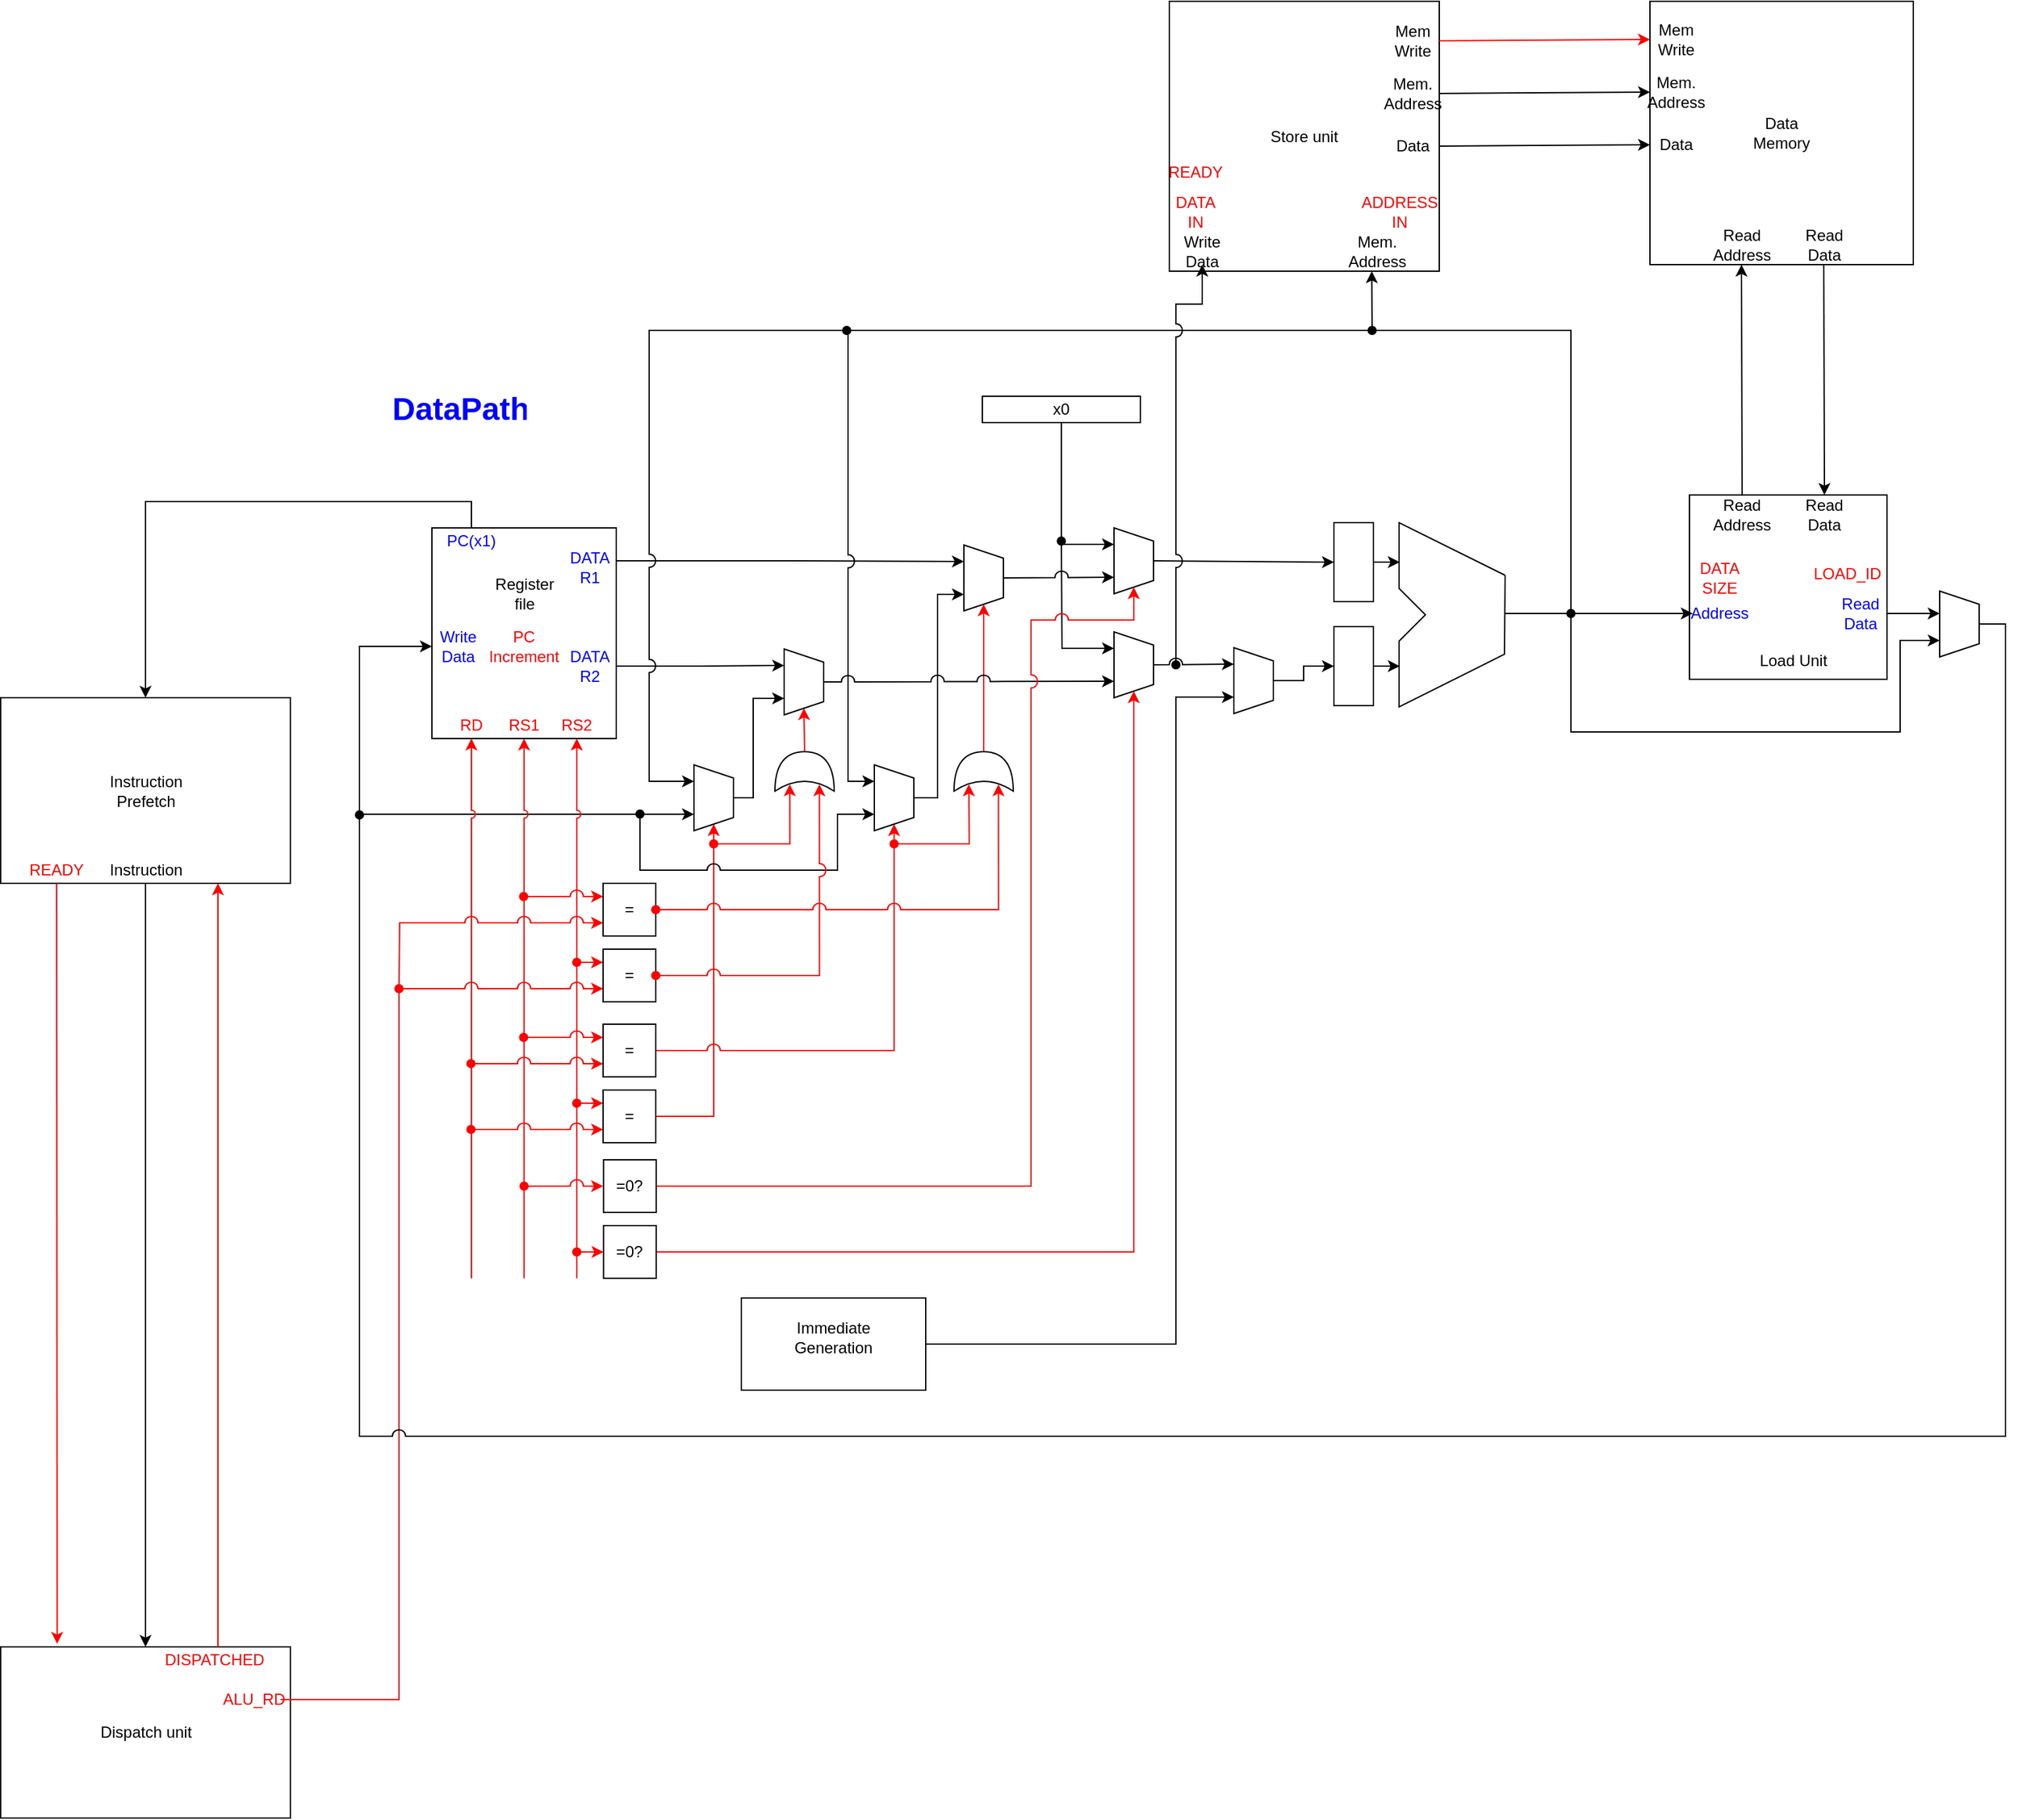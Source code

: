 <mxfile version="15.2.9" type="github" pages="2">
  <diagram id="IInxRaPjDB1M5F9Ouohi" name="DataPath">
    <mxGraphModel dx="1685" dy="-267" grid="1" gridSize="10" guides="1" tooltips="1" connect="1" arrows="1" fold="1" page="1" pageScale="1" pageWidth="850" pageHeight="1100" math="0" shadow="0">
      <root>
        <mxCell id="0" />
        <mxCell id="1" parent="0" />
        <mxCell id="AgYjj3AW9fVz4WpxSIaR-26" value="Dispatch unit" style="rounded=0;whiteSpace=wrap;html=1;" vertex="1" parent="1">
          <mxGeometry x="-372.5" y="2640" width="220" height="130" as="geometry" />
        </mxCell>
        <mxCell id="eqXmc5QhUQ7mll4E75Xy-8" value="" style="rounded=0;whiteSpace=wrap;html=1;" vertex="1" parent="1">
          <mxGeometry x="-45" y="1790" width="140" height="160" as="geometry" />
        </mxCell>
        <mxCell id="eqXmc5QhUQ7mll4E75Xy-9" value="Register file" style="text;html=1;strokeColor=none;fillColor=none;align=center;verticalAlign=middle;whiteSpace=wrap;rounded=0;" vertex="1" parent="1">
          <mxGeometry x="-7.5" y="1830" width="65" height="20" as="geometry" />
        </mxCell>
        <mxCell id="eqXmc5QhUQ7mll4E75Xy-11" value="PC(x1)" style="text;html=1;strokeColor=none;fillColor=none;align=center;verticalAlign=middle;whiteSpace=wrap;rounded=0;fontColor=#0000FF;" vertex="1" parent="1">
          <mxGeometry x="-35" y="1790" width="40" height="20" as="geometry" />
        </mxCell>
        <mxCell id="eqXmc5QhUQ7mll4E75Xy-109" style="edgeStyle=orthogonalEdgeStyle;rounded=0;jumpStyle=arc;jumpSize=10;orthogonalLoop=1;jettySize=auto;html=1;exitX=0;exitY=0.5;exitDx=0;exitDy=0;entryX=0.75;entryY=1;entryDx=0;entryDy=0;startArrow=classic;startFill=1;endArrow=classic;endFill=1;strokeColor=#000000;" edge="1" parent="1" source="eqXmc5QhUQ7mll4E75Xy-12" target="eqXmc5QhUQ7mll4E75Xy-83">
          <mxGeometry relative="1" as="geometry">
            <Array as="points">
              <mxPoint x="-100" y="1880" />
              <mxPoint x="-100" y="2008" />
            </Array>
          </mxGeometry>
        </mxCell>
        <mxCell id="eqXmc5QhUQ7mll4E75Xy-12" value="Write Data" style="text;html=1;strokeColor=none;fillColor=none;align=center;verticalAlign=middle;whiteSpace=wrap;rounded=0;fontColor=#0000FF;" vertex="1" parent="1">
          <mxGeometry x="-45" y="1870" width="40" height="20" as="geometry" />
        </mxCell>
        <mxCell id="eqXmc5QhUQ7mll4E75Xy-88" style="edgeStyle=orthogonalEdgeStyle;rounded=0;orthogonalLoop=1;jettySize=auto;html=1;exitX=1;exitY=0.25;exitDx=0;exitDy=0;entryX=0.25;entryY=1;entryDx=0;entryDy=0;" edge="1" parent="1" source="eqXmc5QhUQ7mll4E75Xy-14" target="eqXmc5QhUQ7mll4E75Xy-87">
          <mxGeometry relative="1" as="geometry" />
        </mxCell>
        <mxCell id="eqXmc5QhUQ7mll4E75Xy-14" value="DATA R1" style="text;html=1;strokeColor=none;fillColor=none;align=center;verticalAlign=middle;whiteSpace=wrap;rounded=0;fontColor=#0000FF;" vertex="1" parent="1">
          <mxGeometry x="55" y="1810" width="40" height="20" as="geometry" />
        </mxCell>
        <mxCell id="eqXmc5QhUQ7mll4E75Xy-86" style="edgeStyle=orthogonalEdgeStyle;rounded=0;orthogonalLoop=1;jettySize=auto;html=1;exitX=1;exitY=0.5;exitDx=0;exitDy=0;entryX=0.25;entryY=1;entryDx=0;entryDy=0;" edge="1" parent="1" source="eqXmc5QhUQ7mll4E75Xy-15" target="eqXmc5QhUQ7mll4E75Xy-85">
          <mxGeometry relative="1" as="geometry" />
        </mxCell>
        <mxCell id="eqXmc5QhUQ7mll4E75Xy-15" value="&lt;div&gt;DATA&lt;/div&gt;&lt;div&gt;R2&lt;br&gt;&lt;/div&gt;" style="text;html=1;strokeColor=none;fillColor=none;align=center;verticalAlign=middle;whiteSpace=wrap;rounded=0;fontColor=#0000FF;" vertex="1" parent="1">
          <mxGeometry x="55" y="1885" width="40" height="20" as="geometry" />
        </mxCell>
        <mxCell id="eqXmc5QhUQ7mll4E75Xy-16" value="&lt;font color=&quot;#ff0000&quot;&gt;PC Increment&lt;/font&gt;" style="text;html=1;strokeColor=none;fillColor=none;align=center;verticalAlign=middle;whiteSpace=wrap;rounded=0;fontColor=#0000FF;" vertex="1" parent="1">
          <mxGeometry x="5" y="1870" width="40" height="20" as="geometry" />
        </mxCell>
        <mxCell id="eqXmc5QhUQ7mll4E75Xy-27" value="&lt;h1&gt;DataPath&lt;/h1&gt;&lt;p&gt;&lt;br&gt;&lt;/p&gt;" style="text;html=1;strokeColor=none;fillColor=none;spacing=5;spacingTop=-20;whiteSpace=wrap;overflow=hidden;rounded=0;fontColor=#0000FF;" vertex="1" parent="1">
          <mxGeometry x="-80" y="1680" width="110" height="40" as="geometry" />
        </mxCell>
        <mxCell id="eqXmc5QhUQ7mll4E75Xy-93" style="edgeStyle=orthogonalEdgeStyle;rounded=0;orthogonalLoop=1;jettySize=auto;html=1;exitX=0.5;exitY=1;exitDx=0;exitDy=0;startArrow=classic;startFill=1;endArrow=none;endFill=0;strokeColor=#ff0000;jumpStyle=arc;" edge="1" parent="1" source="eqXmc5QhUQ7mll4E75Xy-28">
          <mxGeometry relative="1" as="geometry">
            <mxPoint x="-15" y="2360" as="targetPoint" />
            <Array as="points">
              <mxPoint x="-15" y="2100" />
              <mxPoint x="-15" y="2100" />
            </Array>
          </mxGeometry>
        </mxCell>
        <mxCell id="eqXmc5QhUQ7mll4E75Xy-28" value="&lt;font color=&quot;#FF0000&quot;&gt;RD&lt;/font&gt;" style="text;html=1;strokeColor=none;fillColor=none;align=center;verticalAlign=middle;whiteSpace=wrap;rounded=0;startSize=0;" vertex="1" parent="1">
          <mxGeometry x="-35" y="1930" width="40" height="20" as="geometry" />
        </mxCell>
        <mxCell id="eqXmc5QhUQ7mll4E75Xy-91" style="edgeStyle=orthogonalEdgeStyle;rounded=0;orthogonalLoop=1;jettySize=auto;html=1;exitX=0.5;exitY=1;exitDx=0;exitDy=0;startArrow=classic;startFill=1;endArrow=none;endFill=0;strokeColor=#ff0000;jumpStyle=arc;" edge="1" parent="1" source="eqXmc5QhUQ7mll4E75Xy-29">
          <mxGeometry relative="1" as="geometry">
            <mxPoint x="25" y="2360" as="targetPoint" />
          </mxGeometry>
        </mxCell>
        <mxCell id="eqXmc5QhUQ7mll4E75Xy-29" value="&lt;font color=&quot;#FF0000&quot;&gt;RS1&lt;/font&gt;" style="text;html=1;strokeColor=none;fillColor=none;align=center;verticalAlign=middle;whiteSpace=wrap;rounded=0;startSize=0;" vertex="1" parent="1">
          <mxGeometry x="5" y="1930" width="40" height="20" as="geometry" />
        </mxCell>
        <mxCell id="eqXmc5QhUQ7mll4E75Xy-92" style="edgeStyle=orthogonalEdgeStyle;rounded=0;orthogonalLoop=1;jettySize=auto;html=1;exitX=0.5;exitY=1;exitDx=0;exitDy=0;startArrow=classic;startFill=1;endArrow=none;endFill=0;strokeColor=#ff0000;jumpStyle=arc;" edge="1" parent="1" source="eqXmc5QhUQ7mll4E75Xy-30">
          <mxGeometry relative="1" as="geometry">
            <mxPoint x="65" y="2360" as="targetPoint" />
          </mxGeometry>
        </mxCell>
        <mxCell id="eqXmc5QhUQ7mll4E75Xy-30" value="&lt;font color=&quot;#FF0000&quot;&gt;RS2&lt;/font&gt;" style="text;html=1;strokeColor=none;fillColor=none;align=center;verticalAlign=middle;whiteSpace=wrap;rounded=0;startSize=0;" vertex="1" parent="1">
          <mxGeometry x="45" y="1930" width="40" height="20" as="geometry" />
        </mxCell>
        <mxCell id="eqXmc5QhUQ7mll4E75Xy-89" style="edgeStyle=orthogonalEdgeStyle;rounded=0;orthogonalLoop=1;jettySize=auto;html=1;exitX=0.5;exitY=0;exitDx=0;exitDy=0;entryX=0.75;entryY=1;entryDx=0;entryDy=0;" edge="1" parent="1" source="eqXmc5QhUQ7mll4E75Xy-83" target="eqXmc5QhUQ7mll4E75Xy-85">
          <mxGeometry relative="1" as="geometry">
            <Array as="points">
              <mxPoint x="199" y="1995" />
              <mxPoint x="199" y="1920" />
            </Array>
          </mxGeometry>
        </mxCell>
        <mxCell id="eqXmc5QhUQ7mll4E75Xy-108" style="edgeStyle=orthogonalEdgeStyle;rounded=0;jumpStyle=arc;jumpSize=10;orthogonalLoop=1;jettySize=auto;html=1;exitX=1;exitY=0.5;exitDx=0;exitDy=0;entryX=1;entryY=0.5;entryDx=0;entryDy=0;startArrow=classic;startFill=1;endArrow=none;endFill=0;strokeColor=#ff0000;" edge="1" parent="1" source="eqXmc5QhUQ7mll4E75Xy-83" target="eqXmc5QhUQ7mll4E75Xy-95">
          <mxGeometry relative="1" as="geometry">
            <Array as="points">
              <mxPoint x="169" y="2237" />
            </Array>
          </mxGeometry>
        </mxCell>
        <mxCell id="OxWfidsaN3JTtssfOtQR-11" style="edgeStyle=orthogonalEdgeStyle;rounded=0;jumpStyle=arc;jumpSize=10;orthogonalLoop=1;jettySize=auto;html=1;exitX=0.25;exitY=1;exitDx=0;exitDy=0;startArrow=classic;startFill=1;endArrow=oval;endFill=1;strokeColor=#000000;" edge="1" parent="1" source="eqXmc5QhUQ7mll4E75Xy-83">
          <mxGeometry relative="1" as="geometry">
            <mxPoint x="270" y="1640" as="targetPoint" />
            <Array as="points">
              <mxPoint x="120" y="1983" />
              <mxPoint x="120" y="1640" />
            </Array>
          </mxGeometry>
        </mxCell>
        <mxCell id="eqXmc5QhUQ7mll4E75Xy-83" value="" style="shape=trapezoid;perimeter=trapezoidPerimeter;whiteSpace=wrap;html=1;fixedSize=1;startSize=0;size=10;direction=south;" vertex="1" parent="1">
          <mxGeometry x="154" y="1970" width="30" height="50" as="geometry" />
        </mxCell>
        <mxCell id="eqXmc5QhUQ7mll4E75Xy-90" style="edgeStyle=orthogonalEdgeStyle;rounded=0;orthogonalLoop=1;jettySize=auto;html=1;exitX=0.5;exitY=0;exitDx=0;exitDy=0;entryX=0.75;entryY=1;entryDx=0;entryDy=0;" edge="1" parent="1" source="eqXmc5QhUQ7mll4E75Xy-84" target="eqXmc5QhUQ7mll4E75Xy-87">
          <mxGeometry relative="1" as="geometry">
            <Array as="points">
              <mxPoint x="339" y="1995" />
              <mxPoint x="339" y="1841" />
            </Array>
          </mxGeometry>
        </mxCell>
        <mxCell id="eqXmc5QhUQ7mll4E75Xy-106" style="edgeStyle=orthogonalEdgeStyle;rounded=0;jumpStyle=arc;jumpSize=10;orthogonalLoop=1;jettySize=auto;html=1;exitX=1;exitY=0.5;exitDx=0;exitDy=0;entryX=1;entryY=0.5;entryDx=0;entryDy=0;startArrow=classic;startFill=1;endArrow=none;endFill=0;strokeColor=#ff0000;" edge="1" parent="1" source="eqXmc5QhUQ7mll4E75Xy-84" target="eqXmc5QhUQ7mll4E75Xy-94">
          <mxGeometry relative="1" as="geometry">
            <Array as="points">
              <mxPoint x="306" y="2187" />
            </Array>
          </mxGeometry>
        </mxCell>
        <mxCell id="eqXmc5QhUQ7mll4E75Xy-126" style="edgeStyle=orthogonalEdgeStyle;rounded=0;jumpStyle=arc;jumpSize=10;orthogonalLoop=1;jettySize=auto;html=1;exitX=0.75;exitY=1;exitDx=0;exitDy=0;startArrow=classic;startFill=1;endArrow=oval;endFill=1;strokeColor=#000000;" edge="1" parent="1" source="eqXmc5QhUQ7mll4E75Xy-84">
          <mxGeometry relative="1" as="geometry">
            <mxPoint x="113" y="2007.4" as="targetPoint" />
            <Array as="points">
              <mxPoint x="263" y="2008" />
              <mxPoint x="263" y="2050" />
              <mxPoint x="113" y="2050" />
            </Array>
          </mxGeometry>
        </mxCell>
        <mxCell id="OxWfidsaN3JTtssfOtQR-12" style="edgeStyle=orthogonalEdgeStyle;rounded=0;jumpStyle=arc;jumpSize=10;orthogonalLoop=1;jettySize=auto;html=1;exitX=0.25;exitY=1;exitDx=0;exitDy=0;startArrow=classic;startFill=1;endArrow=none;endFill=0;strokeColor=#000000;" edge="1" parent="1" source="eqXmc5QhUQ7mll4E75Xy-84">
          <mxGeometry relative="1" as="geometry">
            <mxPoint x="770" y="1855" as="targetPoint" />
            <Array as="points">
              <mxPoint x="271" y="1983" />
              <mxPoint x="271" y="1640" />
              <mxPoint x="820" y="1640" />
              <mxPoint x="820" y="1855" />
            </Array>
          </mxGeometry>
        </mxCell>
        <mxCell id="eqXmc5QhUQ7mll4E75Xy-84" value="" style="shape=trapezoid;perimeter=trapezoidPerimeter;whiteSpace=wrap;html=1;fixedSize=1;startSize=0;size=10;direction=south;" vertex="1" parent="1">
          <mxGeometry x="291" y="1970" width="30" height="50" as="geometry" />
        </mxCell>
        <mxCell id="eqXmc5QhUQ7mll4E75Xy-123" style="edgeStyle=orthogonalEdgeStyle;rounded=0;jumpStyle=arc;jumpSize=10;orthogonalLoop=1;jettySize=auto;html=1;exitX=1;exitY=0.5;exitDx=0;exitDy=0;entryX=1;entryY=0.5;entryDx=0;entryDy=0;entryPerimeter=0;startArrow=classic;startFill=1;endArrow=none;endFill=0;strokeColor=#FF0000;" edge="1" parent="1" source="eqXmc5QhUQ7mll4E75Xy-85" target="eqXmc5QhUQ7mll4E75Xy-116">
          <mxGeometry relative="1" as="geometry" />
        </mxCell>
        <mxCell id="eqXmc5QhUQ7mll4E75Xy-85" value="" style="shape=trapezoid;perimeter=trapezoidPerimeter;whiteSpace=wrap;html=1;fixedSize=1;startSize=0;size=10;direction=south;" vertex="1" parent="1">
          <mxGeometry x="222.5" y="1882" width="30" height="50" as="geometry" />
        </mxCell>
        <mxCell id="eqXmc5QhUQ7mll4E75Xy-125" style="edgeStyle=orthogonalEdgeStyle;rounded=0;jumpStyle=arc;jumpSize=10;orthogonalLoop=1;jettySize=auto;html=1;exitX=1;exitY=0.5;exitDx=0;exitDy=0;entryX=1;entryY=0.5;entryDx=0;entryDy=0;entryPerimeter=0;startArrow=classic;startFill=1;endArrow=none;endFill=0;strokeColor=#FF0000;" edge="1" parent="1" source="eqXmc5QhUQ7mll4E75Xy-87" target="eqXmc5QhUQ7mll4E75Xy-117">
          <mxGeometry relative="1" as="geometry" />
        </mxCell>
        <mxCell id="eqXmc5QhUQ7mll4E75Xy-87" value="" style="shape=trapezoid;perimeter=trapezoidPerimeter;whiteSpace=wrap;html=1;fixedSize=1;startSize=0;size=10;direction=south;" vertex="1" parent="1">
          <mxGeometry x="359" y="1803" width="30" height="50" as="geometry" />
        </mxCell>
        <mxCell id="eqXmc5QhUQ7mll4E75Xy-96" style="edgeStyle=orthogonalEdgeStyle;rounded=0;orthogonalLoop=1;jettySize=auto;html=1;exitX=0;exitY=0.25;exitDx=0;exitDy=0;startArrow=classic;startFill=1;endArrow=oval;endFill=1;strokeColor=#ff0000;jumpStyle=arc;jumpSize=10;" edge="1" parent="1" source="eqXmc5QhUQ7mll4E75Xy-94">
          <mxGeometry relative="1" as="geometry">
            <mxPoint x="24.667" y="2177" as="targetPoint" />
          </mxGeometry>
        </mxCell>
        <mxCell id="eqXmc5QhUQ7mll4E75Xy-100" style="edgeStyle=orthogonalEdgeStyle;rounded=0;jumpStyle=arc;jumpSize=10;orthogonalLoop=1;jettySize=auto;html=1;exitX=0;exitY=0.75;exitDx=0;exitDy=0;startArrow=classic;startFill=1;endArrow=oval;endFill=1;strokeColor=#ff0000;" edge="1" parent="1" source="eqXmc5QhUQ7mll4E75Xy-94">
          <mxGeometry relative="1" as="geometry">
            <mxPoint x="-15.333" y="2196.944" as="targetPoint" />
          </mxGeometry>
        </mxCell>
        <mxCell id="eqXmc5QhUQ7mll4E75Xy-94" value="=" style="whiteSpace=wrap;html=1;aspect=fixed;startSize=0;" vertex="1" parent="1">
          <mxGeometry x="85" y="2167" width="40" height="40" as="geometry" />
        </mxCell>
        <mxCell id="eqXmc5QhUQ7mll4E75Xy-99" style="edgeStyle=orthogonalEdgeStyle;rounded=0;jumpStyle=arc;jumpSize=10;orthogonalLoop=1;jettySize=auto;html=1;exitX=0;exitY=0.25;exitDx=0;exitDy=0;startArrow=classic;startFill=1;endArrow=oval;endFill=1;strokeColor=#ff0000;" edge="1" parent="1" source="eqXmc5QhUQ7mll4E75Xy-95">
          <mxGeometry relative="1" as="geometry">
            <mxPoint x="65" y="2226.944" as="targetPoint" />
          </mxGeometry>
        </mxCell>
        <mxCell id="eqXmc5QhUQ7mll4E75Xy-101" style="edgeStyle=orthogonalEdgeStyle;rounded=0;jumpStyle=arc;jumpSize=10;orthogonalLoop=1;jettySize=auto;html=1;exitX=0;exitY=0.75;exitDx=0;exitDy=0;startArrow=classic;startFill=1;endArrow=oval;endFill=1;strokeColor=#ff0000;" edge="1" parent="1" source="eqXmc5QhUQ7mll4E75Xy-95">
          <mxGeometry relative="1" as="geometry">
            <mxPoint x="-15.333" y="2246.944" as="targetPoint" />
          </mxGeometry>
        </mxCell>
        <mxCell id="eqXmc5QhUQ7mll4E75Xy-95" value="=" style="whiteSpace=wrap;html=1;aspect=fixed;startSize=0;" vertex="1" parent="1">
          <mxGeometry x="85" y="2217" width="40" height="40" as="geometry" />
        </mxCell>
        <mxCell id="eqXmc5QhUQ7mll4E75Xy-110" style="edgeStyle=orthogonalEdgeStyle;rounded=0;orthogonalLoop=1;jettySize=auto;html=1;exitX=0;exitY=0.25;exitDx=0;exitDy=0;startArrow=classic;startFill=1;endArrow=oval;endFill=1;strokeColor=#ff0000;jumpStyle=arc;jumpSize=10;" edge="1" parent="1" source="eqXmc5QhUQ7mll4E75Xy-112">
          <mxGeometry relative="1" as="geometry">
            <mxPoint x="24.667" y="2070" as="targetPoint" />
          </mxGeometry>
        </mxCell>
        <mxCell id="eqXmc5QhUQ7mll4E75Xy-111" style="edgeStyle=orthogonalEdgeStyle;rounded=0;jumpStyle=arc;jumpSize=10;orthogonalLoop=1;jettySize=auto;html=1;exitX=0;exitY=0.75;exitDx=0;exitDy=0;startArrow=classic;startFill=1;endArrow=oval;endFill=1;strokeColor=#ff0000;" edge="1" parent="1" source="eqXmc5QhUQ7mll4E75Xy-112">
          <mxGeometry relative="1" as="geometry">
            <mxPoint x="-70" y="2140" as="targetPoint" />
          </mxGeometry>
        </mxCell>
        <mxCell id="eqXmc5QhUQ7mll4E75Xy-112" value="=" style="whiteSpace=wrap;html=1;aspect=fixed;startSize=0;" vertex="1" parent="1">
          <mxGeometry x="85" y="2060" width="40" height="40" as="geometry" />
        </mxCell>
        <mxCell id="eqXmc5QhUQ7mll4E75Xy-113" style="edgeStyle=orthogonalEdgeStyle;rounded=0;jumpStyle=arc;jumpSize=10;orthogonalLoop=1;jettySize=auto;html=1;exitX=0;exitY=0.25;exitDx=0;exitDy=0;startArrow=classic;startFill=1;endArrow=oval;endFill=1;strokeColor=#ff0000;" edge="1" parent="1" source="eqXmc5QhUQ7mll4E75Xy-115">
          <mxGeometry relative="1" as="geometry">
            <mxPoint x="65" y="2119.944" as="targetPoint" />
          </mxGeometry>
        </mxCell>
        <mxCell id="eqXmc5QhUQ7mll4E75Xy-114" style="edgeStyle=orthogonalEdgeStyle;rounded=0;jumpStyle=arc;jumpSize=10;orthogonalLoop=1;jettySize=auto;html=1;exitX=0;exitY=0.75;exitDx=0;exitDy=0;startArrow=classic;startFill=1;endArrow=none;endFill=0;strokeColor=#ff0000;entryX=1;entryY=0.5;entryDx=0;entryDy=0;" edge="1" parent="1" source="eqXmc5QhUQ7mll4E75Xy-115" target="AgYjj3AW9fVz4WpxSIaR-21">
          <mxGeometry relative="1" as="geometry">
            <mxPoint x="-70" y="2360" as="targetPoint" />
            <Array as="points">
              <mxPoint x="-70" y="2140" />
              <mxPoint x="-70" y="2680" />
            </Array>
          </mxGeometry>
        </mxCell>
        <mxCell id="eqXmc5QhUQ7mll4E75Xy-115" value="=" style="whiteSpace=wrap;html=1;aspect=fixed;startSize=0;" vertex="1" parent="1">
          <mxGeometry x="85" y="2110" width="40" height="40" as="geometry" />
        </mxCell>
        <mxCell id="eqXmc5QhUQ7mll4E75Xy-118" style="edgeStyle=orthogonalEdgeStyle;rounded=0;jumpStyle=arc;jumpSize=10;orthogonalLoop=1;jettySize=auto;html=1;exitX=0.175;exitY=0.25;exitDx=0;exitDy=0;exitPerimeter=0;startArrow=classic;startFill=1;endArrow=oval;endFill=1;strokeColor=#FF0000;" edge="1" parent="1" source="eqXmc5QhUQ7mll4E75Xy-116">
          <mxGeometry relative="1" as="geometry">
            <mxPoint x="169" y="2030" as="targetPoint" />
            <Array as="points">
              <mxPoint x="227" y="2030" />
            </Array>
          </mxGeometry>
        </mxCell>
        <mxCell id="eqXmc5QhUQ7mll4E75Xy-120" style="edgeStyle=orthogonalEdgeStyle;rounded=0;jumpStyle=arc;jumpSize=10;orthogonalLoop=1;jettySize=auto;html=1;exitX=0.175;exitY=0.75;exitDx=0;exitDy=0;exitPerimeter=0;entryX=1;entryY=0.5;entryDx=0;entryDy=0;startArrow=classic;startFill=1;endArrow=oval;endFill=1;strokeColor=#FF0000;" edge="1" parent="1" source="eqXmc5QhUQ7mll4E75Xy-116" target="eqXmc5QhUQ7mll4E75Xy-115">
          <mxGeometry relative="1" as="geometry">
            <Array as="points">
              <mxPoint x="249" y="2130" />
            </Array>
          </mxGeometry>
        </mxCell>
        <mxCell id="eqXmc5QhUQ7mll4E75Xy-116" value="" style="shape=xor;whiteSpace=wrap;html=1;direction=north;" vertex="1" parent="1">
          <mxGeometry x="215.5" y="1960" width="45" height="30" as="geometry" />
        </mxCell>
        <mxCell id="eqXmc5QhUQ7mll4E75Xy-119" style="edgeStyle=orthogonalEdgeStyle;rounded=0;jumpStyle=arc;jumpSize=10;orthogonalLoop=1;jettySize=auto;html=1;exitX=0.175;exitY=0.25;exitDx=0;exitDy=0;exitPerimeter=0;startArrow=classic;startFill=1;endArrow=oval;endFill=1;strokeColor=#FF0000;" edge="1" parent="1" source="eqXmc5QhUQ7mll4E75Xy-117">
          <mxGeometry relative="1" as="geometry">
            <mxPoint x="306" y="2030" as="targetPoint" />
            <Array as="points">
              <mxPoint x="363" y="2000" />
              <mxPoint x="363" y="2000" />
              <mxPoint x="363" y="2030" />
            </Array>
          </mxGeometry>
        </mxCell>
        <mxCell id="eqXmc5QhUQ7mll4E75Xy-121" style="edgeStyle=orthogonalEdgeStyle;rounded=0;jumpStyle=arc;jumpSize=10;orthogonalLoop=1;jettySize=auto;html=1;exitX=0.175;exitY=0.75;exitDx=0;exitDy=0;exitPerimeter=0;entryX=1;entryY=0.5;entryDx=0;entryDy=0;startArrow=classic;startFill=1;endArrow=oval;endFill=1;strokeColor=#FF0000;" edge="1" parent="1" source="eqXmc5QhUQ7mll4E75Xy-117" target="eqXmc5QhUQ7mll4E75Xy-112">
          <mxGeometry relative="1" as="geometry">
            <Array as="points">
              <mxPoint x="385" y="2080" />
            </Array>
          </mxGeometry>
        </mxCell>
        <mxCell id="eqXmc5QhUQ7mll4E75Xy-117" value="" style="shape=xor;whiteSpace=wrap;html=1;direction=north;" vertex="1" parent="1">
          <mxGeometry x="351.5" y="1960" width="45" height="30" as="geometry" />
        </mxCell>
        <mxCell id="eqXmc5QhUQ7mll4E75Xy-132" style="edgeStyle=orthogonalEdgeStyle;rounded=0;jumpStyle=arc;jumpSize=10;orthogonalLoop=1;jettySize=auto;html=1;exitX=0.75;exitY=1;exitDx=0;exitDy=0;entryX=0.5;entryY=0;entryDx=0;entryDy=0;startArrow=classic;startFill=1;endArrow=none;endFill=0;strokeColor=#000000;" edge="1" parent="1" source="eqXmc5QhUQ7mll4E75Xy-127" target="eqXmc5QhUQ7mll4E75Xy-85">
          <mxGeometry relative="1" as="geometry" />
        </mxCell>
        <mxCell id="OxWfidsaN3JTtssfOtQR-4" style="edgeStyle=orthogonalEdgeStyle;rounded=0;jumpStyle=arc;jumpSize=10;orthogonalLoop=1;jettySize=auto;html=1;exitX=0.25;exitY=1;exitDx=0;exitDy=0;startArrow=classic;startFill=1;endArrow=oval;endFill=1;strokeColor=#000000;" edge="1" parent="1" source="eqXmc5QhUQ7mll4E75Xy-127">
          <mxGeometry relative="1" as="geometry">
            <mxPoint x="433.0" y="1800" as="targetPoint" />
          </mxGeometry>
        </mxCell>
        <mxCell id="eqXmc5QhUQ7mll4E75Xy-127" value="" style="shape=trapezoid;perimeter=trapezoidPerimeter;whiteSpace=wrap;html=1;fixedSize=1;startSize=0;size=10;direction=south;" vertex="1" parent="1">
          <mxGeometry x="473" y="1869" width="30" height="50" as="geometry" />
        </mxCell>
        <mxCell id="eqXmc5QhUQ7mll4E75Xy-130" style="edgeStyle=orthogonalEdgeStyle;rounded=0;jumpStyle=arc;jumpSize=10;orthogonalLoop=1;jettySize=auto;html=1;exitX=0.75;exitY=1;exitDx=0;exitDy=0;entryX=0.5;entryY=0;entryDx=0;entryDy=0;startArrow=classic;startFill=1;endArrow=none;endFill=0;strokeColor=#000000;" edge="1" parent="1" source="eqXmc5QhUQ7mll4E75Xy-128" target="eqXmc5QhUQ7mll4E75Xy-87">
          <mxGeometry relative="1" as="geometry" />
        </mxCell>
        <mxCell id="OxWfidsaN3JTtssfOtQR-14" style="edgeStyle=orthogonalEdgeStyle;rounded=0;jumpStyle=arc;jumpSize=10;orthogonalLoop=1;jettySize=auto;html=1;exitX=0.5;exitY=0;exitDx=0;exitDy=0;startArrow=none;startFill=0;endArrow=classic;endFill=1;strokeColor=#000000;entryX=0;entryY=0.5;entryDx=0;entryDy=0;" edge="1" parent="1" source="eqXmc5QhUQ7mll4E75Xy-128" target="OxWfidsaN3JTtssfOtQR-16">
          <mxGeometry relative="1" as="geometry">
            <mxPoint x="530" y="1815" as="targetPoint" />
          </mxGeometry>
        </mxCell>
        <mxCell id="eqXmc5QhUQ7mll4E75Xy-128" value="" style="shape=trapezoid;perimeter=trapezoidPerimeter;whiteSpace=wrap;html=1;fixedSize=1;startSize=0;size=10;direction=south;" vertex="1" parent="1">
          <mxGeometry x="473" y="1790" width="30" height="50" as="geometry" />
        </mxCell>
        <mxCell id="OxWfidsaN3JTtssfOtQR-3" style="edgeStyle=orthogonalEdgeStyle;rounded=0;jumpStyle=arc;jumpSize=10;orthogonalLoop=1;jettySize=auto;html=1;exitX=0.5;exitY=1;exitDx=0;exitDy=0;entryX=0.25;entryY=1;entryDx=0;entryDy=0;startArrow=none;startFill=0;endArrow=classic;endFill=1;strokeColor=#000000;" edge="1" parent="1" source="OxWfidsaN3JTtssfOtQR-2" target="eqXmc5QhUQ7mll4E75Xy-128">
          <mxGeometry relative="1" as="geometry" />
        </mxCell>
        <mxCell id="OxWfidsaN3JTtssfOtQR-2" value="x0" style="rounded=0;whiteSpace=wrap;html=1;" vertex="1" parent="1">
          <mxGeometry x="373" y="1690" width="120" height="20" as="geometry" />
        </mxCell>
        <mxCell id="OxWfidsaN3JTtssfOtQR-5" style="edgeStyle=orthogonalEdgeStyle;rounded=0;orthogonalLoop=1;jettySize=auto;html=1;startArrow=classic;startFill=1;endArrow=oval;endFill=1;strokeColor=#ff0000;jumpStyle=arc;jumpSize=10;" edge="1" parent="1">
          <mxGeometry relative="1" as="geometry">
            <mxPoint x="25" y="2290" as="targetPoint" />
            <mxPoint x="85" y="2290" as="sourcePoint" />
            <Array as="points">
              <mxPoint x="25" y="2290" />
            </Array>
          </mxGeometry>
        </mxCell>
        <mxCell id="OxWfidsaN3JTtssfOtQR-9" style="edgeStyle=orthogonalEdgeStyle;rounded=0;jumpStyle=arc;jumpSize=10;orthogonalLoop=1;jettySize=auto;html=1;exitX=1;exitY=0.5;exitDx=0;exitDy=0;entryX=1;entryY=0.5;entryDx=0;entryDy=0;startArrow=none;startFill=0;endArrow=classic;endFill=1;strokeColor=#FF0000;" edge="1" parent="1" source="OxWfidsaN3JTtssfOtQR-6" target="eqXmc5QhUQ7mll4E75Xy-128">
          <mxGeometry relative="1" as="geometry">
            <Array as="points">
              <mxPoint x="410" y="2290" />
              <mxPoint x="410" y="1860" />
              <mxPoint x="488" y="1860" />
            </Array>
          </mxGeometry>
        </mxCell>
        <mxCell id="OxWfidsaN3JTtssfOtQR-6" value="=0?" style="whiteSpace=wrap;html=1;aspect=fixed;startSize=0;" vertex="1" parent="1">
          <mxGeometry x="85.33" y="2270" width="40" height="40" as="geometry" />
        </mxCell>
        <mxCell id="OxWfidsaN3JTtssfOtQR-7" style="edgeStyle=orthogonalEdgeStyle;rounded=0;jumpStyle=arc;jumpSize=10;orthogonalLoop=1;jettySize=auto;html=1;exitX=0;exitY=0.5;exitDx=0;exitDy=0;startArrow=classic;startFill=1;endArrow=oval;endFill=1;strokeColor=#ff0000;" edge="1" parent="1" source="OxWfidsaN3JTtssfOtQR-8">
          <mxGeometry relative="1" as="geometry">
            <mxPoint x="65" y="2340" as="targetPoint" />
          </mxGeometry>
        </mxCell>
        <mxCell id="OxWfidsaN3JTtssfOtQR-10" style="edgeStyle=orthogonalEdgeStyle;rounded=0;jumpStyle=arc;jumpSize=10;orthogonalLoop=1;jettySize=auto;html=1;exitX=1;exitY=0.5;exitDx=0;exitDy=0;startArrow=none;startFill=0;endArrow=classic;endFill=1;strokeColor=#FF0000;" edge="1" parent="1" source="OxWfidsaN3JTtssfOtQR-8" target="eqXmc5QhUQ7mll4E75Xy-127">
          <mxGeometry relative="1" as="geometry" />
        </mxCell>
        <mxCell id="OxWfidsaN3JTtssfOtQR-8" value="=0?" style="whiteSpace=wrap;html=1;aspect=fixed;startSize=0;" vertex="1" parent="1">
          <mxGeometry x="85.33" y="2320" width="40" height="40" as="geometry" />
        </mxCell>
        <mxCell id="OxWfidsaN3JTtssfOtQR-13" value="" style="endArrow=none;html=1;strokeColor=#000000;rounded=0;" edge="1" parent="1">
          <mxGeometry width="50" height="50" relative="1" as="geometry">
            <mxPoint x="770" y="1826" as="sourcePoint" />
            <mxPoint x="770" y="1826" as="targetPoint" />
            <Array as="points">
              <mxPoint x="769.5" y="1886" />
              <mxPoint x="689.5" y="1926" />
              <mxPoint x="689.5" y="1876" />
              <mxPoint x="709.5" y="1856" />
              <mxPoint x="689.5" y="1836" />
              <mxPoint x="689.5" y="1786" />
            </Array>
          </mxGeometry>
        </mxCell>
        <mxCell id="OxWfidsaN3JTtssfOtQR-20" style="edgeStyle=orthogonalEdgeStyle;rounded=0;jumpStyle=arc;jumpSize=10;orthogonalLoop=1;jettySize=auto;html=1;exitX=1;exitY=0.5;exitDx=0;exitDy=0;startArrow=none;startFill=0;endArrow=classic;endFill=1;strokeColor=#000000;" edge="1" parent="1" source="OxWfidsaN3JTtssfOtQR-16">
          <mxGeometry relative="1" as="geometry">
            <mxPoint x="690" y="1816" as="targetPoint" />
          </mxGeometry>
        </mxCell>
        <mxCell id="OxWfidsaN3JTtssfOtQR-16" value="" style="rounded=0;whiteSpace=wrap;html=1;startSize=0;" vertex="1" parent="1">
          <mxGeometry x="640" y="1786" width="30" height="60" as="geometry" />
        </mxCell>
        <mxCell id="OxWfidsaN3JTtssfOtQR-21" style="edgeStyle=orthogonalEdgeStyle;rounded=0;jumpStyle=arc;jumpSize=10;orthogonalLoop=1;jettySize=auto;html=1;exitX=1;exitY=0.5;exitDx=0;exitDy=0;startArrow=none;startFill=0;endArrow=classic;endFill=1;strokeColor=#000000;" edge="1" parent="1" source="OxWfidsaN3JTtssfOtQR-17">
          <mxGeometry relative="1" as="geometry">
            <mxPoint x="690" y="1895" as="targetPoint" />
          </mxGeometry>
        </mxCell>
        <mxCell id="OxWfidsaN3JTtssfOtQR-17" value="" style="rounded=0;whiteSpace=wrap;html=1;startSize=0;" vertex="1" parent="1">
          <mxGeometry x="640" y="1865" width="30" height="60" as="geometry" />
        </mxCell>
        <mxCell id="OxWfidsaN3JTtssfOtQR-22" style="edgeStyle=orthogonalEdgeStyle;rounded=0;jumpStyle=arc;jumpSize=10;orthogonalLoop=1;jettySize=auto;html=1;exitX=0.75;exitY=1;exitDx=0;exitDy=0;startArrow=classic;startFill=1;endArrow=oval;endFill=1;startSize=6;endSize=6;sourcePerimeterSpacing=6;targetPerimeterSpacing=6;strokeColor=#000000;" edge="1" source="OxWfidsaN3JTtssfOtQR-23" parent="1">
          <mxGeometry relative="1" as="geometry">
            <mxPoint x="669" y="1640" as="targetPoint" />
          </mxGeometry>
        </mxCell>
        <mxCell id="OxWfidsaN3JTtssfOtQR-23" value="Store unit" style="whiteSpace=wrap;html=1;aspect=fixed;startSize=0;" vertex="1" parent="1">
          <mxGeometry x="515" y="1390" width="205" height="205" as="geometry" />
        </mxCell>
        <mxCell id="OxWfidsaN3JTtssfOtQR-29" style="edgeStyle=orthogonalEdgeStyle;rounded=0;jumpStyle=arc;jumpSize=10;orthogonalLoop=1;jettySize=auto;html=1;exitX=0.5;exitY=1;exitDx=0;exitDy=0;startArrow=classic;startFill=1;endArrow=oval;endFill=1;strokeColor=#000000;" edge="1" parent="1" source="OxWfidsaN3JTtssfOtQR-24">
          <mxGeometry relative="1" as="geometry">
            <mxPoint x="520" y="1894" as="targetPoint" />
            <Array as="points">
              <mxPoint x="540" y="1620" />
              <mxPoint x="520" y="1620" />
              <mxPoint x="520" y="1894" />
            </Array>
          </mxGeometry>
        </mxCell>
        <mxCell id="OxWfidsaN3JTtssfOtQR-24" value="Write Data" style="text;html=1;strokeColor=none;fillColor=none;align=center;verticalAlign=middle;whiteSpace=wrap;rounded=0;startSize=0;" vertex="1" parent="1">
          <mxGeometry x="520" y="1570" width="40" height="20" as="geometry" />
        </mxCell>
        <mxCell id="OxWfidsaN3JTtssfOtQR-25" value="&lt;div&gt;Mem.&lt;/div&gt;&lt;div&gt;Address&lt;br&gt;&lt;/div&gt;" style="text;html=1;strokeColor=none;fillColor=none;align=center;verticalAlign=middle;whiteSpace=wrap;rounded=0;startSize=0;" vertex="1" parent="1">
          <mxGeometry x="652.5" y="1570" width="40" height="20" as="geometry" />
        </mxCell>
        <mxCell id="OxWfidsaN3JTtssfOtQR-26" value="&lt;div&gt;&lt;font color=&quot;#FF0000&quot;&gt;DATA&lt;/font&gt;&lt;/div&gt;&lt;div&gt;&lt;font color=&quot;#FF0000&quot;&gt;IN&lt;/font&gt;&lt;br&gt;&lt;/div&gt;" style="text;html=1;strokeColor=none;fillColor=none;align=center;verticalAlign=middle;whiteSpace=wrap;rounded=0;startSize=0;" vertex="1" parent="1">
          <mxGeometry x="515" y="1540" width="40" height="20" as="geometry" />
        </mxCell>
        <mxCell id="OxWfidsaN3JTtssfOtQR-27" value="&lt;font color=&quot;#FF0000&quot;&gt;ADDRESS&lt;/font&gt;&lt;div&gt;&lt;font color=&quot;#FF0000&quot;&gt;IN&lt;/font&gt;&lt;br&gt;&lt;/div&gt;" style="text;html=1;strokeColor=none;fillColor=none;align=center;verticalAlign=middle;whiteSpace=wrap;rounded=0;startSize=0;" vertex="1" parent="1">
          <mxGeometry x="670" y="1540" width="40" height="20" as="geometry" />
        </mxCell>
        <mxCell id="OxWfidsaN3JTtssfOtQR-28" value="&lt;font color=&quot;#FF0000&quot;&gt;READY&lt;/font&gt;" style="text;html=1;strokeColor=none;fillColor=none;align=center;verticalAlign=middle;whiteSpace=wrap;rounded=0;startSize=0;" vertex="1" parent="1">
          <mxGeometry x="515" y="1510" width="40" height="20" as="geometry" />
        </mxCell>
        <mxCell id="OxWfidsaN3JTtssfOtQR-30" value="" style="rounded=0;whiteSpace=wrap;html=1;fontColor=#0000FF;" vertex="1" parent="1">
          <mxGeometry x="910" y="1765" width="150" height="140" as="geometry" />
        </mxCell>
        <mxCell id="OxWfidsaN3JTtssfOtQR-31" value="" style="endArrow=classic;html=1;fontColor=#0000FF;entryX=0;entryY=0.5;entryDx=0;entryDy=0;startArrow=oval;startFill=1;" edge="1" target="OxWfidsaN3JTtssfOtQR-33" parent="1">
          <mxGeometry width="50" height="50" relative="1" as="geometry">
            <mxPoint x="820" y="1855" as="sourcePoint" />
            <mxPoint x="910" y="1851" as="targetPoint" />
          </mxGeometry>
        </mxCell>
        <mxCell id="OxWfidsaN3JTtssfOtQR-32" value="Load Unit" style="text;html=1;strokeColor=none;fillColor=none;align=center;verticalAlign=middle;whiteSpace=wrap;rounded=0;" vertex="1" parent="1">
          <mxGeometry x="950" y="1881" width="77.5" height="20" as="geometry" />
        </mxCell>
        <mxCell id="OxWfidsaN3JTtssfOtQR-33" value="Address" style="text;html=1;strokeColor=none;fillColor=none;align=center;verticalAlign=middle;whiteSpace=wrap;rounded=0;fontColor=#0000FF;" vertex="1" parent="1">
          <mxGeometry x="912.5" y="1845" width="40" height="20" as="geometry" />
        </mxCell>
        <mxCell id="OxWfidsaN3JTtssfOtQR-34" value="" style="edgeStyle=orthogonalEdgeStyle;rounded=0;orthogonalLoop=1;jettySize=auto;html=1;fontColor=#0000FF;endArrow=classic;endFill=1;" edge="1" source="OxWfidsaN3JTtssfOtQR-35" parent="1">
          <mxGeometry relative="1" as="geometry">
            <mxPoint x="1100" y="1855" as="targetPoint" />
          </mxGeometry>
        </mxCell>
        <mxCell id="OxWfidsaN3JTtssfOtQR-35" value="Read Data" style="text;html=1;strokeColor=none;fillColor=none;align=center;verticalAlign=middle;whiteSpace=wrap;rounded=0;fontColor=#0000FF;" vertex="1" parent="1">
          <mxGeometry x="1020" y="1845" width="40" height="20" as="geometry" />
        </mxCell>
        <mxCell id="OxWfidsaN3JTtssfOtQR-36" style="edgeStyle=orthogonalEdgeStyle;rounded=0;jumpStyle=arc;jumpSize=10;orthogonalLoop=1;jettySize=auto;html=1;exitX=0.75;exitY=1;exitDx=0;exitDy=0;startArrow=classic;startFill=1;endArrow=none;endFill=0;startSize=6;endSize=6;sourcePerimeterSpacing=6;targetPerimeterSpacing=6;strokeColor=#000000;" edge="1" source="OxWfidsaN3JTtssfOtQR-37" parent="1">
          <mxGeometry relative="1" as="geometry">
            <mxPoint x="820" y="1855" as="targetPoint" />
            <Array as="points">
              <mxPoint x="1070" y="1876" />
              <mxPoint x="1070" y="1945" />
              <mxPoint x="820" y="1945" />
            </Array>
          </mxGeometry>
        </mxCell>
        <mxCell id="OxWfidsaN3JTtssfOtQR-46" style="edgeStyle=orthogonalEdgeStyle;rounded=0;jumpStyle=arc;jumpSize=10;orthogonalLoop=1;jettySize=auto;html=1;exitX=0.5;exitY=0;exitDx=0;exitDy=0;startArrow=none;startFill=0;endArrow=oval;endFill=1;strokeColor=#000000;" edge="1" parent="1" source="OxWfidsaN3JTtssfOtQR-37">
          <mxGeometry relative="1" as="geometry">
            <mxPoint x="-100" y="2008" as="targetPoint" />
            <Array as="points">
              <mxPoint x="1150" y="1863" />
              <mxPoint x="1150" y="2480" />
              <mxPoint x="-100" y="2480" />
            </Array>
          </mxGeometry>
        </mxCell>
        <mxCell id="OxWfidsaN3JTtssfOtQR-37" value="" style="shape=trapezoid;perimeter=trapezoidPerimeter;whiteSpace=wrap;html=1;fixedSize=1;startSize=0;size=10;direction=south;" vertex="1" parent="1">
          <mxGeometry x="1100" y="1838" width="30" height="50" as="geometry" />
        </mxCell>
        <mxCell id="OxWfidsaN3JTtssfOtQR-38" value="&lt;div&gt;&lt;font color=&quot;#FF0000&quot;&gt;DATA&lt;/font&gt;&lt;/div&gt;&lt;div&gt;&lt;font color=&quot;#FF0000&quot;&gt;SIZE&lt;/font&gt;&lt;br&gt;&lt;/div&gt;" style="text;html=1;strokeColor=none;fillColor=none;align=center;verticalAlign=middle;whiteSpace=wrap;rounded=0;startSize=0;" vertex="1" parent="1">
          <mxGeometry x="912.5" y="1818" width="40" height="20" as="geometry" />
        </mxCell>
        <mxCell id="OxWfidsaN3JTtssfOtQR-39" value="&lt;font color=&quot;#FF0000&quot;&gt;LOAD_ID&lt;/font&gt;" style="text;html=1;strokeColor=none;fillColor=none;align=center;verticalAlign=middle;whiteSpace=wrap;rounded=0;startSize=0;" vertex="1" parent="1">
          <mxGeometry x="1010" y="1815" width="40" height="20" as="geometry" />
        </mxCell>
        <mxCell id="OxWfidsaN3JTtssfOtQR-41" style="edgeStyle=orthogonalEdgeStyle;rounded=0;jumpStyle=arc;jumpSize=10;orthogonalLoop=1;jettySize=auto;html=1;exitX=0.25;exitY=1;exitDx=0;exitDy=0;entryX=0.5;entryY=0;entryDx=0;entryDy=0;startArrow=classic;startFill=1;endArrow=none;endFill=0;strokeColor=#000000;" edge="1" parent="1" source="OxWfidsaN3JTtssfOtQR-40" target="eqXmc5QhUQ7mll4E75Xy-127">
          <mxGeometry relative="1" as="geometry" />
        </mxCell>
        <mxCell id="OxWfidsaN3JTtssfOtQR-42" style="edgeStyle=orthogonalEdgeStyle;rounded=0;jumpStyle=arc;jumpSize=10;orthogonalLoop=1;jettySize=auto;html=1;exitX=0.75;exitY=1;exitDx=0;exitDy=0;startArrow=classic;startFill=1;endArrow=none;endFill=0;strokeColor=#000000;entryX=1;entryY=0.5;entryDx=0;entryDy=0;" edge="1" parent="1" source="OxWfidsaN3JTtssfOtQR-40" target="OxWfidsaN3JTtssfOtQR-43">
          <mxGeometry relative="1" as="geometry">
            <mxPoint x="360" y="2410" as="targetPoint" />
            <Array as="points">
              <mxPoint x="520" y="1919" />
              <mxPoint x="520" y="2410" />
              <mxPoint x="330" y="2410" />
            </Array>
          </mxGeometry>
        </mxCell>
        <mxCell id="OxWfidsaN3JTtssfOtQR-45" style="edgeStyle=orthogonalEdgeStyle;rounded=0;jumpStyle=arc;jumpSize=10;orthogonalLoop=1;jettySize=auto;html=1;exitX=0.5;exitY=0;exitDx=0;exitDy=0;entryX=0;entryY=0.5;entryDx=0;entryDy=0;startArrow=none;startFill=0;endArrow=classic;endFill=1;strokeColor=#000000;" edge="1" parent="1" source="OxWfidsaN3JTtssfOtQR-40" target="OxWfidsaN3JTtssfOtQR-17">
          <mxGeometry relative="1" as="geometry" />
        </mxCell>
        <mxCell id="OxWfidsaN3JTtssfOtQR-40" value="" style="shape=trapezoid;perimeter=trapezoidPerimeter;whiteSpace=wrap;html=1;fixedSize=1;startSize=0;size=10;direction=south;" vertex="1" parent="1">
          <mxGeometry x="564" y="1881" width="30" height="50" as="geometry" />
        </mxCell>
        <mxCell id="OxWfidsaN3JTtssfOtQR-43" value="" style="rounded=0;whiteSpace=wrap;html=1;" vertex="1" parent="1">
          <mxGeometry x="190" y="2375" width="140" height="70" as="geometry" />
        </mxCell>
        <mxCell id="OxWfidsaN3JTtssfOtQR-44" value="Immediate Generation" style="text;html=1;strokeColor=none;fillColor=none;align=center;verticalAlign=middle;whiteSpace=wrap;rounded=0;" vertex="1" parent="1">
          <mxGeometry x="225" y="2395" width="70" height="20" as="geometry" />
        </mxCell>
        <mxCell id="AgYjj3AW9fVz4WpxSIaR-1" value="&lt;div&gt;Mem.&lt;/div&gt;&lt;div&gt;Address&lt;br&gt;&lt;/div&gt;" style="text;html=1;strokeColor=none;fillColor=none;align=center;verticalAlign=middle;whiteSpace=wrap;rounded=0;" vertex="1" parent="1">
          <mxGeometry x="680" y="1450" width="40" height="20" as="geometry" />
        </mxCell>
        <mxCell id="AgYjj3AW9fVz4WpxSIaR-2" value="Data" style="text;html=1;strokeColor=none;fillColor=none;align=center;verticalAlign=middle;whiteSpace=wrap;rounded=0;" vertex="1" parent="1">
          <mxGeometry x="680" y="1490" width="40" height="20" as="geometry" />
        </mxCell>
        <mxCell id="AgYjj3AW9fVz4WpxSIaR-3" value="&lt;div&gt;Mem&lt;/div&gt;&lt;div&gt;Write&lt;br&gt;&lt;/div&gt;" style="text;html=1;strokeColor=none;fillColor=none;align=center;verticalAlign=middle;whiteSpace=wrap;rounded=0;" vertex="1" parent="1">
          <mxGeometry x="680" y="1410" width="40" height="20" as="geometry" />
        </mxCell>
        <mxCell id="AgYjj3AW9fVz4WpxSIaR-4" value="&lt;div&gt;Data&lt;br&gt;&lt;/div&gt;&lt;div&gt;Memory&lt;/div&gt;" style="whiteSpace=wrap;html=1;aspect=fixed;" vertex="1" parent="1">
          <mxGeometry x="880" y="1390" width="200" height="200" as="geometry" />
        </mxCell>
        <mxCell id="AgYjj3AW9fVz4WpxSIaR-8" style="edgeStyle=orthogonalEdgeStyle;rounded=0;jumpStyle=arc;jumpSize=10;orthogonalLoop=1;jettySize=auto;html=1;exitX=0;exitY=0.5;exitDx=0;exitDy=0;entryX=1;entryY=0.5;entryDx=0;entryDy=0;startArrow=classic;startFill=1;endArrow=none;endFill=0;strokeColor=#FF0000;" edge="1" parent="1" source="AgYjj3AW9fVz4WpxSIaR-5" target="AgYjj3AW9fVz4WpxSIaR-3">
          <mxGeometry relative="1" as="geometry" />
        </mxCell>
        <mxCell id="AgYjj3AW9fVz4WpxSIaR-5" value="&lt;div&gt;Mem&lt;/div&gt;&lt;div&gt;Write&lt;br&gt;&lt;/div&gt;" style="text;html=1;strokeColor=none;fillColor=none;align=center;verticalAlign=middle;whiteSpace=wrap;rounded=0;" vertex="1" parent="1">
          <mxGeometry x="880" y="1409" width="40" height="20" as="geometry" />
        </mxCell>
        <mxCell id="AgYjj3AW9fVz4WpxSIaR-10" style="edgeStyle=orthogonalEdgeStyle;rounded=0;jumpStyle=arc;jumpSize=10;orthogonalLoop=1;jettySize=auto;html=1;exitX=0;exitY=0.5;exitDx=0;exitDy=0;entryX=1;entryY=0.5;entryDx=0;entryDy=0;startArrow=classic;startFill=1;endArrow=none;endFill=0;strokeColor=#000000;" edge="1" parent="1" source="AgYjj3AW9fVz4WpxSIaR-6" target="AgYjj3AW9fVz4WpxSIaR-1">
          <mxGeometry relative="1" as="geometry" />
        </mxCell>
        <mxCell id="AgYjj3AW9fVz4WpxSIaR-6" value="&lt;div&gt;Mem.&lt;/div&gt;&lt;div&gt;Address&lt;br&gt;&lt;/div&gt;" style="text;html=1;strokeColor=none;fillColor=none;align=center;verticalAlign=middle;whiteSpace=wrap;rounded=0;" vertex="1" parent="1">
          <mxGeometry x="880" y="1449" width="40" height="20" as="geometry" />
        </mxCell>
        <mxCell id="AgYjj3AW9fVz4WpxSIaR-11" style="edgeStyle=orthogonalEdgeStyle;rounded=0;jumpStyle=arc;jumpSize=10;orthogonalLoop=1;jettySize=auto;html=1;exitX=0;exitY=0.5;exitDx=0;exitDy=0;entryX=1;entryY=0.5;entryDx=0;entryDy=0;startArrow=classic;startFill=1;endArrow=none;endFill=0;strokeColor=#000000;" edge="1" parent="1" source="AgYjj3AW9fVz4WpxSIaR-7" target="AgYjj3AW9fVz4WpxSIaR-2">
          <mxGeometry relative="1" as="geometry" />
        </mxCell>
        <mxCell id="AgYjj3AW9fVz4WpxSIaR-7" value="Data" style="text;html=1;strokeColor=none;fillColor=none;align=center;verticalAlign=middle;whiteSpace=wrap;rounded=0;" vertex="1" parent="1">
          <mxGeometry x="880" y="1489" width="40" height="20" as="geometry" />
        </mxCell>
        <mxCell id="AgYjj3AW9fVz4WpxSIaR-12" value="&lt;div&gt;Read&lt;/div&gt;&lt;div&gt;Address&lt;br&gt;&lt;/div&gt;" style="text;html=1;strokeColor=none;fillColor=none;align=center;verticalAlign=middle;whiteSpace=wrap;rounded=0;" vertex="1" parent="1">
          <mxGeometry x="930" y="1765" width="40" height="30" as="geometry" />
        </mxCell>
        <mxCell id="AgYjj3AW9fVz4WpxSIaR-20" style="edgeStyle=orthogonalEdgeStyle;rounded=0;jumpStyle=arc;jumpSize=10;orthogonalLoop=1;jettySize=auto;html=1;exitX=0.5;exitY=0;exitDx=0;exitDy=0;entryX=0.5;entryY=1;entryDx=0;entryDy=0;startArrow=classic;startFill=1;endArrow=none;endFill=0;strokeColor=#000000;" edge="1" parent="1" source="AgYjj3AW9fVz4WpxSIaR-13" target="AgYjj3AW9fVz4WpxSIaR-16">
          <mxGeometry relative="1" as="geometry" />
        </mxCell>
        <mxCell id="AgYjj3AW9fVz4WpxSIaR-13" value="&lt;div&gt;Read&lt;/div&gt;&lt;div&gt;Data&lt;br&gt;&lt;/div&gt;" style="text;html=1;strokeColor=none;fillColor=none;align=center;verticalAlign=middle;whiteSpace=wrap;rounded=0;" vertex="1" parent="1">
          <mxGeometry x="995" y="1765" width="35" height="30" as="geometry" />
        </mxCell>
        <mxCell id="AgYjj3AW9fVz4WpxSIaR-19" style="edgeStyle=orthogonalEdgeStyle;rounded=0;jumpStyle=arc;jumpSize=10;orthogonalLoop=1;jettySize=auto;html=1;exitX=0.5;exitY=1;exitDx=0;exitDy=0;entryX=0.5;entryY=0;entryDx=0;entryDy=0;startArrow=classic;startFill=1;endArrow=none;endFill=0;strokeColor=#000000;" edge="1" parent="1" source="AgYjj3AW9fVz4WpxSIaR-15" target="AgYjj3AW9fVz4WpxSIaR-12">
          <mxGeometry relative="1" as="geometry" />
        </mxCell>
        <mxCell id="AgYjj3AW9fVz4WpxSIaR-15" value="&lt;div&gt;Read&lt;/div&gt;&lt;div&gt;Address&lt;br&gt;&lt;/div&gt;" style="text;html=1;strokeColor=none;fillColor=none;align=center;verticalAlign=middle;whiteSpace=wrap;rounded=0;" vertex="1" parent="1">
          <mxGeometry x="929.5" y="1560" width="40" height="30" as="geometry" />
        </mxCell>
        <mxCell id="AgYjj3AW9fVz4WpxSIaR-16" value="&lt;div&gt;Read&lt;/div&gt;&lt;div&gt;Data&lt;br&gt;&lt;/div&gt;" style="text;html=1;strokeColor=none;fillColor=none;align=center;verticalAlign=middle;whiteSpace=wrap;rounded=0;" vertex="1" parent="1">
          <mxGeometry x="994.5" y="1560" width="35" height="30" as="geometry" />
        </mxCell>
        <mxCell id="AgYjj3AW9fVz4WpxSIaR-21" value="&lt;font color=&quot;#FF0000&quot;&gt;ALU_RD&lt;/font&gt;" style="text;html=1;strokeColor=none;fillColor=none;align=center;verticalAlign=middle;whiteSpace=wrap;rounded=0;" vertex="1" parent="1">
          <mxGeometry x="-200" y="2670" width="40" height="20" as="geometry" />
        </mxCell>
        <mxCell id="AgYjj3AW9fVz4WpxSIaR-25" style="edgeStyle=orthogonalEdgeStyle;rounded=0;jumpStyle=arc;jumpSize=10;orthogonalLoop=1;jettySize=auto;html=1;exitX=0.5;exitY=0;exitDx=0;exitDy=0;entryX=0.5;entryY=0;entryDx=0;entryDy=0;startArrow=classic;startFill=1;endArrow=none;endFill=0;strokeColor=#000000;" edge="1" parent="1" source="AgYjj3AW9fVz4WpxSIaR-34" target="eqXmc5QhUQ7mll4E75Xy-11">
          <mxGeometry relative="1" as="geometry">
            <mxPoint x="-262.5" y="1866.0" as="sourcePoint" />
          </mxGeometry>
        </mxCell>
        <mxCell id="AgYjj3AW9fVz4WpxSIaR-38" style="edgeStyle=orthogonalEdgeStyle;rounded=0;jumpStyle=arc;jumpSize=10;orthogonalLoop=1;jettySize=auto;html=1;exitX=0.5;exitY=0;exitDx=0;exitDy=0;entryX=0.5;entryY=1;entryDx=0;entryDy=0;startArrow=classic;startFill=1;endArrow=none;endFill=0;strokeColor=#000000;" edge="1" parent="1" source="AgYjj3AW9fVz4WpxSIaR-26" target="AgYjj3AW9fVz4WpxSIaR-35">
          <mxGeometry relative="1" as="geometry" />
        </mxCell>
        <mxCell id="AgYjj3AW9fVz4WpxSIaR-40" style="edgeStyle=orthogonalEdgeStyle;rounded=0;jumpStyle=arc;jumpSize=10;orthogonalLoop=1;jettySize=auto;html=1;exitX=0.75;exitY=0;exitDx=0;exitDy=0;entryX=0.75;entryY=1;entryDx=0;entryDy=0;startArrow=none;startFill=0;endArrow=classic;endFill=1;strokeColor=#FF0000;" edge="1" parent="1" source="AgYjj3AW9fVz4WpxSIaR-26" target="AgYjj3AW9fVz4WpxSIaR-34">
          <mxGeometry relative="1" as="geometry" />
        </mxCell>
        <mxCell id="AgYjj3AW9fVz4WpxSIaR-34" value="&lt;div&gt;Instruction&lt;/div&gt;&lt;div&gt;Prefetch&lt;br&gt;&lt;/div&gt;" style="rounded=0;whiteSpace=wrap;html=1;" vertex="1" parent="1">
          <mxGeometry x="-372.5" y="1919" width="220" height="141" as="geometry" />
        </mxCell>
        <mxCell id="AgYjj3AW9fVz4WpxSIaR-35" value="Instruction" style="text;html=1;strokeColor=none;fillColor=none;align=center;verticalAlign=middle;whiteSpace=wrap;rounded=0;" vertex="1" parent="1">
          <mxGeometry x="-282.5" y="2040" width="40" height="20" as="geometry" />
        </mxCell>
        <mxCell id="AgYjj3AW9fVz4WpxSIaR-39" style="edgeStyle=orthogonalEdgeStyle;rounded=0;jumpStyle=arc;jumpSize=10;orthogonalLoop=1;jettySize=auto;html=1;exitX=0.5;exitY=1;exitDx=0;exitDy=0;entryX=0.195;entryY=-0.018;entryDx=0;entryDy=0;entryPerimeter=0;startArrow=none;startFill=0;endArrow=classic;endFill=1;strokeColor=#FF0000;" edge="1" parent="1" source="AgYjj3AW9fVz4WpxSIaR-36" target="AgYjj3AW9fVz4WpxSIaR-26">
          <mxGeometry relative="1" as="geometry" />
        </mxCell>
        <mxCell id="AgYjj3AW9fVz4WpxSIaR-36" value="&lt;font color=&quot;#FF0000&quot;&gt;READY&lt;/font&gt;" style="text;html=1;strokeColor=none;fillColor=none;align=center;verticalAlign=middle;whiteSpace=wrap;rounded=0;" vertex="1" parent="1">
          <mxGeometry x="-350" y="2040" width="40" height="20" as="geometry" />
        </mxCell>
        <mxCell id="AgYjj3AW9fVz4WpxSIaR-41" value="&lt;font color=&quot;#FF0000&quot;&gt;DISPATCHED&lt;/font&gt;" style="text;html=1;strokeColor=none;fillColor=none;align=center;verticalAlign=middle;whiteSpace=wrap;rounded=0;" vertex="1" parent="1">
          <mxGeometry x="-230" y="2640" width="40" height="20" as="geometry" />
        </mxCell>
      </root>
    </mxGraphModel>
  </diagram>
  <diagram id="mDF_yeFzmRtgqxnm2Uce" name="RegisterFile">
    <mxGraphModel dx="710" dy="708" grid="1" gridSize="10" guides="1" tooltips="1" connect="1" arrows="1" fold="1" page="1" pageScale="1" pageWidth="850" pageHeight="1100" math="0" shadow="0">
      <root>
        <mxCell id="HeyO3wFch_CCyxyWLXWr-0" />
        <mxCell id="HeyO3wFch_CCyxyWLXWr-1" parent="HeyO3wFch_CCyxyWLXWr-0" />
        <mxCell id="_BNl1MDUeWxKP-ctqjUL-320" style="edgeStyle=orthogonalEdgeStyle;rounded=0;jumpStyle=arc;jumpSize=10;orthogonalLoop=1;jettySize=auto;html=1;exitX=0.5;exitY=1;exitDx=0;exitDy=0;entryX=0.25;entryY=1;entryDx=0;entryDy=0;startArrow=none;startFill=0;startSize=6;endSize=6;sourcePerimeterSpacing=6;targetPerimeterSpacing=6;" parent="HeyO3wFch_CCyxyWLXWr-1" source="HeyO3wFch_CCyxyWLXWr-6" target="_BNl1MDUeWxKP-ctqjUL-318" edge="1">
          <mxGeometry relative="1" as="geometry" />
        </mxCell>
        <mxCell id="HeyO3wFch_CCyxyWLXWr-6" value="x0" style="rounded=0;whiteSpace=wrap;html=1;" parent="HeyO3wFch_CCyxyWLXWr-1" vertex="1">
          <mxGeometry x="1330" y="134" width="120" height="20" as="geometry" />
        </mxCell>
        <mxCell id="HeyO3wFch_CCyxyWLXWr-11" style="edgeStyle=orthogonalEdgeStyle;rounded=0;orthogonalLoop=1;jettySize=auto;html=1;exitX=0.5;exitY=1;exitDx=0;exitDy=0;" parent="HeyO3wFch_CCyxyWLXWr-1" source="HeyO3wFch_CCyxyWLXWr-7" edge="1">
          <mxGeometry relative="1" as="geometry">
            <mxPoint x="575" y="204" as="targetPoint" />
          </mxGeometry>
        </mxCell>
        <mxCell id="_BNl1MDUeWxKP-ctqjUL-223" style="edgeStyle=orthogonalEdgeStyle;rounded=0;jumpStyle=arc;jumpSize=10;orthogonalLoop=1;jettySize=auto;html=1;exitX=1;exitY=0.5;exitDx=0;exitDy=0;startSize=6;endSize=6;sourcePerimeterSpacing=6;targetPerimeterSpacing=6;strokeColor=#000000;" parent="HeyO3wFch_CCyxyWLXWr-1" source="HeyO3wFch_CCyxyWLXWr-7" edge="1">
          <mxGeometry relative="1" as="geometry">
            <mxPoint x="1070" y="140" as="targetPoint" />
            <Array as="points">
              <mxPoint x="650" y="164" />
              <mxPoint x="650" y="140" />
            </Array>
          </mxGeometry>
        </mxCell>
        <mxCell id="_BNl1MDUeWxKP-ctqjUL-345" style="edgeStyle=orthogonalEdgeStyle;rounded=0;jumpStyle=arc;jumpSize=10;orthogonalLoop=1;jettySize=auto;html=1;exitX=0.5;exitY=0;exitDx=0;exitDy=0;startArrow=none;startFill=0;endArrow=classic;endFill=1;startSize=6;endSize=6;sourcePerimeterSpacing=6;targetPerimeterSpacing=6;strokeColor=#000000;" parent="HeyO3wFch_CCyxyWLXWr-1" source="HeyO3wFch_CCyxyWLXWr-7" edge="1">
          <mxGeometry relative="1" as="geometry">
            <mxPoint x="575" y="40" as="targetPoint" />
          </mxGeometry>
        </mxCell>
        <mxCell id="_BNl1MDUeWxKP-ctqjUL-380" style="edgeStyle=orthogonalEdgeStyle;rounded=0;jumpStyle=arc;jumpSize=10;orthogonalLoop=1;jettySize=auto;html=1;exitX=0.25;exitY=0;exitDx=0;exitDy=0;startArrow=classic;startFill=1;endArrow=oval;endFill=1;startSize=6;endSize=6;sourcePerimeterSpacing=6;targetPerimeterSpacing=6;strokeColor=#0000FF;" parent="HeyO3wFch_CCyxyWLXWr-1" source="HeyO3wFch_CCyxyWLXWr-7" edge="1">
          <mxGeometry relative="1" as="geometry">
            <mxPoint x="440" y="130" as="targetPoint" />
            <Array as="points">
              <mxPoint x="545" y="130" />
            </Array>
          </mxGeometry>
        </mxCell>
        <mxCell id="HeyO3wFch_CCyxyWLXWr-7" value="x1" style="rounded=0;whiteSpace=wrap;html=1;" parent="HeyO3wFch_CCyxyWLXWr-1" vertex="1">
          <mxGeometry x="515" y="154" width="120" height="20" as="geometry" />
        </mxCell>
        <mxCell id="HeyO3wFch_CCyxyWLXWr-8" value="" style="endArrow=none;html=1;rounded=0;" parent="HeyO3wFch_CCyxyWLXWr-1" edge="1">
          <mxGeometry width="50" height="50" relative="1" as="geometry">
            <mxPoint x="475" y="204" as="sourcePoint" />
            <mxPoint x="595" y="204" as="targetPoint" />
            <Array as="points">
              <mxPoint x="515" y="204" />
              <mxPoint x="535" y="234" />
              <mxPoint x="555" y="204" />
            </Array>
          </mxGeometry>
        </mxCell>
        <mxCell id="HeyO3wFch_CCyxyWLXWr-10" value="" style="endArrow=none;html=1;rounded=0;" parent="HeyO3wFch_CCyxyWLXWr-1" edge="1">
          <mxGeometry width="50" height="50" relative="1" as="geometry">
            <mxPoint x="475" y="204" as="sourcePoint" />
            <mxPoint x="595" y="204" as="targetPoint" />
            <Array as="points">
              <mxPoint x="505" y="264" />
              <mxPoint x="565" y="264" />
            </Array>
          </mxGeometry>
        </mxCell>
        <mxCell id="HeyO3wFch_CCyxyWLXWr-13" value="&lt;div&gt;+4&lt;br&gt;&lt;/div&gt;" style="text;html=1;strokeColor=none;fillColor=none;align=center;verticalAlign=middle;whiteSpace=wrap;rounded=0;" parent="HeyO3wFch_CCyxyWLXWr-1" vertex="1">
          <mxGeometry x="475" y="184" width="40" height="20" as="geometry" />
        </mxCell>
        <mxCell id="HeyO3wFch_CCyxyWLXWr-17" style="edgeStyle=orthogonalEdgeStyle;rounded=0;orthogonalLoop=1;jettySize=auto;html=1;exitX=0.5;exitY=0;exitDx=0;exitDy=0;entryX=0;entryY=0.5;entryDx=0;entryDy=0;" parent="HeyO3wFch_CCyxyWLXWr-1" source="HeyO3wFch_CCyxyWLXWr-15" target="HeyO3wFch_CCyxyWLXWr-7" edge="1">
          <mxGeometry relative="1" as="geometry">
            <mxPoint x="455" y="44" as="targetPoint" />
            <Array as="points">
              <mxPoint x="330" y="324" />
              <mxPoint x="330" y="164" />
            </Array>
          </mxGeometry>
        </mxCell>
        <mxCell id="HeyO3wFch_CCyxyWLXWr-15" value="" style="shape=trapezoid;perimeter=trapezoidPerimeter;whiteSpace=wrap;html=1;fixedSize=1;rotation=-90;" parent="HeyO3wFch_CCyxyWLXWr-1" vertex="1">
          <mxGeometry x="340" y="309" width="70" height="30" as="geometry" />
        </mxCell>
        <mxCell id="HeyO3wFch_CCyxyWLXWr-16" value="" style="endArrow=classic;html=1;rounded=0;" parent="HeyO3wFch_CCyxyWLXWr-1" edge="1">
          <mxGeometry width="50" height="50" relative="1" as="geometry">
            <mxPoint x="525" y="264" as="sourcePoint" />
            <mxPoint x="390" y="307" as="targetPoint" />
            <Array as="points">
              <mxPoint x="525" y="307" />
            </Array>
          </mxGeometry>
        </mxCell>
        <mxCell id="_BNl1MDUeWxKP-ctqjUL-225" style="edgeStyle=orthogonalEdgeStyle;rounded=0;jumpStyle=arc;jumpSize=10;orthogonalLoop=1;jettySize=auto;html=1;exitX=1;exitY=0.5;exitDx=0;exitDy=0;startSize=6;endSize=6;sourcePerimeterSpacing=6;targetPerimeterSpacing=6;strokeColor=#000000;" parent="HeyO3wFch_CCyxyWLXWr-1" source="_BNl1MDUeWxKP-ctqjUL-28" edge="1">
          <mxGeometry relative="1" as="geometry">
            <mxPoint x="1070" y="150" as="targetPoint" />
            <Array as="points">
              <mxPoint x="660" y="386" />
              <mxPoint x="660" y="150" />
            </Array>
          </mxGeometry>
        </mxCell>
        <mxCell id="_BNl1MDUeWxKP-ctqjUL-28" value="x2" style="rounded=0;whiteSpace=wrap;html=1;" parent="HeyO3wFch_CCyxyWLXWr-1" vertex="1">
          <mxGeometry x="520" y="376" width="120" height="20" as="geometry" />
        </mxCell>
        <mxCell id="_BNl1MDUeWxKP-ctqjUL-226" style="edgeStyle=orthogonalEdgeStyle;rounded=0;jumpStyle=arc;jumpSize=10;orthogonalLoop=1;jettySize=auto;html=1;exitX=1;exitY=0.5;exitDx=0;exitDy=0;startSize=6;endSize=6;sourcePerimeterSpacing=6;targetPerimeterSpacing=6;strokeColor=#000000;" parent="HeyO3wFch_CCyxyWLXWr-1" source="_BNl1MDUeWxKP-ctqjUL-29" edge="1">
          <mxGeometry relative="1" as="geometry">
            <mxPoint x="1070" y="160" as="targetPoint" />
            <Array as="points">
              <mxPoint x="670" y="436" />
              <mxPoint x="670" y="160" />
            </Array>
          </mxGeometry>
        </mxCell>
        <mxCell id="_BNl1MDUeWxKP-ctqjUL-29" value="x3" style="rounded=0;whiteSpace=wrap;html=1;" parent="HeyO3wFch_CCyxyWLXWr-1" vertex="1">
          <mxGeometry x="520" y="426" width="120" height="20" as="geometry" />
        </mxCell>
        <mxCell id="_BNl1MDUeWxKP-ctqjUL-227" style="edgeStyle=orthogonalEdgeStyle;rounded=0;jumpStyle=arc;jumpSize=10;orthogonalLoop=1;jettySize=auto;html=1;exitX=1;exitY=0.5;exitDx=0;exitDy=0;startSize=6;endSize=6;sourcePerimeterSpacing=6;targetPerimeterSpacing=6;strokeColor=#000000;" parent="HeyO3wFch_CCyxyWLXWr-1" source="_BNl1MDUeWxKP-ctqjUL-60" edge="1">
          <mxGeometry relative="1" as="geometry">
            <mxPoint x="1070" y="170" as="targetPoint" />
            <Array as="points">
              <mxPoint x="680" y="486" />
              <mxPoint x="680" y="170" />
            </Array>
          </mxGeometry>
        </mxCell>
        <mxCell id="_BNl1MDUeWxKP-ctqjUL-60" value="x4" style="rounded=0;whiteSpace=wrap;html=1;" parent="HeyO3wFch_CCyxyWLXWr-1" vertex="1">
          <mxGeometry x="520" y="476" width="120" height="20" as="geometry" />
        </mxCell>
        <mxCell id="_BNl1MDUeWxKP-ctqjUL-230" style="edgeStyle=orthogonalEdgeStyle;rounded=0;jumpStyle=arc;jumpSize=10;orthogonalLoop=1;jettySize=auto;html=1;exitX=1;exitY=0.5;exitDx=0;exitDy=0;startSize=6;endSize=6;sourcePerimeterSpacing=6;targetPerimeterSpacing=6;strokeColor=#000000;" parent="HeyO3wFch_CCyxyWLXWr-1" source="_BNl1MDUeWxKP-ctqjUL-61" edge="1">
          <mxGeometry relative="1" as="geometry">
            <mxPoint x="1070" y="180" as="targetPoint" />
            <Array as="points">
              <mxPoint x="690" y="536" />
              <mxPoint x="690" y="180" />
            </Array>
          </mxGeometry>
        </mxCell>
        <mxCell id="_BNl1MDUeWxKP-ctqjUL-61" value="x5" style="rounded=0;whiteSpace=wrap;html=1;" parent="HeyO3wFch_CCyxyWLXWr-1" vertex="1">
          <mxGeometry x="520" y="526" width="120" height="20" as="geometry" />
        </mxCell>
        <mxCell id="_BNl1MDUeWxKP-ctqjUL-231" style="edgeStyle=orthogonalEdgeStyle;rounded=0;jumpStyle=arc;jumpSize=10;orthogonalLoop=1;jettySize=auto;html=1;exitX=1;exitY=0.5;exitDx=0;exitDy=0;startSize=6;endSize=6;sourcePerimeterSpacing=6;targetPerimeterSpacing=6;strokeColor=#000000;" parent="HeyO3wFch_CCyxyWLXWr-1" source="_BNl1MDUeWxKP-ctqjUL-62" edge="1">
          <mxGeometry relative="1" as="geometry">
            <mxPoint x="1070" y="190" as="targetPoint" />
            <Array as="points">
              <mxPoint x="700" y="586" />
              <mxPoint x="700" y="190" />
            </Array>
          </mxGeometry>
        </mxCell>
        <mxCell id="_BNl1MDUeWxKP-ctqjUL-62" value="x6" style="rounded=0;whiteSpace=wrap;html=1;" parent="HeyO3wFch_CCyxyWLXWr-1" vertex="1">
          <mxGeometry x="520" y="576" width="120" height="20" as="geometry" />
        </mxCell>
        <mxCell id="_BNl1MDUeWxKP-ctqjUL-232" style="edgeStyle=orthogonalEdgeStyle;rounded=0;jumpStyle=arc;jumpSize=10;orthogonalLoop=1;jettySize=auto;html=1;exitX=1;exitY=0.5;exitDx=0;exitDy=0;startSize=6;endSize=6;sourcePerimeterSpacing=6;targetPerimeterSpacing=6;strokeColor=#000000;" parent="HeyO3wFch_CCyxyWLXWr-1" source="_BNl1MDUeWxKP-ctqjUL-63" edge="1">
          <mxGeometry relative="1" as="geometry">
            <mxPoint x="1070" y="200" as="targetPoint" />
            <Array as="points">
              <mxPoint x="710" y="636" />
              <mxPoint x="710" y="200" />
            </Array>
          </mxGeometry>
        </mxCell>
        <mxCell id="_BNl1MDUeWxKP-ctqjUL-63" value="x7" style="rounded=0;whiteSpace=wrap;html=1;" parent="HeyO3wFch_CCyxyWLXWr-1" vertex="1">
          <mxGeometry x="520" y="626" width="120" height="20" as="geometry" />
        </mxCell>
        <mxCell id="_BNl1MDUeWxKP-ctqjUL-233" style="edgeStyle=orthogonalEdgeStyle;rounded=0;jumpStyle=arc;jumpSize=10;orthogonalLoop=1;jettySize=auto;html=1;exitX=1;exitY=0.5;exitDx=0;exitDy=0;startSize=6;endSize=6;sourcePerimeterSpacing=6;targetPerimeterSpacing=6;strokeColor=#000000;" parent="HeyO3wFch_CCyxyWLXWr-1" source="_BNl1MDUeWxKP-ctqjUL-64" edge="1">
          <mxGeometry relative="1" as="geometry">
            <mxPoint x="1070" y="210" as="targetPoint" />
            <Array as="points">
              <mxPoint x="720" y="686" />
              <mxPoint x="720" y="210" />
            </Array>
          </mxGeometry>
        </mxCell>
        <mxCell id="_BNl1MDUeWxKP-ctqjUL-64" value="x8" style="rounded=0;whiteSpace=wrap;html=1;" parent="HeyO3wFch_CCyxyWLXWr-1" vertex="1">
          <mxGeometry x="520" y="676" width="120" height="20" as="geometry" />
        </mxCell>
        <mxCell id="_BNl1MDUeWxKP-ctqjUL-235" style="edgeStyle=orthogonalEdgeStyle;rounded=0;jumpStyle=arc;jumpSize=10;orthogonalLoop=1;jettySize=auto;html=1;exitX=1;exitY=0.5;exitDx=0;exitDy=0;startSize=6;endSize=6;sourcePerimeterSpacing=6;targetPerimeterSpacing=6;strokeColor=#000000;" parent="HeyO3wFch_CCyxyWLXWr-1" source="_BNl1MDUeWxKP-ctqjUL-65" edge="1">
          <mxGeometry relative="1" as="geometry">
            <mxPoint x="1070" y="220" as="targetPoint" />
            <Array as="points">
              <mxPoint x="730" y="736" />
              <mxPoint x="730" y="220" />
            </Array>
          </mxGeometry>
        </mxCell>
        <mxCell id="_BNl1MDUeWxKP-ctqjUL-65" value="x9" style="rounded=0;whiteSpace=wrap;html=1;" parent="HeyO3wFch_CCyxyWLXWr-1" vertex="1">
          <mxGeometry x="520" y="726" width="120" height="20" as="geometry" />
        </mxCell>
        <mxCell id="_BNl1MDUeWxKP-ctqjUL-236" style="edgeStyle=orthogonalEdgeStyle;rounded=0;jumpStyle=arc;jumpSize=10;orthogonalLoop=1;jettySize=auto;html=1;exitX=1;exitY=0.5;exitDx=0;exitDy=0;startSize=6;endSize=6;sourcePerimeterSpacing=6;targetPerimeterSpacing=6;strokeColor=#000000;" parent="HeyO3wFch_CCyxyWLXWr-1" source="_BNl1MDUeWxKP-ctqjUL-66" edge="1">
          <mxGeometry relative="1" as="geometry">
            <mxPoint x="1070" y="230" as="targetPoint" />
            <Array as="points">
              <mxPoint x="740" y="786" />
              <mxPoint x="740" y="230" />
            </Array>
          </mxGeometry>
        </mxCell>
        <mxCell id="_BNl1MDUeWxKP-ctqjUL-66" value="x10" style="rounded=0;whiteSpace=wrap;html=1;" parent="HeyO3wFch_CCyxyWLXWr-1" vertex="1">
          <mxGeometry x="520" y="776" width="120" height="20" as="geometry" />
        </mxCell>
        <mxCell id="_BNl1MDUeWxKP-ctqjUL-237" style="edgeStyle=orthogonalEdgeStyle;rounded=0;jumpStyle=arc;jumpSize=10;orthogonalLoop=1;jettySize=auto;html=1;exitX=1;exitY=0.5;exitDx=0;exitDy=0;startSize=6;endSize=6;sourcePerimeterSpacing=6;targetPerimeterSpacing=6;strokeColor=#000000;" parent="HeyO3wFch_CCyxyWLXWr-1" source="_BNl1MDUeWxKP-ctqjUL-67" edge="1">
          <mxGeometry relative="1" as="geometry">
            <mxPoint x="1070" y="240" as="targetPoint" />
            <Array as="points">
              <mxPoint x="750" y="836" />
              <mxPoint x="750" y="240" />
            </Array>
          </mxGeometry>
        </mxCell>
        <mxCell id="_BNl1MDUeWxKP-ctqjUL-67" value="x11" style="rounded=0;whiteSpace=wrap;html=1;" parent="HeyO3wFch_CCyxyWLXWr-1" vertex="1">
          <mxGeometry x="520" y="826" width="120" height="20" as="geometry" />
        </mxCell>
        <mxCell id="_BNl1MDUeWxKP-ctqjUL-238" style="edgeStyle=orthogonalEdgeStyle;rounded=0;jumpStyle=arc;jumpSize=10;orthogonalLoop=1;jettySize=auto;html=1;exitX=1;exitY=0.5;exitDx=0;exitDy=0;startSize=6;endSize=6;sourcePerimeterSpacing=6;targetPerimeterSpacing=6;strokeColor=#000000;" parent="HeyO3wFch_CCyxyWLXWr-1" source="_BNl1MDUeWxKP-ctqjUL-68" edge="1">
          <mxGeometry relative="1" as="geometry">
            <mxPoint x="1070" y="250" as="targetPoint" />
            <Array as="points">
              <mxPoint x="760" y="886" />
              <mxPoint x="760" y="250" />
            </Array>
          </mxGeometry>
        </mxCell>
        <mxCell id="_BNl1MDUeWxKP-ctqjUL-68" value="x12" style="rounded=0;whiteSpace=wrap;html=1;" parent="HeyO3wFch_CCyxyWLXWr-1" vertex="1">
          <mxGeometry x="520" y="876" width="120" height="20" as="geometry" />
        </mxCell>
        <mxCell id="_BNl1MDUeWxKP-ctqjUL-239" style="edgeStyle=orthogonalEdgeStyle;rounded=0;jumpStyle=arc;jumpSize=10;orthogonalLoop=1;jettySize=auto;html=1;exitX=1;exitY=0.5;exitDx=0;exitDy=0;startSize=6;endSize=6;sourcePerimeterSpacing=6;targetPerimeterSpacing=6;strokeColor=#000000;" parent="HeyO3wFch_CCyxyWLXWr-1" source="_BNl1MDUeWxKP-ctqjUL-69" edge="1">
          <mxGeometry relative="1" as="geometry">
            <mxPoint x="1070" y="260" as="targetPoint" />
            <Array as="points">
              <mxPoint x="770" y="936" />
              <mxPoint x="770" y="260" />
            </Array>
          </mxGeometry>
        </mxCell>
        <mxCell id="_BNl1MDUeWxKP-ctqjUL-69" value="x13" style="rounded=0;whiteSpace=wrap;html=1;" parent="HeyO3wFch_CCyxyWLXWr-1" vertex="1">
          <mxGeometry x="520" y="926" width="120" height="20" as="geometry" />
        </mxCell>
        <mxCell id="_BNl1MDUeWxKP-ctqjUL-240" style="edgeStyle=orthogonalEdgeStyle;rounded=0;jumpStyle=arc;jumpSize=10;orthogonalLoop=1;jettySize=auto;html=1;exitX=1;exitY=0.5;exitDx=0;exitDy=0;startSize=6;endSize=6;sourcePerimeterSpacing=6;targetPerimeterSpacing=6;strokeColor=#000000;" parent="HeyO3wFch_CCyxyWLXWr-1" source="_BNl1MDUeWxKP-ctqjUL-70" edge="1">
          <mxGeometry relative="1" as="geometry">
            <mxPoint x="1070" y="270" as="targetPoint" />
            <Array as="points">
              <mxPoint x="780" y="986" />
              <mxPoint x="780" y="270" />
            </Array>
          </mxGeometry>
        </mxCell>
        <mxCell id="_BNl1MDUeWxKP-ctqjUL-70" value="x14" style="rounded=0;whiteSpace=wrap;html=1;" parent="HeyO3wFch_CCyxyWLXWr-1" vertex="1">
          <mxGeometry x="520" y="976" width="120" height="20" as="geometry" />
        </mxCell>
        <mxCell id="_BNl1MDUeWxKP-ctqjUL-243" style="edgeStyle=orthogonalEdgeStyle;rounded=0;jumpStyle=arc;jumpSize=10;orthogonalLoop=1;jettySize=auto;html=1;exitX=1;exitY=0.5;exitDx=0;exitDy=0;startSize=6;endSize=6;sourcePerimeterSpacing=6;targetPerimeterSpacing=6;strokeColor=#000000;" parent="HeyO3wFch_CCyxyWLXWr-1" source="_BNl1MDUeWxKP-ctqjUL-71" edge="1">
          <mxGeometry relative="1" as="geometry">
            <mxPoint x="1070" y="280" as="targetPoint" />
            <Array as="points">
              <mxPoint x="790" y="1036" />
              <mxPoint x="790" y="280" />
            </Array>
          </mxGeometry>
        </mxCell>
        <mxCell id="_BNl1MDUeWxKP-ctqjUL-71" value="x15" style="rounded=0;whiteSpace=wrap;html=1;" parent="HeyO3wFch_CCyxyWLXWr-1" vertex="1">
          <mxGeometry x="520" y="1026" width="120" height="20" as="geometry" />
        </mxCell>
        <mxCell id="_BNl1MDUeWxKP-ctqjUL-244" style="edgeStyle=orthogonalEdgeStyle;rounded=0;jumpStyle=arc;jumpSize=10;orthogonalLoop=1;jettySize=auto;html=1;exitX=1;exitY=0.5;exitDx=0;exitDy=0;startSize=6;endSize=6;sourcePerimeterSpacing=6;targetPerimeterSpacing=6;strokeColor=#000000;" parent="HeyO3wFch_CCyxyWLXWr-1" source="_BNl1MDUeWxKP-ctqjUL-72" edge="1">
          <mxGeometry relative="1" as="geometry">
            <mxPoint x="1070" y="290" as="targetPoint" />
            <Array as="points">
              <mxPoint x="800" y="1086" />
              <mxPoint x="800" y="290" />
            </Array>
          </mxGeometry>
        </mxCell>
        <mxCell id="_BNl1MDUeWxKP-ctqjUL-72" value="x16" style="rounded=0;whiteSpace=wrap;html=1;" parent="HeyO3wFch_CCyxyWLXWr-1" vertex="1">
          <mxGeometry x="520" y="1076" width="120" height="20" as="geometry" />
        </mxCell>
        <mxCell id="_BNl1MDUeWxKP-ctqjUL-245" style="edgeStyle=orthogonalEdgeStyle;rounded=0;jumpStyle=arc;jumpSize=10;orthogonalLoop=1;jettySize=auto;html=1;exitX=1;exitY=0.5;exitDx=0;exitDy=0;startSize=6;endSize=6;sourcePerimeterSpacing=6;targetPerimeterSpacing=6;strokeColor=#000000;" parent="HeyO3wFch_CCyxyWLXWr-1" source="_BNl1MDUeWxKP-ctqjUL-73" edge="1">
          <mxGeometry relative="1" as="geometry">
            <mxPoint x="1070" y="300" as="targetPoint" />
            <Array as="points">
              <mxPoint x="810" y="1136" />
              <mxPoint x="810" y="300" />
            </Array>
          </mxGeometry>
        </mxCell>
        <mxCell id="_BNl1MDUeWxKP-ctqjUL-73" value="x17" style="rounded=0;whiteSpace=wrap;html=1;" parent="HeyO3wFch_CCyxyWLXWr-1" vertex="1">
          <mxGeometry x="520" y="1126" width="120" height="20" as="geometry" />
        </mxCell>
        <mxCell id="_BNl1MDUeWxKP-ctqjUL-246" style="edgeStyle=orthogonalEdgeStyle;rounded=0;jumpStyle=arc;jumpSize=10;orthogonalLoop=1;jettySize=auto;html=1;exitX=1;exitY=0.5;exitDx=0;exitDy=0;startSize=6;endSize=6;sourcePerimeterSpacing=6;targetPerimeterSpacing=6;strokeColor=#000000;" parent="HeyO3wFch_CCyxyWLXWr-1" source="_BNl1MDUeWxKP-ctqjUL-74" edge="1">
          <mxGeometry relative="1" as="geometry">
            <mxPoint x="1070" y="310" as="targetPoint" />
            <Array as="points">
              <mxPoint x="820" y="1186" />
              <mxPoint x="820" y="310" />
            </Array>
          </mxGeometry>
        </mxCell>
        <mxCell id="_BNl1MDUeWxKP-ctqjUL-74" value="x18" style="rounded=0;whiteSpace=wrap;html=1;" parent="HeyO3wFch_CCyxyWLXWr-1" vertex="1">
          <mxGeometry x="520" y="1176" width="120" height="20" as="geometry" />
        </mxCell>
        <mxCell id="_BNl1MDUeWxKP-ctqjUL-248" style="edgeStyle=orthogonalEdgeStyle;rounded=0;jumpStyle=arc;jumpSize=10;orthogonalLoop=1;jettySize=auto;html=1;exitX=1;exitY=0.5;exitDx=0;exitDy=0;startSize=6;endSize=6;sourcePerimeterSpacing=6;targetPerimeterSpacing=6;strokeColor=#000000;" parent="HeyO3wFch_CCyxyWLXWr-1" source="_BNl1MDUeWxKP-ctqjUL-75" edge="1">
          <mxGeometry relative="1" as="geometry">
            <mxPoint x="1070" y="320" as="targetPoint" />
            <Array as="points">
              <mxPoint x="830" y="1236" />
              <mxPoint x="830" y="320" />
            </Array>
          </mxGeometry>
        </mxCell>
        <mxCell id="_BNl1MDUeWxKP-ctqjUL-75" value="x19" style="rounded=0;whiteSpace=wrap;html=1;" parent="HeyO3wFch_CCyxyWLXWr-1" vertex="1">
          <mxGeometry x="520" y="1226" width="120" height="20" as="geometry" />
        </mxCell>
        <mxCell id="_BNl1MDUeWxKP-ctqjUL-249" style="edgeStyle=orthogonalEdgeStyle;rounded=0;jumpStyle=arc;jumpSize=10;orthogonalLoop=1;jettySize=auto;html=1;exitX=1;exitY=0.5;exitDx=0;exitDy=0;startSize=6;endSize=6;sourcePerimeterSpacing=6;targetPerimeterSpacing=6;strokeColor=#000000;" parent="HeyO3wFch_CCyxyWLXWr-1" source="_BNl1MDUeWxKP-ctqjUL-76" edge="1">
          <mxGeometry relative="1" as="geometry">
            <mxPoint x="1070" y="330" as="targetPoint" />
            <Array as="points">
              <mxPoint x="840" y="1286" />
              <mxPoint x="840" y="330" />
            </Array>
          </mxGeometry>
        </mxCell>
        <mxCell id="_BNl1MDUeWxKP-ctqjUL-76" value="x20" style="rounded=0;whiteSpace=wrap;html=1;" parent="HeyO3wFch_CCyxyWLXWr-1" vertex="1">
          <mxGeometry x="520" y="1276" width="120" height="20" as="geometry" />
        </mxCell>
        <mxCell id="_BNl1MDUeWxKP-ctqjUL-250" style="edgeStyle=orthogonalEdgeStyle;rounded=0;jumpStyle=arc;jumpSize=10;orthogonalLoop=1;jettySize=auto;html=1;exitX=1;exitY=0.5;exitDx=0;exitDy=0;startSize=6;endSize=6;sourcePerimeterSpacing=6;targetPerimeterSpacing=6;strokeColor=#000000;" parent="HeyO3wFch_CCyxyWLXWr-1" source="_BNl1MDUeWxKP-ctqjUL-77" edge="1">
          <mxGeometry relative="1" as="geometry">
            <mxPoint x="1070" y="340" as="targetPoint" />
            <Array as="points">
              <mxPoint x="850" y="1336" />
              <mxPoint x="850" y="340" />
            </Array>
          </mxGeometry>
        </mxCell>
        <mxCell id="_BNl1MDUeWxKP-ctqjUL-77" value="x21" style="rounded=0;whiteSpace=wrap;html=1;" parent="HeyO3wFch_CCyxyWLXWr-1" vertex="1">
          <mxGeometry x="520" y="1326" width="120" height="20" as="geometry" />
        </mxCell>
        <mxCell id="_BNl1MDUeWxKP-ctqjUL-252" style="edgeStyle=orthogonalEdgeStyle;rounded=0;jumpStyle=arc;jumpSize=10;orthogonalLoop=1;jettySize=auto;html=1;exitX=1;exitY=0.5;exitDx=0;exitDy=0;startSize=6;endSize=6;sourcePerimeterSpacing=6;targetPerimeterSpacing=6;strokeColor=#000000;" parent="HeyO3wFch_CCyxyWLXWr-1" source="_BNl1MDUeWxKP-ctqjUL-78" edge="1">
          <mxGeometry relative="1" as="geometry">
            <mxPoint x="1070" y="350" as="targetPoint" />
            <Array as="points">
              <mxPoint x="860" y="1386" />
              <mxPoint x="860" y="350" />
            </Array>
          </mxGeometry>
        </mxCell>
        <mxCell id="_BNl1MDUeWxKP-ctqjUL-78" value="x22" style="rounded=0;whiteSpace=wrap;html=1;" parent="HeyO3wFch_CCyxyWLXWr-1" vertex="1">
          <mxGeometry x="520" y="1376" width="120" height="20" as="geometry" />
        </mxCell>
        <mxCell id="_BNl1MDUeWxKP-ctqjUL-253" style="edgeStyle=orthogonalEdgeStyle;rounded=0;jumpStyle=arc;jumpSize=10;orthogonalLoop=1;jettySize=auto;html=1;exitX=1;exitY=0.5;exitDx=0;exitDy=0;startSize=6;endSize=6;sourcePerimeterSpacing=6;targetPerimeterSpacing=6;strokeColor=#000000;" parent="HeyO3wFch_CCyxyWLXWr-1" source="_BNl1MDUeWxKP-ctqjUL-79" edge="1">
          <mxGeometry relative="1" as="geometry">
            <mxPoint x="1070" y="360" as="targetPoint" />
            <Array as="points">
              <mxPoint x="870" y="1436" />
              <mxPoint x="870" y="360" />
            </Array>
          </mxGeometry>
        </mxCell>
        <mxCell id="_BNl1MDUeWxKP-ctqjUL-79" value="x23" style="rounded=0;whiteSpace=wrap;html=1;" parent="HeyO3wFch_CCyxyWLXWr-1" vertex="1">
          <mxGeometry x="520" y="1426" width="120" height="20" as="geometry" />
        </mxCell>
        <mxCell id="_BNl1MDUeWxKP-ctqjUL-255" style="edgeStyle=orthogonalEdgeStyle;rounded=0;jumpStyle=arc;jumpSize=10;orthogonalLoop=1;jettySize=auto;html=1;exitX=1;exitY=0.5;exitDx=0;exitDy=0;startSize=6;endSize=6;sourcePerimeterSpacing=6;targetPerimeterSpacing=6;strokeColor=#000000;" parent="HeyO3wFch_CCyxyWLXWr-1" source="_BNl1MDUeWxKP-ctqjUL-80" edge="1">
          <mxGeometry relative="1" as="geometry">
            <mxPoint x="1070" y="370" as="targetPoint" />
            <Array as="points">
              <mxPoint x="880" y="1486" />
              <mxPoint x="880" y="370" />
            </Array>
          </mxGeometry>
        </mxCell>
        <mxCell id="_BNl1MDUeWxKP-ctqjUL-80" value="x24" style="rounded=0;whiteSpace=wrap;html=1;" parent="HeyO3wFch_CCyxyWLXWr-1" vertex="1">
          <mxGeometry x="520" y="1476" width="120" height="20" as="geometry" />
        </mxCell>
        <mxCell id="_BNl1MDUeWxKP-ctqjUL-256" style="edgeStyle=orthogonalEdgeStyle;rounded=0;jumpStyle=arc;jumpSize=10;orthogonalLoop=1;jettySize=auto;html=1;exitX=1;exitY=0.5;exitDx=0;exitDy=0;startSize=6;endSize=6;sourcePerimeterSpacing=6;targetPerimeterSpacing=6;strokeColor=#000000;" parent="HeyO3wFch_CCyxyWLXWr-1" source="_BNl1MDUeWxKP-ctqjUL-81" edge="1">
          <mxGeometry relative="1" as="geometry">
            <mxPoint x="1070" y="380" as="targetPoint" />
            <Array as="points">
              <mxPoint x="890" y="1536" />
              <mxPoint x="890" y="380" />
            </Array>
          </mxGeometry>
        </mxCell>
        <mxCell id="_BNl1MDUeWxKP-ctqjUL-81" value="x25" style="rounded=0;whiteSpace=wrap;html=1;" parent="HeyO3wFch_CCyxyWLXWr-1" vertex="1">
          <mxGeometry x="520" y="1526" width="120" height="20" as="geometry" />
        </mxCell>
        <mxCell id="_BNl1MDUeWxKP-ctqjUL-257" style="edgeStyle=orthogonalEdgeStyle;rounded=0;jumpStyle=arc;jumpSize=10;orthogonalLoop=1;jettySize=auto;html=1;exitX=1;exitY=0.5;exitDx=0;exitDy=0;startSize=6;endSize=6;sourcePerimeterSpacing=6;targetPerimeterSpacing=6;strokeColor=#000000;" parent="HeyO3wFch_CCyxyWLXWr-1" source="_BNl1MDUeWxKP-ctqjUL-82" edge="1">
          <mxGeometry relative="1" as="geometry">
            <mxPoint x="1070" y="390" as="targetPoint" />
            <Array as="points">
              <mxPoint x="900" y="1586" />
              <mxPoint x="900" y="390" />
            </Array>
          </mxGeometry>
        </mxCell>
        <mxCell id="_BNl1MDUeWxKP-ctqjUL-82" value="x26" style="rounded=0;whiteSpace=wrap;html=1;" parent="HeyO3wFch_CCyxyWLXWr-1" vertex="1">
          <mxGeometry x="520" y="1576" width="120" height="20" as="geometry" />
        </mxCell>
        <mxCell id="_BNl1MDUeWxKP-ctqjUL-258" style="edgeStyle=orthogonalEdgeStyle;rounded=0;jumpStyle=arc;jumpSize=10;orthogonalLoop=1;jettySize=auto;html=1;exitX=1;exitY=0.5;exitDx=0;exitDy=0;startSize=6;endSize=6;sourcePerimeterSpacing=6;targetPerimeterSpacing=6;strokeColor=#000000;" parent="HeyO3wFch_CCyxyWLXWr-1" source="_BNl1MDUeWxKP-ctqjUL-83" edge="1">
          <mxGeometry relative="1" as="geometry">
            <mxPoint x="1070" y="400" as="targetPoint" />
            <Array as="points">
              <mxPoint x="910" y="1636" />
              <mxPoint x="910" y="400" />
            </Array>
          </mxGeometry>
        </mxCell>
        <mxCell id="_BNl1MDUeWxKP-ctqjUL-83" value="x27" style="rounded=0;whiteSpace=wrap;html=1;" parent="HeyO3wFch_CCyxyWLXWr-1" vertex="1">
          <mxGeometry x="520" y="1626" width="120" height="20" as="geometry" />
        </mxCell>
        <mxCell id="_BNl1MDUeWxKP-ctqjUL-259" style="edgeStyle=orthogonalEdgeStyle;rounded=0;jumpStyle=arc;jumpSize=10;orthogonalLoop=1;jettySize=auto;html=1;exitX=1;exitY=0.5;exitDx=0;exitDy=0;startSize=6;endSize=6;sourcePerimeterSpacing=6;targetPerimeterSpacing=6;strokeColor=#000000;" parent="HeyO3wFch_CCyxyWLXWr-1" source="_BNl1MDUeWxKP-ctqjUL-84" edge="1">
          <mxGeometry relative="1" as="geometry">
            <mxPoint x="1070" y="410" as="targetPoint" />
            <Array as="points">
              <mxPoint x="920" y="1686" />
              <mxPoint x="920" y="410" />
            </Array>
          </mxGeometry>
        </mxCell>
        <mxCell id="_BNl1MDUeWxKP-ctqjUL-84" value="x28" style="rounded=0;whiteSpace=wrap;html=1;" parent="HeyO3wFch_CCyxyWLXWr-1" vertex="1">
          <mxGeometry x="520" y="1676" width="120" height="20" as="geometry" />
        </mxCell>
        <mxCell id="_BNl1MDUeWxKP-ctqjUL-260" style="edgeStyle=orthogonalEdgeStyle;rounded=0;jumpStyle=arc;jumpSize=10;orthogonalLoop=1;jettySize=auto;html=1;exitX=1;exitY=0.5;exitDx=0;exitDy=0;startSize=6;endSize=6;sourcePerimeterSpacing=6;targetPerimeterSpacing=6;strokeColor=#000000;" parent="HeyO3wFch_CCyxyWLXWr-1" source="_BNl1MDUeWxKP-ctqjUL-85" edge="1">
          <mxGeometry relative="1" as="geometry">
            <mxPoint x="1070" y="420" as="targetPoint" />
            <Array as="points">
              <mxPoint x="930" y="1736" />
              <mxPoint x="930" y="420" />
            </Array>
          </mxGeometry>
        </mxCell>
        <mxCell id="_BNl1MDUeWxKP-ctqjUL-350" style="edgeStyle=orthogonalEdgeStyle;rounded=0;jumpStyle=arc;jumpSize=10;orthogonalLoop=1;jettySize=auto;html=1;exitX=0.5;exitY=1;exitDx=0;exitDy=0;startArrow=classic;startFill=1;endArrow=oval;endFill=1;startSize=6;endSize=6;sourcePerimeterSpacing=6;targetPerimeterSpacing=6;strokeColor=#0000FF;" parent="HeyO3wFch_CCyxyWLXWr-1" source="_BNl1MDUeWxKP-ctqjUL-85" edge="1">
          <mxGeometry relative="1" as="geometry">
            <mxPoint x="440" y="1770" as="targetPoint" />
            <Array as="points">
              <mxPoint x="580" y="1770" />
            </Array>
          </mxGeometry>
        </mxCell>
        <mxCell id="_BNl1MDUeWxKP-ctqjUL-85" value="x29" style="rounded=0;whiteSpace=wrap;html=1;" parent="HeyO3wFch_CCyxyWLXWr-1" vertex="1">
          <mxGeometry x="520" y="1726" width="120" height="20" as="geometry" />
        </mxCell>
        <mxCell id="_BNl1MDUeWxKP-ctqjUL-261" style="edgeStyle=orthogonalEdgeStyle;rounded=0;jumpStyle=arc;jumpSize=10;orthogonalLoop=1;jettySize=auto;html=1;exitX=1;exitY=0.5;exitDx=0;exitDy=0;startSize=6;endSize=6;sourcePerimeterSpacing=6;targetPerimeterSpacing=6;strokeColor=#000000;" parent="HeyO3wFch_CCyxyWLXWr-1" source="_BNl1MDUeWxKP-ctqjUL-86" edge="1">
          <mxGeometry relative="1" as="geometry">
            <mxPoint x="1070" y="430" as="targetPoint" />
            <Array as="points">
              <mxPoint x="940" y="1786" />
              <mxPoint x="940" y="430" />
            </Array>
          </mxGeometry>
        </mxCell>
        <mxCell id="_BNl1MDUeWxKP-ctqjUL-348" style="edgeStyle=orthogonalEdgeStyle;rounded=0;jumpStyle=arc;jumpSize=10;orthogonalLoop=1;jettySize=auto;html=1;exitX=0.5;exitY=1;exitDx=0;exitDy=0;startArrow=classic;startFill=1;endArrow=oval;endFill=1;startSize=6;endSize=6;sourcePerimeterSpacing=6;targetPerimeterSpacing=6;strokeColor=#0000FF;" parent="HeyO3wFch_CCyxyWLXWr-1" source="_BNl1MDUeWxKP-ctqjUL-86" edge="1">
          <mxGeometry relative="1" as="geometry">
            <mxPoint x="440" y="1820" as="targetPoint" />
            <Array as="points">
              <mxPoint x="580" y="1820" />
            </Array>
          </mxGeometry>
        </mxCell>
        <mxCell id="_BNl1MDUeWxKP-ctqjUL-86" value="x30" style="rounded=0;whiteSpace=wrap;html=1;" parent="HeyO3wFch_CCyxyWLXWr-1" vertex="1">
          <mxGeometry x="520" y="1776" width="120" height="20" as="geometry" />
        </mxCell>
        <mxCell id="_BNl1MDUeWxKP-ctqjUL-262" style="edgeStyle=orthogonalEdgeStyle;rounded=0;jumpStyle=arc;jumpSize=10;orthogonalLoop=1;jettySize=auto;html=1;exitX=1;exitY=0.5;exitDx=0;exitDy=0;startSize=6;endSize=6;sourcePerimeterSpacing=6;targetPerimeterSpacing=6;strokeColor=#000000;" parent="HeyO3wFch_CCyxyWLXWr-1" source="_BNl1MDUeWxKP-ctqjUL-87" edge="1">
          <mxGeometry relative="1" as="geometry">
            <mxPoint x="1070" y="440" as="targetPoint" />
            <Array as="points">
              <mxPoint x="950" y="1836" />
              <mxPoint x="950" y="440" />
            </Array>
          </mxGeometry>
        </mxCell>
        <mxCell id="_BNl1MDUeWxKP-ctqjUL-87" value="x31" style="rounded=0;whiteSpace=wrap;html=1;" parent="HeyO3wFch_CCyxyWLXWr-1" vertex="1">
          <mxGeometry x="520" y="1826" width="120" height="20" as="geometry" />
        </mxCell>
        <mxCell id="_BNl1MDUeWxKP-ctqjUL-90" value="" style="endArrow=classic;html=1;startSize=0;entryX=0.329;entryY=0.967;entryDx=0;entryDy=0;entryPerimeter=0;rounded=0;" parent="HeyO3wFch_CCyxyWLXWr-1" target="HeyO3wFch_CCyxyWLXWr-15" edge="1">
          <mxGeometry width="50" height="50" relative="1" as="geometry">
            <mxPoint x="80" y="740" as="sourcePoint" />
            <mxPoint x="270" y="600" as="targetPoint" />
            <Array as="points">
              <mxPoint x="320" y="740" />
              <mxPoint x="320" y="710" />
              <mxPoint x="320" y="592" />
              <mxPoint x="320" y="370" />
              <mxPoint x="420" y="370" />
              <mxPoint x="420" y="336" />
            </Array>
          </mxGeometry>
        </mxCell>
        <mxCell id="_BNl1MDUeWxKP-ctqjUL-91" value="" style="endArrow=classic;html=1;startSize=0;entryX=0.25;entryY=1;entryDx=0;entryDy=0;rounded=0;jumpStyle=arc;" parent="HeyO3wFch_CCyxyWLXWr-1" target="_BNl1MDUeWxKP-ctqjUL-28" edge="1">
          <mxGeometry width="50" height="50" relative="1" as="geometry">
            <mxPoint x="320" y="740" as="sourcePoint" />
            <mxPoint x="460" y="540" as="targetPoint" />
            <Array as="points">
              <mxPoint x="470" y="740" />
              <mxPoint x="470" y="410" />
              <mxPoint x="550" y="410" />
            </Array>
          </mxGeometry>
        </mxCell>
        <mxCell id="_BNl1MDUeWxKP-ctqjUL-92" value="" style="endArrow=classic;html=1;startSize=0;entryX=0.25;entryY=1;entryDx=0;entryDy=0;rounded=0;" parent="HeyO3wFch_CCyxyWLXWr-1" target="_BNl1MDUeWxKP-ctqjUL-29" edge="1">
          <mxGeometry width="50" height="50" relative="1" as="geometry">
            <mxPoint x="470" y="460" as="sourcePoint" />
            <mxPoint x="460" y="540" as="targetPoint" />
            <Array as="points">
              <mxPoint x="550" y="460" />
            </Array>
          </mxGeometry>
        </mxCell>
        <mxCell id="_BNl1MDUeWxKP-ctqjUL-93" value="" style="endArrow=classic;html=1;startSize=0;entryX=0.25;entryY=1;entryDx=0;entryDy=0;rounded=0;" parent="HeyO3wFch_CCyxyWLXWr-1" target="_BNl1MDUeWxKP-ctqjUL-60" edge="1">
          <mxGeometry width="50" height="50" relative="1" as="geometry">
            <mxPoint x="470" y="510" as="sourcePoint" />
            <mxPoint x="550" y="500" as="targetPoint" />
            <Array as="points">
              <mxPoint x="550" y="510" />
            </Array>
          </mxGeometry>
        </mxCell>
        <mxCell id="_BNl1MDUeWxKP-ctqjUL-94" value="" style="endArrow=classic;html=1;startSize=0;entryX=0.25;entryY=1;entryDx=0;entryDy=0;rounded=0;" parent="HeyO3wFch_CCyxyWLXWr-1" edge="1">
          <mxGeometry width="50" height="50" relative="1" as="geometry">
            <mxPoint x="470" y="560" as="sourcePoint" />
            <mxPoint x="550" y="546" as="targetPoint" />
            <Array as="points">
              <mxPoint x="550" y="560" />
            </Array>
          </mxGeometry>
        </mxCell>
        <mxCell id="_BNl1MDUeWxKP-ctqjUL-95" value="" style="endArrow=classic;html=1;startSize=0;entryX=0.25;entryY=1;entryDx=0;entryDy=0;rounded=0;" parent="HeyO3wFch_CCyxyWLXWr-1" edge="1">
          <mxGeometry width="50" height="50" relative="1" as="geometry">
            <mxPoint x="470" y="610" as="sourcePoint" />
            <mxPoint x="550" y="596" as="targetPoint" />
            <Array as="points">
              <mxPoint x="550" y="610" />
            </Array>
          </mxGeometry>
        </mxCell>
        <mxCell id="_BNl1MDUeWxKP-ctqjUL-96" value="" style="endArrow=classic;html=1;startSize=0;entryX=0.25;entryY=1;entryDx=0;entryDy=0;rounded=0;" parent="HeyO3wFch_CCyxyWLXWr-1" edge="1">
          <mxGeometry width="50" height="50" relative="1" as="geometry">
            <mxPoint x="470" y="660" as="sourcePoint" />
            <mxPoint x="550" y="646" as="targetPoint" />
            <Array as="points">
              <mxPoint x="550" y="660" />
            </Array>
          </mxGeometry>
        </mxCell>
        <mxCell id="_BNl1MDUeWxKP-ctqjUL-97" value="" style="endArrow=classic;html=1;startSize=0;entryX=0.25;entryY=1;entryDx=0;entryDy=0;rounded=0;" parent="HeyO3wFch_CCyxyWLXWr-1" edge="1">
          <mxGeometry width="50" height="50" relative="1" as="geometry">
            <mxPoint x="470" y="710" as="sourcePoint" />
            <mxPoint x="550" y="696" as="targetPoint" />
            <Array as="points">
              <mxPoint x="550" y="710" />
            </Array>
          </mxGeometry>
        </mxCell>
        <mxCell id="_BNl1MDUeWxKP-ctqjUL-98" value="" style="endArrow=classic;html=1;startSize=0;entryX=0.25;entryY=1;entryDx=0;entryDy=0;rounded=0;" parent="HeyO3wFch_CCyxyWLXWr-1" edge="1">
          <mxGeometry width="50" height="50" relative="1" as="geometry">
            <mxPoint x="470" y="1860" as="sourcePoint" />
            <mxPoint x="550" y="1846" as="targetPoint" />
            <Array as="points">
              <mxPoint x="550" y="1860" />
            </Array>
          </mxGeometry>
        </mxCell>
        <mxCell id="_BNl1MDUeWxKP-ctqjUL-99" value="" style="endArrow=none;html=1;startSize=0;jumpStyle=arc;" parent="HeyO3wFch_CCyxyWLXWr-1" edge="1">
          <mxGeometry width="50" height="50" relative="1" as="geometry">
            <mxPoint x="470" y="1860" as="sourcePoint" />
            <mxPoint x="470" y="740" as="targetPoint" />
          </mxGeometry>
        </mxCell>
        <mxCell id="_BNl1MDUeWxKP-ctqjUL-100" value="" style="endArrow=classic;html=1;startSize=0;entryX=0.25;entryY=1;entryDx=0;entryDy=0;rounded=0;" parent="HeyO3wFch_CCyxyWLXWr-1" edge="1">
          <mxGeometry width="50" height="50" relative="1" as="geometry">
            <mxPoint x="470" y="760" as="sourcePoint" />
            <mxPoint x="550" y="746" as="targetPoint" />
            <Array as="points">
              <mxPoint x="550" y="760" />
            </Array>
          </mxGeometry>
        </mxCell>
        <mxCell id="_BNl1MDUeWxKP-ctqjUL-101" value="" style="endArrow=classic;html=1;startSize=0;entryX=0.25;entryY=1;entryDx=0;entryDy=0;rounded=0;" parent="HeyO3wFch_CCyxyWLXWr-1" edge="1">
          <mxGeometry width="50" height="50" relative="1" as="geometry">
            <mxPoint x="470" y="810" as="sourcePoint" />
            <mxPoint x="550" y="796" as="targetPoint" />
            <Array as="points">
              <mxPoint x="550" y="810" />
            </Array>
          </mxGeometry>
        </mxCell>
        <mxCell id="_BNl1MDUeWxKP-ctqjUL-102" value="" style="endArrow=classic;html=1;startSize=0;entryX=0.25;entryY=1;entryDx=0;entryDy=0;rounded=0;" parent="HeyO3wFch_CCyxyWLXWr-1" edge="1">
          <mxGeometry width="50" height="50" relative="1" as="geometry">
            <mxPoint x="470" y="860" as="sourcePoint" />
            <mxPoint x="550" y="846" as="targetPoint" />
            <Array as="points">
              <mxPoint x="550" y="860" />
            </Array>
          </mxGeometry>
        </mxCell>
        <mxCell id="_BNl1MDUeWxKP-ctqjUL-103" value="" style="endArrow=classic;html=1;startSize=0;entryX=0.25;entryY=1;entryDx=0;entryDy=0;rounded=0;" parent="HeyO3wFch_CCyxyWLXWr-1" edge="1">
          <mxGeometry width="50" height="50" relative="1" as="geometry">
            <mxPoint x="470" y="910" as="sourcePoint" />
            <mxPoint x="550" y="896" as="targetPoint" />
            <Array as="points">
              <mxPoint x="550" y="910" />
            </Array>
          </mxGeometry>
        </mxCell>
        <mxCell id="_BNl1MDUeWxKP-ctqjUL-104" value="" style="endArrow=classic;html=1;startSize=0;entryX=0.25;entryY=1;entryDx=0;entryDy=0;rounded=0;" parent="HeyO3wFch_CCyxyWLXWr-1" edge="1">
          <mxGeometry width="50" height="50" relative="1" as="geometry">
            <mxPoint x="470" y="960" as="sourcePoint" />
            <mxPoint x="550" y="946" as="targetPoint" />
            <Array as="points">
              <mxPoint x="550" y="960" />
            </Array>
          </mxGeometry>
        </mxCell>
        <mxCell id="_BNl1MDUeWxKP-ctqjUL-105" value="" style="endArrow=classic;html=1;startSize=0;entryX=0.25;entryY=1;entryDx=0;entryDy=0;rounded=0;" parent="HeyO3wFch_CCyxyWLXWr-1" edge="1">
          <mxGeometry width="50" height="50" relative="1" as="geometry">
            <mxPoint x="470" y="1010" as="sourcePoint" />
            <mxPoint x="550" y="996" as="targetPoint" />
            <Array as="points">
              <mxPoint x="550" y="1010" />
            </Array>
          </mxGeometry>
        </mxCell>
        <mxCell id="_BNl1MDUeWxKP-ctqjUL-106" value="" style="endArrow=classic;html=1;startSize=0;entryX=0.25;entryY=1;entryDx=0;entryDy=0;rounded=0;" parent="HeyO3wFch_CCyxyWLXWr-1" edge="1">
          <mxGeometry width="50" height="50" relative="1" as="geometry">
            <mxPoint x="470" y="1060" as="sourcePoint" />
            <mxPoint x="550" y="1046" as="targetPoint" />
            <Array as="points">
              <mxPoint x="550" y="1060" />
            </Array>
          </mxGeometry>
        </mxCell>
        <mxCell id="_BNl1MDUeWxKP-ctqjUL-107" value="" style="endArrow=classic;html=1;startSize=0;entryX=0.25;entryY=1;entryDx=0;entryDy=0;rounded=0;" parent="HeyO3wFch_CCyxyWLXWr-1" edge="1">
          <mxGeometry width="50" height="50" relative="1" as="geometry">
            <mxPoint x="470" y="1110" as="sourcePoint" />
            <mxPoint x="550" y="1096" as="targetPoint" />
            <Array as="points">
              <mxPoint x="550" y="1110" />
            </Array>
          </mxGeometry>
        </mxCell>
        <mxCell id="_BNl1MDUeWxKP-ctqjUL-108" value="" style="endArrow=classic;html=1;startSize=0;entryX=0.25;entryY=1;entryDx=0;entryDy=0;rounded=0;" parent="HeyO3wFch_CCyxyWLXWr-1" edge="1">
          <mxGeometry width="50" height="50" relative="1" as="geometry">
            <mxPoint x="470" y="1160" as="sourcePoint" />
            <mxPoint x="550" y="1146" as="targetPoint" />
            <Array as="points">
              <mxPoint x="550" y="1160" />
            </Array>
          </mxGeometry>
        </mxCell>
        <mxCell id="_BNl1MDUeWxKP-ctqjUL-109" value="" style="endArrow=classic;html=1;startSize=0;entryX=0.25;entryY=1;entryDx=0;entryDy=0;rounded=0;" parent="HeyO3wFch_CCyxyWLXWr-1" edge="1">
          <mxGeometry width="50" height="50" relative="1" as="geometry">
            <mxPoint x="470" y="1210" as="sourcePoint" />
            <mxPoint x="550" y="1196" as="targetPoint" />
            <Array as="points">
              <mxPoint x="550" y="1210" />
            </Array>
          </mxGeometry>
        </mxCell>
        <mxCell id="_BNl1MDUeWxKP-ctqjUL-110" value="" style="endArrow=classic;html=1;startSize=0;entryX=0.25;entryY=1;entryDx=0;entryDy=0;rounded=0;" parent="HeyO3wFch_CCyxyWLXWr-1" edge="1">
          <mxGeometry width="50" height="50" relative="1" as="geometry">
            <mxPoint x="470" y="1260" as="sourcePoint" />
            <mxPoint x="550" y="1246" as="targetPoint" />
            <Array as="points">
              <mxPoint x="550" y="1260" />
            </Array>
          </mxGeometry>
        </mxCell>
        <mxCell id="_BNl1MDUeWxKP-ctqjUL-111" value="" style="endArrow=classic;html=1;startSize=0;entryX=0.25;entryY=1;entryDx=0;entryDy=0;rounded=0;" parent="HeyO3wFch_CCyxyWLXWr-1" edge="1">
          <mxGeometry width="50" height="50" relative="1" as="geometry">
            <mxPoint x="470" y="1310" as="sourcePoint" />
            <mxPoint x="550" y="1296" as="targetPoint" />
            <Array as="points">
              <mxPoint x="550" y="1310" />
            </Array>
          </mxGeometry>
        </mxCell>
        <mxCell id="_BNl1MDUeWxKP-ctqjUL-112" value="" style="endArrow=classic;html=1;startSize=0;entryX=0.25;entryY=1;entryDx=0;entryDy=0;rounded=0;" parent="HeyO3wFch_CCyxyWLXWr-1" edge="1">
          <mxGeometry width="50" height="50" relative="1" as="geometry">
            <mxPoint x="470" y="1360" as="sourcePoint" />
            <mxPoint x="550" y="1346" as="targetPoint" />
            <Array as="points">
              <mxPoint x="550" y="1360" />
            </Array>
          </mxGeometry>
        </mxCell>
        <mxCell id="_BNl1MDUeWxKP-ctqjUL-113" value="" style="endArrow=classic;html=1;startSize=0;entryX=0.25;entryY=1;entryDx=0;entryDy=0;rounded=0;" parent="HeyO3wFch_CCyxyWLXWr-1" edge="1">
          <mxGeometry width="50" height="50" relative="1" as="geometry">
            <mxPoint x="470" y="1410" as="sourcePoint" />
            <mxPoint x="550" y="1396" as="targetPoint" />
            <Array as="points">
              <mxPoint x="550" y="1410" />
            </Array>
          </mxGeometry>
        </mxCell>
        <mxCell id="_BNl1MDUeWxKP-ctqjUL-114" value="" style="endArrow=classic;html=1;startSize=0;entryX=0.25;entryY=1;entryDx=0;entryDy=0;rounded=0;" parent="HeyO3wFch_CCyxyWLXWr-1" edge="1">
          <mxGeometry width="50" height="50" relative="1" as="geometry">
            <mxPoint x="470" y="1460" as="sourcePoint" />
            <mxPoint x="550" y="1446" as="targetPoint" />
            <Array as="points">
              <mxPoint x="550" y="1460" />
            </Array>
          </mxGeometry>
        </mxCell>
        <mxCell id="_BNl1MDUeWxKP-ctqjUL-115" value="" style="endArrow=classic;html=1;startSize=0;entryX=0.25;entryY=1;entryDx=0;entryDy=0;rounded=0;" parent="HeyO3wFch_CCyxyWLXWr-1" edge="1">
          <mxGeometry width="50" height="50" relative="1" as="geometry">
            <mxPoint x="470" y="1510" as="sourcePoint" />
            <mxPoint x="550" y="1496" as="targetPoint" />
            <Array as="points">
              <mxPoint x="550" y="1510" />
            </Array>
          </mxGeometry>
        </mxCell>
        <mxCell id="_BNl1MDUeWxKP-ctqjUL-116" value="" style="endArrow=classic;html=1;startSize=0;entryX=0.25;entryY=1;entryDx=0;entryDy=0;rounded=0;" parent="HeyO3wFch_CCyxyWLXWr-1" edge="1">
          <mxGeometry width="50" height="50" relative="1" as="geometry">
            <mxPoint x="470" y="1560" as="sourcePoint" />
            <mxPoint x="550" y="1546" as="targetPoint" />
            <Array as="points">
              <mxPoint x="550" y="1560" />
            </Array>
          </mxGeometry>
        </mxCell>
        <mxCell id="_BNl1MDUeWxKP-ctqjUL-117" value="" style="endArrow=classic;html=1;startSize=0;entryX=0.25;entryY=1;entryDx=0;entryDy=0;rounded=0;" parent="HeyO3wFch_CCyxyWLXWr-1" edge="1">
          <mxGeometry width="50" height="50" relative="1" as="geometry">
            <mxPoint x="470" y="1610" as="sourcePoint" />
            <mxPoint x="550" y="1596" as="targetPoint" />
            <Array as="points">
              <mxPoint x="550" y="1610" />
            </Array>
          </mxGeometry>
        </mxCell>
        <mxCell id="_BNl1MDUeWxKP-ctqjUL-118" value="" style="endArrow=classic;html=1;startSize=0;entryX=0.25;entryY=1;entryDx=0;entryDy=0;rounded=0;" parent="HeyO3wFch_CCyxyWLXWr-1" edge="1">
          <mxGeometry width="50" height="50" relative="1" as="geometry">
            <mxPoint x="470" y="1660" as="sourcePoint" />
            <mxPoint x="550" y="1646" as="targetPoint" />
            <Array as="points">
              <mxPoint x="550" y="1660" />
            </Array>
          </mxGeometry>
        </mxCell>
        <mxCell id="_BNl1MDUeWxKP-ctqjUL-119" value="" style="endArrow=classic;html=1;startSize=0;entryX=0.25;entryY=1;entryDx=0;entryDy=0;rounded=0;" parent="HeyO3wFch_CCyxyWLXWr-1" edge="1">
          <mxGeometry width="50" height="50" relative="1" as="geometry">
            <mxPoint x="470" y="1710" as="sourcePoint" />
            <mxPoint x="550" y="1696" as="targetPoint" />
            <Array as="points">
              <mxPoint x="550" y="1710" />
            </Array>
          </mxGeometry>
        </mxCell>
        <mxCell id="_BNl1MDUeWxKP-ctqjUL-120" value="" style="endArrow=classic;html=1;startSize=0;entryX=0.25;entryY=1;entryDx=0;entryDy=0;rounded=0;" parent="HeyO3wFch_CCyxyWLXWr-1" edge="1">
          <mxGeometry width="50" height="50" relative="1" as="geometry">
            <mxPoint x="470" y="1760" as="sourcePoint" />
            <mxPoint x="550" y="1746" as="targetPoint" />
            <Array as="points">
              <mxPoint x="550" y="1760" />
            </Array>
          </mxGeometry>
        </mxCell>
        <mxCell id="_BNl1MDUeWxKP-ctqjUL-121" value="" style="endArrow=classic;html=1;startSize=0;entryX=0.25;entryY=1;entryDx=0;entryDy=0;rounded=0;" parent="HeyO3wFch_CCyxyWLXWr-1" edge="1">
          <mxGeometry width="50" height="50" relative="1" as="geometry">
            <mxPoint x="470" y="1810" as="sourcePoint" />
            <mxPoint x="550" y="1796" as="targetPoint" />
            <Array as="points">
              <mxPoint x="550" y="1810" />
            </Array>
          </mxGeometry>
        </mxCell>
        <mxCell id="_BNl1MDUeWxKP-ctqjUL-123" value="" style="endArrow=classic;html=1;startSize=0;jumpStyle=arc;entryX=0;entryY=0.5;entryDx=0;entryDy=0;jumpSize=15;strokeColor=#FF0000;" parent="HeyO3wFch_CCyxyWLXWr-1" target="_BNl1MDUeWxKP-ctqjUL-71" edge="1">
          <mxGeometry width="50" height="50" relative="1" as="geometry">
            <mxPoint x="400" y="1036" as="sourcePoint" />
            <mxPoint x="340" y="1010" as="targetPoint" />
          </mxGeometry>
        </mxCell>
        <mxCell id="_BNl1MDUeWxKP-ctqjUL-124" value="" style="endArrow=classic;html=1;startSize=0;jumpStyle=arc;entryX=0;entryY=0.5;entryDx=0;entryDy=0;jumpSize=15;strokeColor=#FF0000;" parent="HeyO3wFch_CCyxyWLXWr-1" edge="1">
          <mxGeometry width="50" height="50" relative="1" as="geometry">
            <mxPoint x="400" y="1085" as="sourcePoint" />
            <mxPoint x="520" y="1085" as="targetPoint" />
          </mxGeometry>
        </mxCell>
        <mxCell id="_BNl1MDUeWxKP-ctqjUL-125" value="" style="endArrow=classic;html=1;startSize=0;jumpStyle=arc;entryX=0;entryY=0.5;entryDx=0;entryDy=0;jumpSize=15;strokeColor=#FF0000;" parent="HeyO3wFch_CCyxyWLXWr-1" edge="1">
          <mxGeometry width="50" height="50" relative="1" as="geometry">
            <mxPoint x="400" y="936" as="sourcePoint" />
            <mxPoint x="520" y="936" as="targetPoint" />
          </mxGeometry>
        </mxCell>
        <mxCell id="_BNl1MDUeWxKP-ctqjUL-126" value="" style="endArrow=classic;html=1;startSize=0;jumpStyle=arc;entryX=0;entryY=0.5;entryDx=0;entryDy=0;jumpSize=15;strokeColor=#FF0000;" parent="HeyO3wFch_CCyxyWLXWr-1" edge="1">
          <mxGeometry width="50" height="50" relative="1" as="geometry">
            <mxPoint x="400" y="987" as="sourcePoint" />
            <mxPoint x="520" y="987" as="targetPoint" />
          </mxGeometry>
        </mxCell>
        <mxCell id="_BNl1MDUeWxKP-ctqjUL-127" value="" style="endArrow=classic;html=1;startSize=0;jumpStyle=arc;entryX=0;entryY=0.5;entryDx=0;entryDy=0;jumpSize=15;strokeColor=#FF0000;" parent="HeyO3wFch_CCyxyWLXWr-1" edge="1">
          <mxGeometry width="50" height="50" relative="1" as="geometry">
            <mxPoint x="400" y="1236" as="sourcePoint" />
            <mxPoint x="520" y="1236" as="targetPoint" />
          </mxGeometry>
        </mxCell>
        <mxCell id="_BNl1MDUeWxKP-ctqjUL-128" value="" style="endArrow=classic;html=1;startSize=0;jumpStyle=arc;entryX=0;entryY=0.5;entryDx=0;entryDy=0;jumpSize=15;strokeColor=#FF0000;" parent="HeyO3wFch_CCyxyWLXWr-1" edge="1">
          <mxGeometry width="50" height="50" relative="1" as="geometry">
            <mxPoint x="400" y="1286" as="sourcePoint" />
            <mxPoint x="520" y="1286" as="targetPoint" />
          </mxGeometry>
        </mxCell>
        <mxCell id="_BNl1MDUeWxKP-ctqjUL-129" value="" style="endArrow=classic;html=1;startSize=0;jumpStyle=arc;entryX=0;entryY=0.5;entryDx=0;entryDy=0;jumpSize=15;strokeColor=#FF0000;" parent="HeyO3wFch_CCyxyWLXWr-1" edge="1">
          <mxGeometry width="50" height="50" relative="1" as="geometry">
            <mxPoint x="400" y="1136" as="sourcePoint" />
            <mxPoint x="520" y="1136" as="targetPoint" />
          </mxGeometry>
        </mxCell>
        <mxCell id="_BNl1MDUeWxKP-ctqjUL-130" value="" style="endArrow=classic;html=1;startSize=0;jumpStyle=arc;entryX=0;entryY=0.5;entryDx=0;entryDy=0;jumpSize=15;strokeColor=#FF0000;" parent="HeyO3wFch_CCyxyWLXWr-1" edge="1">
          <mxGeometry width="50" height="50" relative="1" as="geometry">
            <mxPoint x="400" y="1186" as="sourcePoint" />
            <mxPoint x="520" y="1186" as="targetPoint" />
          </mxGeometry>
        </mxCell>
        <mxCell id="_BNl1MDUeWxKP-ctqjUL-131" value="" style="endArrow=classic;html=1;startSize=0;jumpStyle=arc;entryX=0;entryY=0.5;entryDx=0;entryDy=0;jumpSize=15;strokeColor=#FF0000;" parent="HeyO3wFch_CCyxyWLXWr-1" edge="1">
          <mxGeometry width="50" height="50" relative="1" as="geometry">
            <mxPoint x="400" y="1436" as="sourcePoint" />
            <mxPoint x="520" y="1436" as="targetPoint" />
          </mxGeometry>
        </mxCell>
        <mxCell id="_BNl1MDUeWxKP-ctqjUL-132" value="" style="endArrow=classic;html=1;startSize=0;jumpStyle=arc;entryX=0;entryY=0.5;entryDx=0;entryDy=0;jumpSize=15;strokeColor=#FF0000;" parent="HeyO3wFch_CCyxyWLXWr-1" edge="1">
          <mxGeometry width="50" height="50" relative="1" as="geometry">
            <mxPoint x="400" y="1486" as="sourcePoint" />
            <mxPoint x="520" y="1486" as="targetPoint" />
          </mxGeometry>
        </mxCell>
        <mxCell id="_BNl1MDUeWxKP-ctqjUL-133" value="" style="endArrow=classic;html=1;startSize=0;jumpStyle=arc;entryX=0;entryY=0.5;entryDx=0;entryDy=0;jumpSize=15;strokeColor=#FF0000;" parent="HeyO3wFch_CCyxyWLXWr-1" edge="1">
          <mxGeometry width="50" height="50" relative="1" as="geometry">
            <mxPoint x="400" y="1336" as="sourcePoint" />
            <mxPoint x="520" y="1336" as="targetPoint" />
          </mxGeometry>
        </mxCell>
        <mxCell id="_BNl1MDUeWxKP-ctqjUL-134" value="" style="endArrow=classic;html=1;startSize=0;jumpStyle=arc;entryX=0;entryY=0.5;entryDx=0;entryDy=0;jumpSize=15;strokeColor=#FF0000;" parent="HeyO3wFch_CCyxyWLXWr-1" edge="1">
          <mxGeometry width="50" height="50" relative="1" as="geometry">
            <mxPoint x="400" y="1386" as="sourcePoint" />
            <mxPoint x="520" y="1386" as="targetPoint" />
          </mxGeometry>
        </mxCell>
        <mxCell id="_BNl1MDUeWxKP-ctqjUL-135" value="" style="endArrow=classic;html=1;startSize=0;jumpStyle=arc;entryX=0;entryY=0.5;entryDx=0;entryDy=0;jumpSize=15;strokeColor=#FF0000;" parent="HeyO3wFch_CCyxyWLXWr-1" edge="1">
          <mxGeometry width="50" height="50" relative="1" as="geometry">
            <mxPoint x="400" y="1636" as="sourcePoint" />
            <mxPoint x="520" y="1636" as="targetPoint" />
          </mxGeometry>
        </mxCell>
        <mxCell id="_BNl1MDUeWxKP-ctqjUL-136" value="" style="endArrow=classic;html=1;startSize=0;jumpStyle=arc;entryX=0;entryY=0.5;entryDx=0;entryDy=0;jumpSize=15;strokeColor=#FF0000;" parent="HeyO3wFch_CCyxyWLXWr-1" edge="1">
          <mxGeometry width="50" height="50" relative="1" as="geometry">
            <mxPoint x="400" y="1686" as="sourcePoint" />
            <mxPoint x="520" y="1686" as="targetPoint" />
          </mxGeometry>
        </mxCell>
        <mxCell id="_BNl1MDUeWxKP-ctqjUL-137" value="" style="endArrow=classic;html=1;startSize=0;jumpStyle=arc;entryX=0;entryY=0.5;entryDx=0;entryDy=0;jumpSize=15;strokeColor=#FF0000;" parent="HeyO3wFch_CCyxyWLXWr-1" edge="1">
          <mxGeometry width="50" height="50" relative="1" as="geometry">
            <mxPoint x="400" y="1536" as="sourcePoint" />
            <mxPoint x="520" y="1536" as="targetPoint" />
          </mxGeometry>
        </mxCell>
        <mxCell id="_BNl1MDUeWxKP-ctqjUL-138" value="" style="endArrow=classic;html=1;startSize=0;jumpStyle=arc;entryX=0;entryY=0.5;entryDx=0;entryDy=0;jumpSize=15;strokeColor=#FF0000;" parent="HeyO3wFch_CCyxyWLXWr-1" edge="1">
          <mxGeometry width="50" height="50" relative="1" as="geometry">
            <mxPoint x="400" y="1586" as="sourcePoint" />
            <mxPoint x="520" y="1586" as="targetPoint" />
          </mxGeometry>
        </mxCell>
        <mxCell id="_BNl1MDUeWxKP-ctqjUL-139" value="" style="endArrow=classic;html=1;startSize=0;jumpStyle=arc;entryX=0;entryY=0.5;entryDx=0;entryDy=0;jumpSize=15;strokeColor=#FF0000;" parent="HeyO3wFch_CCyxyWLXWr-1" edge="1">
          <mxGeometry width="50" height="50" relative="1" as="geometry">
            <mxPoint x="400" y="1786" as="sourcePoint" />
            <mxPoint x="520" y="1786" as="targetPoint" />
          </mxGeometry>
        </mxCell>
        <mxCell id="_BNl1MDUeWxKP-ctqjUL-140" value="" style="endArrow=classic;html=1;startSize=0;jumpStyle=arc;entryX=0;entryY=0.5;entryDx=0;entryDy=0;jumpSize=15;strokeColor=#FF0000;" parent="HeyO3wFch_CCyxyWLXWr-1" edge="1">
          <mxGeometry width="50" height="50" relative="1" as="geometry">
            <mxPoint x="400" y="1836" as="sourcePoint" />
            <mxPoint x="520" y="1836" as="targetPoint" />
          </mxGeometry>
        </mxCell>
        <mxCell id="_BNl1MDUeWxKP-ctqjUL-141" value="" style="endArrow=classic;html=1;startSize=0;jumpStyle=arc;entryX=0;entryY=0.5;entryDx=0;entryDy=0;jumpSize=15;strokeColor=#FF0000;" parent="HeyO3wFch_CCyxyWLXWr-1" edge="1">
          <mxGeometry width="50" height="50" relative="1" as="geometry">
            <mxPoint x="400" y="1736" as="sourcePoint" />
            <mxPoint x="520" y="1736" as="targetPoint" />
          </mxGeometry>
        </mxCell>
        <mxCell id="_BNl1MDUeWxKP-ctqjUL-142" value="" style="endArrow=classic;html=1;startSize=0;jumpStyle=arc;entryX=0;entryY=0.5;entryDx=0;entryDy=0;jumpSize=15;strokeColor=#FF0000;" parent="HeyO3wFch_CCyxyWLXWr-1" edge="1">
          <mxGeometry width="50" height="50" relative="1" as="geometry">
            <mxPoint x="400" y="586" as="sourcePoint" />
            <mxPoint x="520" y="586" as="targetPoint" />
          </mxGeometry>
        </mxCell>
        <mxCell id="_BNl1MDUeWxKP-ctqjUL-143" value="" style="endArrow=classic;html=1;startSize=0;jumpStyle=arc;entryX=0;entryY=0.5;entryDx=0;entryDy=0;jumpSize=15;strokeColor=#FF0000;" parent="HeyO3wFch_CCyxyWLXWr-1" edge="1">
          <mxGeometry width="50" height="50" relative="1" as="geometry">
            <mxPoint x="400" y="635" as="sourcePoint" />
            <mxPoint x="520" y="635" as="targetPoint" />
          </mxGeometry>
        </mxCell>
        <mxCell id="_BNl1MDUeWxKP-ctqjUL-144" value="" style="endArrow=classic;html=1;startSize=0;jumpStyle=arc;entryX=0;entryY=0.5;entryDx=0;entryDy=0;jumpSize=15;strokeColor=#FF0000;" parent="HeyO3wFch_CCyxyWLXWr-1" edge="1">
          <mxGeometry width="50" height="50" relative="1" as="geometry">
            <mxPoint x="400" y="486" as="sourcePoint" />
            <mxPoint x="520" y="486" as="targetPoint" />
          </mxGeometry>
        </mxCell>
        <mxCell id="_BNl1MDUeWxKP-ctqjUL-145" value="" style="endArrow=classic;html=1;startSize=0;jumpStyle=arc;entryX=0;entryY=0.5;entryDx=0;entryDy=0;jumpSize=15;strokeColor=#FF0000;" parent="HeyO3wFch_CCyxyWLXWr-1" edge="1">
          <mxGeometry width="50" height="50" relative="1" as="geometry">
            <mxPoint x="400" y="536" as="sourcePoint" />
            <mxPoint x="520" y="536" as="targetPoint" />
          </mxGeometry>
        </mxCell>
        <mxCell id="_BNl1MDUeWxKP-ctqjUL-146" value="" style="endArrow=classic;html=1;startSize=0;jumpStyle=arc;entryX=0;entryY=0.5;entryDx=0;entryDy=0;jumpSize=15;strokeColor=#FF0000;" parent="HeyO3wFch_CCyxyWLXWr-1" edge="1">
          <mxGeometry width="50" height="50" relative="1" as="geometry">
            <mxPoint x="400" y="786" as="sourcePoint" />
            <mxPoint x="520" y="786" as="targetPoint" />
          </mxGeometry>
        </mxCell>
        <mxCell id="_BNl1MDUeWxKP-ctqjUL-147" value="" style="endArrow=classic;html=1;startSize=0;jumpStyle=arc;entryX=0;entryY=0.5;entryDx=0;entryDy=0;jumpSize=15;strokeColor=#FF0000;" parent="HeyO3wFch_CCyxyWLXWr-1" edge="1">
          <mxGeometry width="50" height="50" relative="1" as="geometry">
            <mxPoint x="400" y="835" as="sourcePoint" />
            <mxPoint x="520" y="835" as="targetPoint" />
          </mxGeometry>
        </mxCell>
        <mxCell id="_BNl1MDUeWxKP-ctqjUL-148" value="" style="endArrow=classic;html=1;startSize=0;jumpStyle=arc;entryX=0;entryY=0.5;entryDx=0;entryDy=0;jumpSize=15;strokeColor=#FF0000;" parent="HeyO3wFch_CCyxyWLXWr-1" edge="1">
          <mxGeometry width="50" height="50" relative="1" as="geometry">
            <mxPoint x="400" y="686" as="sourcePoint" />
            <mxPoint x="520" y="686" as="targetPoint" />
          </mxGeometry>
        </mxCell>
        <mxCell id="_BNl1MDUeWxKP-ctqjUL-149" value="" style="endArrow=classic;html=1;startSize=0;jumpStyle=arc;entryX=0;entryY=0.5;entryDx=0;entryDy=0;jumpSize=15;strokeColor=#FF0000;" parent="HeyO3wFch_CCyxyWLXWr-1" edge="1">
          <mxGeometry width="50" height="50" relative="1" as="geometry">
            <mxPoint x="400" y="736" as="sourcePoint" />
            <mxPoint x="520" y="736" as="targetPoint" />
          </mxGeometry>
        </mxCell>
        <mxCell id="_BNl1MDUeWxKP-ctqjUL-150" value="" style="endArrow=classic;html=1;startSize=0;jumpStyle=arc;entryX=0;entryY=0.5;entryDx=0;entryDy=0;jumpSize=15;strokeColor=#FF0000;" parent="HeyO3wFch_CCyxyWLXWr-1" edge="1">
          <mxGeometry width="50" height="50" relative="1" as="geometry">
            <mxPoint x="400" y="885" as="sourcePoint" />
            <mxPoint x="520" y="884.5" as="targetPoint" />
          </mxGeometry>
        </mxCell>
        <mxCell id="_BNl1MDUeWxKP-ctqjUL-151" value="" style="endArrow=classic;html=1;startSize=0;jumpStyle=arc;entryX=0;entryY=0.5;entryDx=0;entryDy=0;jumpSize=15;strokeColor=#FF0000;" parent="HeyO3wFch_CCyxyWLXWr-1" edge="1">
          <mxGeometry width="50" height="50" relative="1" as="geometry">
            <mxPoint x="400" y="390" as="sourcePoint" />
            <mxPoint x="520" y="390" as="targetPoint" />
          </mxGeometry>
        </mxCell>
        <mxCell id="_BNl1MDUeWxKP-ctqjUL-152" value="" style="endArrow=classic;html=1;startSize=0;jumpStyle=arc;entryX=0;entryY=0.5;entryDx=0;entryDy=0;jumpSize=15;strokeColor=#FF0000;" parent="HeyO3wFch_CCyxyWLXWr-1" edge="1">
          <mxGeometry width="50" height="50" relative="1" as="geometry">
            <mxPoint x="400" y="436" as="sourcePoint" />
            <mxPoint x="520" y="436" as="targetPoint" />
          </mxGeometry>
        </mxCell>
        <mxCell id="_BNl1MDUeWxKP-ctqjUL-153" value="" style="endArrow=none;html=1;startSize=0;strokeColor=#FF0000;rounded=0;snapToPoint=1;" parent="HeyO3wFch_CCyxyWLXWr-1" edge="1">
          <mxGeometry width="50" height="50" relative="1" as="geometry">
            <mxPoint x="390" y="1070" as="sourcePoint" />
            <mxPoint x="400" y="1136" as="targetPoint" />
            <Array as="points">
              <mxPoint x="390" y="1136" />
            </Array>
          </mxGeometry>
        </mxCell>
        <mxCell id="_BNl1MDUeWxKP-ctqjUL-155" value="" style="endArrow=none;html=1;startSize=0;strokeColor=#FF0000;rounded=0;snapToPoint=1;" parent="HeyO3wFch_CCyxyWLXWr-1" edge="1">
          <mxGeometry width="50" height="50" relative="1" as="geometry">
            <mxPoint x="380" y="1080" as="sourcePoint" />
            <mxPoint x="400" y="1186" as="targetPoint" />
            <Array as="points">
              <mxPoint x="380" y="1186" />
            </Array>
          </mxGeometry>
        </mxCell>
        <mxCell id="_BNl1MDUeWxKP-ctqjUL-156" value="" style="endArrow=none;html=1;startSize=0;strokeColor=#FF0000;rounded=0;snapToPoint=1;" parent="HeyO3wFch_CCyxyWLXWr-1" edge="1">
          <mxGeometry width="50" height="50" relative="1" as="geometry">
            <mxPoint x="370" y="1090" as="sourcePoint" />
            <mxPoint x="400" y="1236" as="targetPoint" />
            <Array as="points">
              <mxPoint x="370" y="1236" />
            </Array>
          </mxGeometry>
        </mxCell>
        <mxCell id="_BNl1MDUeWxKP-ctqjUL-157" value="" style="endArrow=none;html=1;startSize=0;strokeColor=#FF0000;rounded=0;snapToPoint=1;" parent="HeyO3wFch_CCyxyWLXWr-1" edge="1">
          <mxGeometry width="50" height="50" relative="1" as="geometry">
            <mxPoint x="360" y="1100" as="sourcePoint" />
            <mxPoint x="400" y="1286" as="targetPoint" />
            <Array as="points">
              <mxPoint x="360" y="1286" />
            </Array>
          </mxGeometry>
        </mxCell>
        <mxCell id="_BNl1MDUeWxKP-ctqjUL-158" value="" style="endArrow=none;html=1;startSize=0;strokeColor=#FF0000;rounded=0;snapToPoint=1;" parent="HeyO3wFch_CCyxyWLXWr-1" edge="1">
          <mxGeometry width="50" height="50" relative="1" as="geometry">
            <mxPoint x="350" y="1110" as="sourcePoint" />
            <mxPoint x="400" y="1336" as="targetPoint" />
            <Array as="points">
              <mxPoint x="350" y="1336" />
            </Array>
          </mxGeometry>
        </mxCell>
        <mxCell id="_BNl1MDUeWxKP-ctqjUL-159" value="" style="endArrow=none;html=1;startSize=0;strokeColor=#FF0000;rounded=0;snapToPoint=1;" parent="HeyO3wFch_CCyxyWLXWr-1" edge="1">
          <mxGeometry width="50" height="50" relative="1" as="geometry">
            <mxPoint x="340" y="1120" as="sourcePoint" />
            <mxPoint x="400" y="1386" as="targetPoint" />
            <Array as="points">
              <mxPoint x="340" y="1386" />
            </Array>
          </mxGeometry>
        </mxCell>
        <mxCell id="_BNl1MDUeWxKP-ctqjUL-160" value="" style="endArrow=none;html=1;startSize=0;strokeColor=#FF0000;rounded=0;snapToPoint=1;" parent="HeyO3wFch_CCyxyWLXWr-1" edge="1">
          <mxGeometry width="50" height="50" relative="1" as="geometry">
            <mxPoint x="330" y="1130" as="sourcePoint" />
            <mxPoint x="400" y="1436" as="targetPoint" />
            <Array as="points">
              <mxPoint x="330" y="1436" />
            </Array>
          </mxGeometry>
        </mxCell>
        <mxCell id="_BNl1MDUeWxKP-ctqjUL-161" value="" style="endArrow=none;html=1;startSize=0;strokeColor=#FF0000;rounded=0;snapToPoint=1;" parent="HeyO3wFch_CCyxyWLXWr-1" edge="1">
          <mxGeometry width="50" height="50" relative="1" as="geometry">
            <mxPoint x="320" y="1140" as="sourcePoint" />
            <mxPoint x="400" y="1486" as="targetPoint" />
            <Array as="points">
              <mxPoint x="320" y="1486" />
            </Array>
          </mxGeometry>
        </mxCell>
        <mxCell id="_BNl1MDUeWxKP-ctqjUL-162" value="" style="endArrow=none;html=1;startSize=0;strokeColor=#FF0000;rounded=0;snapToPoint=1;" parent="HeyO3wFch_CCyxyWLXWr-1" edge="1">
          <mxGeometry width="50" height="50" relative="1" as="geometry">
            <mxPoint x="310" y="1150" as="sourcePoint" />
            <mxPoint x="400" y="1536" as="targetPoint" />
            <Array as="points">
              <mxPoint x="310" y="1536" />
            </Array>
          </mxGeometry>
        </mxCell>
        <mxCell id="_BNl1MDUeWxKP-ctqjUL-163" value="" style="endArrow=none;html=1;startSize=0;strokeColor=#FF0000;rounded=0;snapToPoint=1;" parent="HeyO3wFch_CCyxyWLXWr-1" edge="1">
          <mxGeometry width="50" height="50" relative="1" as="geometry">
            <mxPoint x="300" y="1160" as="sourcePoint" />
            <mxPoint x="400" y="1586" as="targetPoint" />
            <Array as="points">
              <mxPoint x="300" y="1586" />
            </Array>
          </mxGeometry>
        </mxCell>
        <mxCell id="_BNl1MDUeWxKP-ctqjUL-164" value="" style="endArrow=none;html=1;startSize=0;strokeColor=#FF0000;rounded=0;snapToPoint=1;" parent="HeyO3wFch_CCyxyWLXWr-1" edge="1">
          <mxGeometry width="50" height="50" relative="1" as="geometry">
            <mxPoint x="290" y="1170" as="sourcePoint" />
            <mxPoint x="400" y="1636" as="targetPoint" />
            <Array as="points">
              <mxPoint x="290" y="1636" />
            </Array>
          </mxGeometry>
        </mxCell>
        <mxCell id="_BNl1MDUeWxKP-ctqjUL-165" value="" style="endArrow=none;html=1;startSize=0;strokeColor=#FF0000;rounded=0;snapToPoint=1;" parent="HeyO3wFch_CCyxyWLXWr-1" edge="1">
          <mxGeometry width="50" height="50" relative="1" as="geometry">
            <mxPoint x="280" y="1180" as="sourcePoint" />
            <mxPoint x="400" y="1686" as="targetPoint" />
            <Array as="points">
              <mxPoint x="280" y="1686" />
            </Array>
          </mxGeometry>
        </mxCell>
        <mxCell id="_BNl1MDUeWxKP-ctqjUL-168" value="" style="endArrow=none;html=1;startSize=0;strokeColor=#FF0000;rounded=0;snapToPoint=1;" parent="HeyO3wFch_CCyxyWLXWr-1" edge="1">
          <mxGeometry width="50" height="50" relative="1" as="geometry">
            <mxPoint x="270" y="1190" as="sourcePoint" />
            <mxPoint x="400" y="1736" as="targetPoint" />
            <Array as="points">
              <mxPoint x="270" y="1736" />
            </Array>
          </mxGeometry>
        </mxCell>
        <mxCell id="_BNl1MDUeWxKP-ctqjUL-169" value="" style="endArrow=none;html=1;startSize=0;strokeColor=#FF0000;rounded=0;snapToPoint=1;" parent="HeyO3wFch_CCyxyWLXWr-1" edge="1">
          <mxGeometry width="50" height="50" relative="1" as="geometry">
            <mxPoint x="260" y="1200" as="sourcePoint" />
            <mxPoint x="400" y="1786" as="targetPoint" />
            <Array as="points">
              <mxPoint x="260" y="1786" />
            </Array>
          </mxGeometry>
        </mxCell>
        <mxCell id="_BNl1MDUeWxKP-ctqjUL-170" value="" style="endArrow=none;html=1;startSize=0;strokeColor=#FF0000;rounded=0;snapToPoint=1;" parent="HeyO3wFch_CCyxyWLXWr-1" edge="1">
          <mxGeometry width="50" height="50" relative="1" as="geometry">
            <mxPoint x="250" y="1210" as="sourcePoint" />
            <mxPoint x="400" y="1836" as="targetPoint" />
            <Array as="points">
              <mxPoint x="250" y="1836" />
            </Array>
          </mxGeometry>
        </mxCell>
        <mxCell id="_BNl1MDUeWxKP-ctqjUL-172" value="" style="endArrow=none;html=1;startSize=0;strokeColor=#FF0000;rounded=0;snapToPoint=1;" parent="HeyO3wFch_CCyxyWLXWr-1" edge="1">
          <mxGeometry width="50" height="50" relative="1" as="geometry">
            <mxPoint x="390" y="1050" as="sourcePoint" />
            <mxPoint x="400" y="987" as="targetPoint" />
            <Array as="points">
              <mxPoint x="390" y="987" />
            </Array>
          </mxGeometry>
        </mxCell>
        <mxCell id="_BNl1MDUeWxKP-ctqjUL-173" value="" style="endArrow=none;html=1;startSize=0;strokeColor=#FF0000;rounded=0;snapToPoint=1;" parent="HeyO3wFch_CCyxyWLXWr-1" edge="1">
          <mxGeometry width="50" height="50" relative="1" as="geometry">
            <mxPoint x="380" y="1040" as="sourcePoint" />
            <mxPoint x="400" y="936" as="targetPoint" />
            <Array as="points">
              <mxPoint x="380" y="936" />
              <mxPoint x="390" y="936" />
            </Array>
          </mxGeometry>
        </mxCell>
        <mxCell id="_BNl1MDUeWxKP-ctqjUL-174" value="" style="endArrow=none;html=1;startSize=0;strokeColor=#FF0000;" parent="HeyO3wFch_CCyxyWLXWr-1" edge="1">
          <mxGeometry width="50" height="50" relative="1" as="geometry">
            <mxPoint x="400" y="1085" as="sourcePoint" />
            <mxPoint x="400" y="1065" as="targetPoint" />
          </mxGeometry>
        </mxCell>
        <mxCell id="_BNl1MDUeWxKP-ctqjUL-175" value="" style="endArrow=none;html=1;startSize=0;strokeColor=#FF0000;" parent="HeyO3wFch_CCyxyWLXWr-1" edge="1">
          <mxGeometry width="50" height="50" relative="1" as="geometry">
            <mxPoint x="400" y="1056" as="sourcePoint" />
            <mxPoint x="400" y="1036" as="targetPoint" />
          </mxGeometry>
        </mxCell>
        <mxCell id="_BNl1MDUeWxKP-ctqjUL-176" value="" style="endArrow=none;html=1;startSize=0;strokeColor=#FF0000;rounded=0;snapToPoint=1;" parent="HeyO3wFch_CCyxyWLXWr-1" edge="1">
          <mxGeometry width="50" height="50" relative="1" as="geometry">
            <mxPoint x="370" y="1030" as="sourcePoint" />
            <mxPoint x="400" y="885" as="targetPoint" />
            <Array as="points">
              <mxPoint x="370" y="885" />
              <mxPoint x="390" y="885" />
            </Array>
          </mxGeometry>
        </mxCell>
        <mxCell id="_BNl1MDUeWxKP-ctqjUL-177" value="" style="endArrow=none;html=1;startSize=0;strokeColor=#FF0000;rounded=0;snapToPoint=1;" parent="HeyO3wFch_CCyxyWLXWr-1" edge="1">
          <mxGeometry width="50" height="50" relative="1" as="geometry">
            <mxPoint x="360" y="1020" as="sourcePoint" />
            <mxPoint x="400" y="835" as="targetPoint" />
            <Array as="points">
              <mxPoint x="360" y="835" />
              <mxPoint x="390" y="835" />
            </Array>
          </mxGeometry>
        </mxCell>
        <mxCell id="_BNl1MDUeWxKP-ctqjUL-178" value="" style="endArrow=none;html=1;startSize=0;strokeColor=#FF0000;rounded=0;snapToPoint=1;" parent="HeyO3wFch_CCyxyWLXWr-1" edge="1">
          <mxGeometry width="50" height="50" relative="1" as="geometry">
            <mxPoint x="350" y="1011" as="sourcePoint" />
            <mxPoint x="400" y="786" as="targetPoint" />
            <Array as="points">
              <mxPoint x="350" y="786" />
              <mxPoint x="390" y="786" />
            </Array>
          </mxGeometry>
        </mxCell>
        <mxCell id="_BNl1MDUeWxKP-ctqjUL-179" value="" style="endArrow=none;html=1;startSize=0;strokeColor=#FF0000;rounded=0;snapToPoint=1;jumpStyle=arc;jumpSize=6;" parent="HeyO3wFch_CCyxyWLXWr-1" edge="1">
          <mxGeometry width="50" height="50" relative="1" as="geometry">
            <mxPoint x="340" y="1000" as="sourcePoint" />
            <mxPoint x="400" y="736" as="targetPoint" />
            <Array as="points">
              <mxPoint x="340" y="736" />
              <mxPoint x="390" y="736" />
            </Array>
          </mxGeometry>
        </mxCell>
        <mxCell id="_BNl1MDUeWxKP-ctqjUL-180" value="" style="endArrow=none;html=1;startSize=0;strokeColor=#FF0000;rounded=0;snapToPoint=1;jumpStyle=arc;jumpSize=10;" parent="HeyO3wFch_CCyxyWLXWr-1" edge="1">
          <mxGeometry width="50" height="50" relative="1" as="geometry">
            <mxPoint x="330" y="990" as="sourcePoint" />
            <mxPoint x="400" y="686" as="targetPoint" />
            <Array as="points">
              <mxPoint x="330" y="686" />
              <mxPoint x="390" y="686" />
            </Array>
          </mxGeometry>
        </mxCell>
        <mxCell id="_BNl1MDUeWxKP-ctqjUL-181" value="" style="endArrow=none;html=1;startSize=0;strokeColor=#FF0000;rounded=0;snapToPoint=1;jumpStyle=arc;jumpSize=10;" parent="HeyO3wFch_CCyxyWLXWr-1" edge="1">
          <mxGeometry width="50" height="50" relative="1" as="geometry">
            <mxPoint x="310" y="980" as="sourcePoint" />
            <mxPoint x="400" y="635" as="targetPoint" />
            <Array as="points">
              <mxPoint x="310" y="635" />
              <mxPoint x="390" y="635" />
            </Array>
          </mxGeometry>
        </mxCell>
        <mxCell id="_BNl1MDUeWxKP-ctqjUL-182" value="" style="endArrow=none;html=1;startSize=0;strokeColor=#FF0000;rounded=0;snapToPoint=1;jumpStyle=arc;jumpSize=10;" parent="HeyO3wFch_CCyxyWLXWr-1" edge="1">
          <mxGeometry width="50" height="50" relative="1" as="geometry">
            <mxPoint x="300" y="971" as="sourcePoint" />
            <mxPoint x="400" y="586" as="targetPoint" />
            <Array as="points">
              <mxPoint x="300" y="586" />
              <mxPoint x="390" y="586" />
            </Array>
          </mxGeometry>
        </mxCell>
        <mxCell id="_BNl1MDUeWxKP-ctqjUL-183" value="" style="endArrow=none;html=1;startSize=0;strokeColor=#FF0000;rounded=0;snapToPoint=1;jumpStyle=arc;jumpSize=10;" parent="HeyO3wFch_CCyxyWLXWr-1" edge="1">
          <mxGeometry width="50" height="50" relative="1" as="geometry">
            <mxPoint x="290" y="960" as="sourcePoint" />
            <mxPoint x="400" y="536" as="targetPoint" />
            <Array as="points">
              <mxPoint x="290" y="536" />
              <mxPoint x="390" y="536" />
            </Array>
          </mxGeometry>
        </mxCell>
        <mxCell id="_BNl1MDUeWxKP-ctqjUL-184" value="" style="endArrow=none;html=1;startSize=0;strokeColor=#FF0000;rounded=0;snapToPoint=1;jumpStyle=arc;jumpSize=10;" parent="HeyO3wFch_CCyxyWLXWr-1" edge="1">
          <mxGeometry width="50" height="50" relative="1" as="geometry">
            <mxPoint x="280" y="949" as="sourcePoint" />
            <mxPoint x="400" y="486" as="targetPoint" />
            <Array as="points">
              <mxPoint x="280" y="486" />
              <mxPoint x="390" y="486" />
            </Array>
          </mxGeometry>
        </mxCell>
        <mxCell id="_BNl1MDUeWxKP-ctqjUL-185" value="" style="endArrow=none;html=1;startSize=0;strokeColor=#FF0000;rounded=0;snapToPoint=1;jumpStyle=arc;jumpSize=10;" parent="HeyO3wFch_CCyxyWLXWr-1" edge="1">
          <mxGeometry width="50" height="50" relative="1" as="geometry">
            <mxPoint x="270" y="940" as="sourcePoint" />
            <mxPoint x="400" y="436" as="targetPoint" />
            <Array as="points">
              <mxPoint x="270" y="436" />
              <mxPoint x="390" y="436" />
            </Array>
          </mxGeometry>
        </mxCell>
        <mxCell id="_BNl1MDUeWxKP-ctqjUL-186" value="" style="endArrow=none;html=1;startSize=0;strokeColor=#FF0000;rounded=0;snapToPoint=1;jumpStyle=arc;jumpSize=10;" parent="HeyO3wFch_CCyxyWLXWr-1" edge="1">
          <mxGeometry width="50" height="50" relative="1" as="geometry">
            <mxPoint x="260" y="930" as="sourcePoint" />
            <mxPoint x="400" y="390" as="targetPoint" />
            <Array as="points">
              <mxPoint x="260" y="600" />
              <mxPoint x="260" y="390" />
              <mxPoint x="310" y="390" />
              <mxPoint x="400" y="390" />
            </Array>
          </mxGeometry>
        </mxCell>
        <mxCell id="_BNl1MDUeWxKP-ctqjUL-187" value="" style="endArrow=classic;html=1;startSize=0;strokeColor=#FF0000;entryX=0;entryY=0.5;entryDx=0;entryDy=0;rounded=0;jumpStyle=arc;endSize=6;jumpSize=10;" parent="HeyO3wFch_CCyxyWLXWr-1" target="HeyO3wFch_CCyxyWLXWr-15" edge="1">
          <mxGeometry width="50" height="50" relative="1" as="geometry">
            <mxPoint x="250" y="920" as="sourcePoint" />
            <mxPoint x="420" y="620" as="targetPoint" />
            <Array as="points">
              <mxPoint x="250" y="380" />
              <mxPoint x="375" y="380" />
            </Array>
          </mxGeometry>
        </mxCell>
        <mxCell id="_BNl1MDUeWxKP-ctqjUL-188" value="" style="shape=trapezoid;perimeter=trapezoidPerimeter;whiteSpace=wrap;html=1;fixedSize=1;startSize=0;direction=north;" parent="HeyO3wFch_CCyxyWLXWr-1" vertex="1">
          <mxGeometry x="102" y="910" width="60" height="310" as="geometry" />
        </mxCell>
        <mxCell id="_BNl1MDUeWxKP-ctqjUL-189" value="" style="endArrow=none;html=1;startSize=0;endSize=6;strokeColor=#FF0000;entryX=0.44;entryY=1.05;entryDx=0;entryDy=0;entryPerimeter=0;" parent="HeyO3wFch_CCyxyWLXWr-1" edge="1">
          <mxGeometry width="50" height="50" relative="1" as="geometry">
            <mxPoint x="400" y="1065" as="sourcePoint" />
            <mxPoint x="163" y="1065" as="targetPoint" />
          </mxGeometry>
        </mxCell>
        <mxCell id="_BNl1MDUeWxKP-ctqjUL-190" value="" style="endArrow=none;html=1;startSize=0;endSize=6;strokeColor=#FF0000;entryX=0.44;entryY=1.05;entryDx=0;entryDy=0;entryPerimeter=0;" parent="HeyO3wFch_CCyxyWLXWr-1" edge="1">
          <mxGeometry width="50" height="50" relative="1" as="geometry">
            <mxPoint x="400" y="1057" as="sourcePoint" />
            <mxPoint x="163" y="1057" as="targetPoint" />
          </mxGeometry>
        </mxCell>
        <mxCell id="_BNl1MDUeWxKP-ctqjUL-191" value="" style="endArrow=none;html=1;startSize=0;endSize=6;strokeColor=#FF0000;" parent="HeyO3wFch_CCyxyWLXWr-1" edge="1">
          <mxGeometry width="50" height="50" relative="1" as="geometry">
            <mxPoint x="390" y="1051" as="sourcePoint" />
            <mxPoint x="163" y="1051" as="targetPoint" />
          </mxGeometry>
        </mxCell>
        <mxCell id="_BNl1MDUeWxKP-ctqjUL-192" value="" style="endArrow=none;html=1;startSize=0;endSize=6;strokeColor=#FF0000;" parent="HeyO3wFch_CCyxyWLXWr-1" edge="1">
          <mxGeometry width="50" height="50" relative="1" as="geometry">
            <mxPoint x="380" y="1040" as="sourcePoint" />
            <mxPoint x="163" y="1040" as="targetPoint" />
          </mxGeometry>
        </mxCell>
        <mxCell id="_BNl1MDUeWxKP-ctqjUL-193" value="" style="endArrow=none;html=1;startSize=0;endSize=6;strokeColor=#FF0000;" parent="HeyO3wFch_CCyxyWLXWr-1" edge="1">
          <mxGeometry width="50" height="50" relative="1" as="geometry">
            <mxPoint x="370" y="1030" as="sourcePoint" />
            <mxPoint x="163" y="1030" as="targetPoint" />
          </mxGeometry>
        </mxCell>
        <mxCell id="_BNl1MDUeWxKP-ctqjUL-194" value="" style="endArrow=none;html=1;startSize=0;endSize=6;strokeColor=#FF0000;" parent="HeyO3wFch_CCyxyWLXWr-1" edge="1">
          <mxGeometry width="50" height="50" relative="1" as="geometry">
            <mxPoint x="360" y="1021" as="sourcePoint" />
            <mxPoint x="163" y="1021" as="targetPoint" />
          </mxGeometry>
        </mxCell>
        <mxCell id="_BNl1MDUeWxKP-ctqjUL-195" value="" style="endArrow=none;html=1;startSize=0;endSize=6;strokeColor=#FF0000;entryX=0.44;entryY=1.05;entryDx=0;entryDy=0;entryPerimeter=0;" parent="HeyO3wFch_CCyxyWLXWr-1" edge="1">
          <mxGeometry width="50" height="50" relative="1" as="geometry">
            <mxPoint x="350" y="1011" as="sourcePoint" />
            <mxPoint x="163" y="1011" as="targetPoint" />
          </mxGeometry>
        </mxCell>
        <mxCell id="_BNl1MDUeWxKP-ctqjUL-196" value="" style="endArrow=none;html=1;startSize=0;endSize=6;strokeColor=#FF0000;entryX=0.44;entryY=1.05;entryDx=0;entryDy=0;entryPerimeter=0;" parent="HeyO3wFch_CCyxyWLXWr-1" edge="1">
          <mxGeometry width="50" height="50" relative="1" as="geometry">
            <mxPoint x="309" y="980" as="sourcePoint" />
            <mxPoint x="163" y="980" as="targetPoint" />
          </mxGeometry>
        </mxCell>
        <mxCell id="_BNl1MDUeWxKP-ctqjUL-197" value="" style="endArrow=none;html=1;startSize=0;endSize=6;strokeColor=#FF0000;entryX=0.44;entryY=1.05;entryDx=0;entryDy=0;entryPerimeter=0;" parent="HeyO3wFch_CCyxyWLXWr-1" edge="1">
          <mxGeometry width="50" height="50" relative="1" as="geometry">
            <mxPoint x="299" y="971" as="sourcePoint" />
            <mxPoint x="163" y="971" as="targetPoint" />
          </mxGeometry>
        </mxCell>
        <mxCell id="_BNl1MDUeWxKP-ctqjUL-198" value="" style="endArrow=none;html=1;startSize=0;endSize=6;strokeColor=#FF0000;entryX=0.44;entryY=1.05;entryDx=0;entryDy=0;entryPerimeter=0;" parent="HeyO3wFch_CCyxyWLXWr-1" edge="1">
          <mxGeometry width="50" height="50" relative="1" as="geometry">
            <mxPoint x="289" y="960" as="sourcePoint" />
            <mxPoint x="163" y="960" as="targetPoint" />
          </mxGeometry>
        </mxCell>
        <mxCell id="_BNl1MDUeWxKP-ctqjUL-199" value="" style="endArrow=none;html=1;startSize=0;endSize=6;strokeColor=#FF0000;entryX=0.44;entryY=1.05;entryDx=0;entryDy=0;entryPerimeter=0;" parent="HeyO3wFch_CCyxyWLXWr-1" edge="1">
          <mxGeometry width="50" height="50" relative="1" as="geometry">
            <mxPoint x="279" y="950" as="sourcePoint" />
            <mxPoint x="163" y="950" as="targetPoint" />
          </mxGeometry>
        </mxCell>
        <mxCell id="_BNl1MDUeWxKP-ctqjUL-200" value="" style="endArrow=none;html=1;startSize=0;endSize=6;strokeColor=#FF0000;entryX=0.44;entryY=1.05;entryDx=0;entryDy=0;entryPerimeter=0;" parent="HeyO3wFch_CCyxyWLXWr-1" edge="1">
          <mxGeometry width="50" height="50" relative="1" as="geometry">
            <mxPoint x="269" y="941" as="sourcePoint" />
            <mxPoint x="163" y="941" as="targetPoint" />
          </mxGeometry>
        </mxCell>
        <mxCell id="_BNl1MDUeWxKP-ctqjUL-201" value="" style="endArrow=none;html=1;startSize=0;endSize=6;strokeColor=#FF0000;entryX=0.44;entryY=1.05;entryDx=0;entryDy=0;entryPerimeter=0;" parent="HeyO3wFch_CCyxyWLXWr-1" edge="1">
          <mxGeometry width="50" height="50" relative="1" as="geometry">
            <mxPoint x="259" y="930" as="sourcePoint" />
            <mxPoint x="163" y="930" as="targetPoint" />
          </mxGeometry>
        </mxCell>
        <mxCell id="_BNl1MDUeWxKP-ctqjUL-202" value="" style="endArrow=none;html=1;startSize=0;endSize=6;strokeColor=#FF0000;entryX=0.44;entryY=1.05;entryDx=0;entryDy=0;entryPerimeter=0;" parent="HeyO3wFch_CCyxyWLXWr-1" edge="1">
          <mxGeometry width="50" height="50" relative="1" as="geometry">
            <mxPoint x="248" y="920" as="sourcePoint" />
            <mxPoint x="163" y="920" as="targetPoint" />
          </mxGeometry>
        </mxCell>
        <mxCell id="_BNl1MDUeWxKP-ctqjUL-203" value="" style="endArrow=none;html=1;startSize=0;endSize=6;strokeColor=#FF0000;entryX=0.44;entryY=1.05;entryDx=0;entryDy=0;entryPerimeter=0;" parent="HeyO3wFch_CCyxyWLXWr-1" edge="1">
          <mxGeometry width="50" height="50" relative="1" as="geometry">
            <mxPoint x="340" y="1000" as="sourcePoint" />
            <mxPoint x="163" y="1000" as="targetPoint" />
          </mxGeometry>
        </mxCell>
        <mxCell id="_BNl1MDUeWxKP-ctqjUL-204" value="" style="endArrow=none;html=1;startSize=0;endSize=6;strokeColor=#FF0000;entryX=0.44;entryY=1.05;entryDx=0;entryDy=0;entryPerimeter=0;" parent="HeyO3wFch_CCyxyWLXWr-1" edge="1">
          <mxGeometry width="50" height="50" relative="1" as="geometry">
            <mxPoint x="330" y="990" as="sourcePoint" />
            <mxPoint x="163" y="990" as="targetPoint" />
          </mxGeometry>
        </mxCell>
        <mxCell id="_BNl1MDUeWxKP-ctqjUL-205" value="" style="endArrow=none;html=1;startSize=0;endSize=6;strokeColor=#FF0000;" parent="HeyO3wFch_CCyxyWLXWr-1" edge="1">
          <mxGeometry width="50" height="50" relative="1" as="geometry">
            <mxPoint x="390" y="1070" as="sourcePoint" />
            <mxPoint x="164" y="1071" as="targetPoint" />
          </mxGeometry>
        </mxCell>
        <mxCell id="_BNl1MDUeWxKP-ctqjUL-206" value="" style="endArrow=none;html=1;startSize=0;endSize=6;strokeColor=#FF0000;" parent="HeyO3wFch_CCyxyWLXWr-1" edge="1">
          <mxGeometry width="50" height="50" relative="1" as="geometry">
            <mxPoint x="380" y="1081" as="sourcePoint" />
            <mxPoint x="163" y="1081" as="targetPoint" />
          </mxGeometry>
        </mxCell>
        <mxCell id="_BNl1MDUeWxKP-ctqjUL-207" value="" style="endArrow=none;html=1;startSize=0;endSize=6;strokeColor=#FF0000;" parent="HeyO3wFch_CCyxyWLXWr-1" edge="1">
          <mxGeometry width="50" height="50" relative="1" as="geometry">
            <mxPoint x="369" y="1090.41" as="sourcePoint" />
            <mxPoint x="162" y="1090.41" as="targetPoint" />
          </mxGeometry>
        </mxCell>
        <mxCell id="_BNl1MDUeWxKP-ctqjUL-208" value="" style="endArrow=none;html=1;startSize=0;endSize=6;strokeColor=#FF0000;" parent="HeyO3wFch_CCyxyWLXWr-1" edge="1">
          <mxGeometry width="50" height="50" relative="1" as="geometry">
            <mxPoint x="359" y="1099" as="sourcePoint" />
            <mxPoint x="162" y="1099" as="targetPoint" />
          </mxGeometry>
        </mxCell>
        <mxCell id="_BNl1MDUeWxKP-ctqjUL-209" value="" style="endArrow=none;html=1;startSize=0;endSize=6;strokeColor=#FF0000;entryX=0.44;entryY=1.05;entryDx=0;entryDy=0;entryPerimeter=0;" parent="HeyO3wFch_CCyxyWLXWr-1" edge="1">
          <mxGeometry width="50" height="50" relative="1" as="geometry">
            <mxPoint x="349" y="1110" as="sourcePoint" />
            <mxPoint x="162" y="1110" as="targetPoint" />
          </mxGeometry>
        </mxCell>
        <mxCell id="_BNl1MDUeWxKP-ctqjUL-210" value="" style="endArrow=none;html=1;startSize=0;endSize=6;strokeColor=#FF0000;" parent="HeyO3wFch_CCyxyWLXWr-1" edge="1">
          <mxGeometry width="50" height="50" relative="1" as="geometry">
            <mxPoint x="340" y="1120" as="sourcePoint" />
            <mxPoint x="160" y="1120" as="targetPoint" />
          </mxGeometry>
        </mxCell>
        <mxCell id="_BNl1MDUeWxKP-ctqjUL-211" value="" style="endArrow=none;html=1;startSize=0;endSize=6;strokeColor=#FF0000;entryX=0.44;entryY=1.05;entryDx=0;entryDy=0;entryPerimeter=0;" parent="HeyO3wFch_CCyxyWLXWr-1" edge="1">
          <mxGeometry width="50" height="50" relative="1" as="geometry">
            <mxPoint x="329" y="1131" as="sourcePoint" />
            <mxPoint x="162" y="1131" as="targetPoint" />
          </mxGeometry>
        </mxCell>
        <mxCell id="_BNl1MDUeWxKP-ctqjUL-212" value="" style="endArrow=none;html=1;startSize=0;endSize=6;strokeColor=#FF0000;" parent="HeyO3wFch_CCyxyWLXWr-1" edge="1">
          <mxGeometry width="50" height="50" relative="1" as="geometry">
            <mxPoint x="320" y="1140" as="sourcePoint" />
            <mxPoint x="162" y="1140" as="targetPoint" />
          </mxGeometry>
        </mxCell>
        <mxCell id="_BNl1MDUeWxKP-ctqjUL-213" value="" style="endArrow=none;html=1;startSize=0;endSize=6;strokeColor=#FF0000;entryX=0.44;entryY=1.05;entryDx=0;entryDy=0;entryPerimeter=0;" parent="HeyO3wFch_CCyxyWLXWr-1" edge="1">
          <mxGeometry width="50" height="50" relative="1" as="geometry">
            <mxPoint x="310" y="1152" as="sourcePoint" />
            <mxPoint x="162" y="1152" as="targetPoint" />
          </mxGeometry>
        </mxCell>
        <mxCell id="_BNl1MDUeWxKP-ctqjUL-214" value="" style="endArrow=none;html=1;startSize=0;endSize=6;strokeColor=#FF0000;entryX=0.44;entryY=1.05;entryDx=0;entryDy=0;entryPerimeter=0;" parent="HeyO3wFch_CCyxyWLXWr-1" edge="1">
          <mxGeometry width="50" height="50" relative="1" as="geometry">
            <mxPoint x="298" y="1160" as="sourcePoint" />
            <mxPoint x="162" y="1160" as="targetPoint" />
          </mxGeometry>
        </mxCell>
        <mxCell id="_BNl1MDUeWxKP-ctqjUL-215" value="" style="endArrow=none;html=1;startSize=0;endSize=6;strokeColor=#FF0000;entryX=0.44;entryY=1.05;entryDx=0;entryDy=0;entryPerimeter=0;" parent="HeyO3wFch_CCyxyWLXWr-1" edge="1">
          <mxGeometry width="50" height="50" relative="1" as="geometry">
            <mxPoint x="278" y="1180" as="sourcePoint" />
            <mxPoint x="162" y="1180" as="targetPoint" />
          </mxGeometry>
        </mxCell>
        <mxCell id="_BNl1MDUeWxKP-ctqjUL-216" value="" style="endArrow=none;html=1;startSize=0;endSize=6;strokeColor=#FF0000;entryX=0.44;entryY=1.05;entryDx=0;entryDy=0;entryPerimeter=0;" parent="HeyO3wFch_CCyxyWLXWr-1" edge="1">
          <mxGeometry width="50" height="50" relative="1" as="geometry">
            <mxPoint x="290" y="1170" as="sourcePoint" />
            <mxPoint x="162" y="1170" as="targetPoint" />
          </mxGeometry>
        </mxCell>
        <mxCell id="_BNl1MDUeWxKP-ctqjUL-217" value="" style="endArrow=none;html=1;startSize=0;endSize=6;strokeColor=#FF0000;entryX=0.44;entryY=1.05;entryDx=0;entryDy=0;entryPerimeter=0;" parent="HeyO3wFch_CCyxyWLXWr-1" edge="1">
          <mxGeometry width="50" height="50" relative="1" as="geometry">
            <mxPoint x="260" y="1200" as="sourcePoint" />
            <mxPoint x="162" y="1200.0" as="targetPoint" />
          </mxGeometry>
        </mxCell>
        <mxCell id="_BNl1MDUeWxKP-ctqjUL-218" value="" style="endArrow=none;html=1;startSize=0;endSize=6;strokeColor=#FF0000;" parent="HeyO3wFch_CCyxyWLXWr-1" edge="1">
          <mxGeometry width="50" height="50" relative="1" as="geometry">
            <mxPoint x="269" y="1190.41" as="sourcePoint" />
            <mxPoint x="160" y="1190" as="targetPoint" />
          </mxGeometry>
        </mxCell>
        <mxCell id="_BNl1MDUeWxKP-ctqjUL-219" value="" style="endArrow=none;html=1;startSize=0;endSize=6;strokeColor=#FF0000;entryX=0.44;entryY=1.05;entryDx=0;entryDy=0;entryPerimeter=0;" parent="HeyO3wFch_CCyxyWLXWr-1" edge="1">
          <mxGeometry width="50" height="50" relative="1" as="geometry">
            <mxPoint x="250" y="1210" as="sourcePoint" />
            <mxPoint x="162" y="1210" as="targetPoint" />
          </mxGeometry>
        </mxCell>
        <mxCell id="_BNl1MDUeWxKP-ctqjUL-305" style="edgeStyle=orthogonalEdgeStyle;rounded=0;jumpStyle=arc;jumpSize=10;orthogonalLoop=1;jettySize=auto;html=1;entryX=0.693;entryY=1.008;entryDx=0;entryDy=0;entryPerimeter=0;startArrow=none;startFill=0;startSize=6;endSize=6;sourcePerimeterSpacing=6;targetPerimeterSpacing=6;strokeColor=#000000;" parent="HeyO3wFch_CCyxyWLXWr-1" target="_BNl1MDUeWxKP-ctqjUL-301" edge="1">
          <mxGeometry relative="1" as="geometry">
            <mxPoint x="1130" y="284" as="sourcePoint" />
          </mxGeometry>
        </mxCell>
        <mxCell id="_BNl1MDUeWxKP-ctqjUL-263" value="" style="shape=trapezoid;perimeter=trapezoidPerimeter;whiteSpace=wrap;html=1;fixedSize=1;startSize=0;direction=south;" parent="HeyO3wFch_CCyxyWLXWr-1" vertex="1">
          <mxGeometry x="1070" y="120" width="60" height="330" as="geometry" />
        </mxCell>
        <mxCell id="_BNl1MDUeWxKP-ctqjUL-264" value="" style="endArrow=classic;html=1;startSize=6;endSize=6;sourcePerimeterSpacing=6;targetPerimeterSpacing=6;strokeColor=#000000;snapToPoint=1;jumpStyle=arc;rounded=0;startArrow=oval;startFill=1;" parent="HeyO3wFch_CCyxyWLXWr-1" edge="1">
          <mxGeometry width="50" height="50" relative="1" as="geometry">
            <mxPoint x="660" y="387" as="sourcePoint" />
            <mxPoint x="1070" y="500" as="targetPoint" />
            <Array as="points">
              <mxPoint x="660" y="500" />
            </Array>
          </mxGeometry>
        </mxCell>
        <mxCell id="_BNl1MDUeWxKP-ctqjUL-265" value="" style="endArrow=classic;html=1;startSize=6;endSize=6;sourcePerimeterSpacing=6;targetPerimeterSpacing=6;strokeColor=#000000;jumpStyle=arc;rounded=0;startArrow=oval;startFill=1;" parent="HeyO3wFch_CCyxyWLXWr-1" edge="1">
          <mxGeometry width="50" height="50" relative="1" as="geometry">
            <mxPoint x="670" y="436" as="sourcePoint" />
            <mxPoint x="1070" y="510" as="targetPoint" />
            <Array as="points">
              <mxPoint x="670" y="510" />
            </Array>
          </mxGeometry>
        </mxCell>
        <mxCell id="_BNl1MDUeWxKP-ctqjUL-266" value="" style="endArrow=classic;html=1;startSize=6;endSize=6;sourcePerimeterSpacing=6;targetPerimeterSpacing=6;strokeColor=#000000;rounded=0;jumpStyle=arc;startArrow=oval;startFill=1;" parent="HeyO3wFch_CCyxyWLXWr-1" edge="1">
          <mxGeometry width="50" height="50" relative="1" as="geometry">
            <mxPoint x="680" y="486" as="sourcePoint" />
            <mxPoint x="1070" y="520" as="targetPoint" />
            <Array as="points">
              <mxPoint x="680" y="520" />
            </Array>
          </mxGeometry>
        </mxCell>
        <mxCell id="_BNl1MDUeWxKP-ctqjUL-267" value="" style="endArrow=classic;html=1;startSize=6;endSize=6;sourcePerimeterSpacing=6;targetPerimeterSpacing=6;strokeColor=#000000;jumpStyle=arc;startArrow=oval;startFill=1;" parent="HeyO3wFch_CCyxyWLXWr-1" edge="1">
          <mxGeometry width="50" height="50" relative="1" as="geometry">
            <mxPoint x="690" y="530" as="sourcePoint" />
            <mxPoint x="1070" y="530" as="targetPoint" />
          </mxGeometry>
        </mxCell>
        <mxCell id="_BNl1MDUeWxKP-ctqjUL-268" value="" style="endArrow=classic;html=1;startSize=6;endSize=6;sourcePerimeterSpacing=6;targetPerimeterSpacing=6;strokeColor=#000000;jumpStyle=arc;startArrow=oval;startFill=1;" parent="HeyO3wFch_CCyxyWLXWr-1" edge="1">
          <mxGeometry width="50" height="50" relative="1" as="geometry">
            <mxPoint x="700" y="540" as="sourcePoint" />
            <mxPoint x="1070" y="540" as="targetPoint" />
          </mxGeometry>
        </mxCell>
        <mxCell id="_BNl1MDUeWxKP-ctqjUL-269" value="" style="endArrow=classic;html=1;startSize=6;endSize=6;sourcePerimeterSpacing=6;targetPerimeterSpacing=6;strokeColor=#000000;jumpStyle=arc;startArrow=oval;startFill=1;" parent="HeyO3wFch_CCyxyWLXWr-1" edge="1">
          <mxGeometry width="50" height="50" relative="1" as="geometry">
            <mxPoint x="710" y="550" as="sourcePoint" />
            <mxPoint x="1070" y="550" as="targetPoint" />
          </mxGeometry>
        </mxCell>
        <mxCell id="_BNl1MDUeWxKP-ctqjUL-270" value="" style="endArrow=classic;html=1;startSize=6;endSize=6;sourcePerimeterSpacing=6;targetPerimeterSpacing=6;strokeColor=#000000;jumpStyle=arc;startArrow=oval;startFill=1;" parent="HeyO3wFch_CCyxyWLXWr-1" edge="1">
          <mxGeometry width="50" height="50" relative="1" as="geometry">
            <mxPoint x="720" y="560" as="sourcePoint" />
            <mxPoint x="1070" y="560" as="targetPoint" />
          </mxGeometry>
        </mxCell>
        <mxCell id="_BNl1MDUeWxKP-ctqjUL-271" value="" style="endArrow=classic;html=1;startSize=6;endSize=6;sourcePerimeterSpacing=6;targetPerimeterSpacing=6;strokeColor=#000000;jumpStyle=arc;startArrow=oval;startFill=1;" parent="HeyO3wFch_CCyxyWLXWr-1" edge="1">
          <mxGeometry width="50" height="50" relative="1" as="geometry">
            <mxPoint x="730" y="570" as="sourcePoint" />
            <mxPoint x="1070" y="570" as="targetPoint" />
          </mxGeometry>
        </mxCell>
        <mxCell id="_BNl1MDUeWxKP-ctqjUL-272" value="" style="endArrow=classic;html=1;startSize=6;endSize=6;sourcePerimeterSpacing=6;targetPerimeterSpacing=6;strokeColor=#000000;jumpStyle=arc;startArrow=oval;startFill=1;" parent="HeyO3wFch_CCyxyWLXWr-1" edge="1">
          <mxGeometry width="50" height="50" relative="1" as="geometry">
            <mxPoint x="740" y="580" as="sourcePoint" />
            <mxPoint x="1070" y="580" as="targetPoint" />
          </mxGeometry>
        </mxCell>
        <mxCell id="_BNl1MDUeWxKP-ctqjUL-273" value="" style="endArrow=classic;html=1;startSize=6;endSize=6;sourcePerimeterSpacing=6;targetPerimeterSpacing=6;strokeColor=#000000;jumpStyle=arc;startArrow=oval;startFill=1;" parent="HeyO3wFch_CCyxyWLXWr-1" edge="1">
          <mxGeometry width="50" height="50" relative="1" as="geometry">
            <mxPoint x="750" y="590" as="sourcePoint" />
            <mxPoint x="1070" y="590" as="targetPoint" />
          </mxGeometry>
        </mxCell>
        <mxCell id="_BNl1MDUeWxKP-ctqjUL-274" value="" style="endArrow=classic;html=1;startSize=6;endSize=6;sourcePerimeterSpacing=6;targetPerimeterSpacing=6;strokeColor=#000000;jumpStyle=arc;startArrow=oval;startFill=1;" parent="HeyO3wFch_CCyxyWLXWr-1" edge="1">
          <mxGeometry width="50" height="50" relative="1" as="geometry">
            <mxPoint x="760" y="600" as="sourcePoint" />
            <mxPoint x="1070" y="600" as="targetPoint" />
          </mxGeometry>
        </mxCell>
        <mxCell id="_BNl1MDUeWxKP-ctqjUL-275" value="" style="endArrow=classic;html=1;startSize=6;endSize=6;sourcePerimeterSpacing=6;targetPerimeterSpacing=6;strokeColor=#000000;jumpStyle=arc;startArrow=oval;startFill=1;" parent="HeyO3wFch_CCyxyWLXWr-1" edge="1">
          <mxGeometry width="50" height="50" relative="1" as="geometry">
            <mxPoint x="770" y="610" as="sourcePoint" />
            <mxPoint x="1070" y="610" as="targetPoint" />
          </mxGeometry>
        </mxCell>
        <mxCell id="_BNl1MDUeWxKP-ctqjUL-276" value="" style="endArrow=classic;html=1;startSize=6;endSize=6;sourcePerimeterSpacing=6;targetPerimeterSpacing=6;strokeColor=#000000;jumpStyle=arc;startArrow=oval;startFill=1;" parent="HeyO3wFch_CCyxyWLXWr-1" edge="1">
          <mxGeometry width="50" height="50" relative="1" as="geometry">
            <mxPoint x="780" y="620" as="sourcePoint" />
            <mxPoint x="1070" y="620" as="targetPoint" />
          </mxGeometry>
        </mxCell>
        <mxCell id="_BNl1MDUeWxKP-ctqjUL-277" value="" style="endArrow=classic;html=1;startSize=6;endSize=6;sourcePerimeterSpacing=6;targetPerimeterSpacing=6;strokeColor=#000000;jumpStyle=arc;startArrow=oval;startFill=1;" parent="HeyO3wFch_CCyxyWLXWr-1" edge="1">
          <mxGeometry width="50" height="50" relative="1" as="geometry">
            <mxPoint x="790" y="630" as="sourcePoint" />
            <mxPoint x="1070" y="630" as="targetPoint" />
          </mxGeometry>
        </mxCell>
        <mxCell id="_BNl1MDUeWxKP-ctqjUL-278" value="" style="endArrow=classic;html=1;startSize=6;endSize=6;sourcePerimeterSpacing=6;targetPerimeterSpacing=6;strokeColor=#000000;jumpStyle=arc;startArrow=oval;startFill=1;" parent="HeyO3wFch_CCyxyWLXWr-1" edge="1">
          <mxGeometry width="50" height="50" relative="1" as="geometry">
            <mxPoint x="800" y="640" as="sourcePoint" />
            <mxPoint x="1070" y="640" as="targetPoint" />
          </mxGeometry>
        </mxCell>
        <mxCell id="_BNl1MDUeWxKP-ctqjUL-279" value="" style="endArrow=classic;html=1;startSize=6;endSize=6;sourcePerimeterSpacing=6;targetPerimeterSpacing=6;strokeColor=#000000;jumpStyle=arc;startArrow=oval;startFill=1;" parent="HeyO3wFch_CCyxyWLXWr-1" edge="1">
          <mxGeometry width="50" height="50" relative="1" as="geometry">
            <mxPoint x="810" y="650" as="sourcePoint" />
            <mxPoint x="1070" y="650" as="targetPoint" />
          </mxGeometry>
        </mxCell>
        <mxCell id="_BNl1MDUeWxKP-ctqjUL-280" value="" style="endArrow=classic;html=1;startSize=6;endSize=6;sourcePerimeterSpacing=6;targetPerimeterSpacing=6;strokeColor=#000000;jumpStyle=arc;startArrow=oval;startFill=1;" parent="HeyO3wFch_CCyxyWLXWr-1" edge="1">
          <mxGeometry width="50" height="50" relative="1" as="geometry">
            <mxPoint x="820" y="660" as="sourcePoint" />
            <mxPoint x="1070" y="660" as="targetPoint" />
          </mxGeometry>
        </mxCell>
        <mxCell id="_BNl1MDUeWxKP-ctqjUL-281" value="" style="endArrow=classic;html=1;startSize=6;endSize=6;sourcePerimeterSpacing=6;targetPerimeterSpacing=6;strokeColor=#000000;jumpStyle=arc;startArrow=oval;startFill=1;" parent="HeyO3wFch_CCyxyWLXWr-1" edge="1">
          <mxGeometry width="50" height="50" relative="1" as="geometry">
            <mxPoint x="830" y="670" as="sourcePoint" />
            <mxPoint x="1070" y="670" as="targetPoint" />
          </mxGeometry>
        </mxCell>
        <mxCell id="_BNl1MDUeWxKP-ctqjUL-282" value="" style="endArrow=classic;html=1;startSize=6;endSize=6;sourcePerimeterSpacing=6;targetPerimeterSpacing=6;strokeColor=#000000;jumpStyle=arc;startArrow=oval;startFill=1;" parent="HeyO3wFch_CCyxyWLXWr-1" edge="1">
          <mxGeometry width="50" height="50" relative="1" as="geometry">
            <mxPoint x="840" y="680" as="sourcePoint" />
            <mxPoint x="1070" y="680" as="targetPoint" />
          </mxGeometry>
        </mxCell>
        <mxCell id="_BNl1MDUeWxKP-ctqjUL-283" value="" style="endArrow=classic;html=1;startSize=6;endSize=6;sourcePerimeterSpacing=6;targetPerimeterSpacing=6;strokeColor=#000000;jumpStyle=arc;startArrow=oval;startFill=1;" parent="HeyO3wFch_CCyxyWLXWr-1" edge="1">
          <mxGeometry width="50" height="50" relative="1" as="geometry">
            <mxPoint x="850" y="690" as="sourcePoint" />
            <mxPoint x="1070" y="690" as="targetPoint" />
          </mxGeometry>
        </mxCell>
        <mxCell id="_BNl1MDUeWxKP-ctqjUL-284" value="" style="endArrow=classic;html=1;startSize=6;endSize=6;sourcePerimeterSpacing=6;targetPerimeterSpacing=6;strokeColor=#000000;jumpStyle=arc;startArrow=oval;startFill=1;" parent="HeyO3wFch_CCyxyWLXWr-1" edge="1">
          <mxGeometry width="50" height="50" relative="1" as="geometry">
            <mxPoint x="860" y="700" as="sourcePoint" />
            <mxPoint x="1070" y="700" as="targetPoint" />
          </mxGeometry>
        </mxCell>
        <mxCell id="_BNl1MDUeWxKP-ctqjUL-285" value="" style="endArrow=classic;html=1;startSize=6;endSize=6;sourcePerimeterSpacing=6;targetPerimeterSpacing=6;strokeColor=#000000;jumpStyle=arc;startArrow=oval;startFill=1;" parent="HeyO3wFch_CCyxyWLXWr-1" edge="1">
          <mxGeometry width="50" height="50" relative="1" as="geometry">
            <mxPoint x="870" y="710" as="sourcePoint" />
            <mxPoint x="1070" y="710" as="targetPoint" />
          </mxGeometry>
        </mxCell>
        <mxCell id="_BNl1MDUeWxKP-ctqjUL-286" value="" style="endArrow=classic;html=1;startSize=6;endSize=6;sourcePerimeterSpacing=6;targetPerimeterSpacing=6;strokeColor=#000000;jumpStyle=arc;startArrow=oval;startFill=1;" parent="HeyO3wFch_CCyxyWLXWr-1" edge="1">
          <mxGeometry width="50" height="50" relative="1" as="geometry">
            <mxPoint x="880" y="720" as="sourcePoint" />
            <mxPoint x="1070" y="720" as="targetPoint" />
          </mxGeometry>
        </mxCell>
        <mxCell id="_BNl1MDUeWxKP-ctqjUL-287" value="" style="endArrow=classic;html=1;startSize=6;endSize=6;sourcePerimeterSpacing=6;targetPerimeterSpacing=6;strokeColor=#000000;jumpStyle=arc;startArrow=oval;startFill=1;" parent="HeyO3wFch_CCyxyWLXWr-1" edge="1">
          <mxGeometry width="50" height="50" relative="1" as="geometry">
            <mxPoint x="890" y="730" as="sourcePoint" />
            <mxPoint x="1070" y="730" as="targetPoint" />
          </mxGeometry>
        </mxCell>
        <mxCell id="_BNl1MDUeWxKP-ctqjUL-288" value="" style="endArrow=classic;html=1;startSize=6;endSize=6;sourcePerimeterSpacing=6;targetPerimeterSpacing=6;strokeColor=#000000;jumpStyle=arc;startArrow=oval;startFill=1;" parent="HeyO3wFch_CCyxyWLXWr-1" edge="1">
          <mxGeometry width="50" height="50" relative="1" as="geometry">
            <mxPoint x="900" y="740" as="sourcePoint" />
            <mxPoint x="1070" y="740" as="targetPoint" />
          </mxGeometry>
        </mxCell>
        <mxCell id="_BNl1MDUeWxKP-ctqjUL-289" value="" style="endArrow=classic;html=1;startSize=6;endSize=6;sourcePerimeterSpacing=6;targetPerimeterSpacing=6;strokeColor=#000000;jumpStyle=arc;startArrow=oval;startFill=1;" parent="HeyO3wFch_CCyxyWLXWr-1" edge="1">
          <mxGeometry width="50" height="50" relative="1" as="geometry">
            <mxPoint x="910" y="750" as="sourcePoint" />
            <mxPoint x="1070" y="750" as="targetPoint" />
          </mxGeometry>
        </mxCell>
        <mxCell id="_BNl1MDUeWxKP-ctqjUL-290" value="" style="endArrow=classic;html=1;startSize=6;endSize=6;sourcePerimeterSpacing=6;targetPerimeterSpacing=6;strokeColor=#000000;jumpStyle=arc;startArrow=oval;startFill=1;" parent="HeyO3wFch_CCyxyWLXWr-1" edge="1">
          <mxGeometry width="50" height="50" relative="1" as="geometry">
            <mxPoint x="920" y="760" as="sourcePoint" />
            <mxPoint x="1070" y="760" as="targetPoint" />
          </mxGeometry>
        </mxCell>
        <mxCell id="_BNl1MDUeWxKP-ctqjUL-291" value="" style="endArrow=classic;html=1;startSize=6;endSize=6;sourcePerimeterSpacing=6;targetPerimeterSpacing=6;strokeColor=#000000;jumpStyle=arc;startArrow=oval;startFill=1;" parent="HeyO3wFch_CCyxyWLXWr-1" edge="1">
          <mxGeometry width="50" height="50" relative="1" as="geometry">
            <mxPoint x="930" y="770" as="sourcePoint" />
            <mxPoint x="1070" y="770" as="targetPoint" />
          </mxGeometry>
        </mxCell>
        <mxCell id="_BNl1MDUeWxKP-ctqjUL-292" value="" style="endArrow=classic;html=1;startSize=6;endSize=6;sourcePerimeterSpacing=6;targetPerimeterSpacing=6;strokeColor=#000000;jumpStyle=arc;startArrow=oval;startFill=1;" parent="HeyO3wFch_CCyxyWLXWr-1" edge="1">
          <mxGeometry width="50" height="50" relative="1" as="geometry">
            <mxPoint x="940" y="780" as="sourcePoint" />
            <mxPoint x="1070" y="780" as="targetPoint" />
          </mxGeometry>
        </mxCell>
        <mxCell id="_BNl1MDUeWxKP-ctqjUL-293" value="" style="endArrow=classic;html=1;startSize=6;endSize=6;sourcePerimeterSpacing=6;targetPerimeterSpacing=6;strokeColor=#000000;jumpStyle=arc;startArrow=oval;startFill=1;" parent="HeyO3wFch_CCyxyWLXWr-1" edge="1">
          <mxGeometry width="50" height="50" relative="1" as="geometry">
            <mxPoint x="950" y="790" as="sourcePoint" />
            <mxPoint x="1070" y="790" as="targetPoint" />
          </mxGeometry>
        </mxCell>
        <mxCell id="_BNl1MDUeWxKP-ctqjUL-308" style="edgeStyle=orthogonalEdgeStyle;rounded=0;jumpStyle=arc;jumpSize=10;orthogonalLoop=1;jettySize=auto;html=1;exitX=0.5;exitY=0;exitDx=0;exitDy=0;startArrow=none;startFill=0;startSize=6;endSize=6;sourcePerimeterSpacing=6;targetPerimeterSpacing=6;strokeColor=#000000;entryX=0.669;entryY=0.99;entryDx=0;entryDy=0;entryPerimeter=0;" parent="HeyO3wFch_CCyxyWLXWr-1" source="_BNl1MDUeWxKP-ctqjUL-295" target="_BNl1MDUeWxKP-ctqjUL-306" edge="1">
          <mxGeometry relative="1" as="geometry">
            <mxPoint x="1240" y="636.174" as="targetPoint" />
          </mxGeometry>
        </mxCell>
        <mxCell id="_BNl1MDUeWxKP-ctqjUL-295" value="" style="shape=trapezoid;perimeter=trapezoidPerimeter;whiteSpace=wrap;html=1;fixedSize=1;startSize=0;direction=south;" parent="HeyO3wFch_CCyxyWLXWr-1" vertex="1">
          <mxGeometry x="1070" y="471" width="60" height="330" as="geometry" />
        </mxCell>
        <mxCell id="_BNl1MDUeWxKP-ctqjUL-296" value="" style="endArrow=classic;html=1;startSize=6;endSize=6;sourcePerimeterSpacing=6;targetPerimeterSpacing=6;strokeColor=#000000;rounded=0;jumpStyle=arc;startArrow=oval;startFill=1;" parent="HeyO3wFch_CCyxyWLXWr-1" edge="1">
          <mxGeometry width="50" height="50" relative="1" as="geometry">
            <mxPoint x="650" y="164" as="sourcePoint" />
            <mxPoint x="1070" y="490" as="targetPoint" />
            <Array as="points">
              <mxPoint x="650" y="490" />
            </Array>
          </mxGeometry>
        </mxCell>
        <mxCell id="_BNl1MDUeWxKP-ctqjUL-299" value="" style="endArrow=classic;html=1;startSize=6;endSize=6;sourcePerimeterSpacing=6;targetPerimeterSpacing=6;entryX=1;entryY=0.5;entryDx=0;entryDy=0;rounded=0;strokeColor=#FF0000;" parent="HeyO3wFch_CCyxyWLXWr-1" target="_BNl1MDUeWxKP-ctqjUL-263" edge="1">
          <mxGeometry width="50" height="50" relative="1" as="geometry">
            <mxPoint x="1190" y="980" as="sourcePoint" />
            <mxPoint x="1010" y="560" as="targetPoint" />
            <Array as="points">
              <mxPoint x="1190" y="470" />
              <mxPoint x="1100" y="470" />
            </Array>
          </mxGeometry>
        </mxCell>
        <mxCell id="_BNl1MDUeWxKP-ctqjUL-300" value="" style="endArrow=classic;html=1;startSize=6;endSize=6;sourcePerimeterSpacing=6;targetPerimeterSpacing=6;entryX=1;entryY=0.5;entryDx=0;entryDy=0;rounded=0;strokeColor=#FF0000;" parent="HeyO3wFch_CCyxyWLXWr-1" edge="1">
          <mxGeometry width="50" height="50" relative="1" as="geometry">
            <mxPoint x="1160" y="822" as="sourcePoint" />
            <mxPoint x="1100" y="792" as="targetPoint" />
            <Array as="points">
              <mxPoint x="1160" y="980" />
              <mxPoint x="1160" y="822" />
              <mxPoint x="1100" y="822" />
            </Array>
          </mxGeometry>
        </mxCell>
        <mxCell id="_BNl1MDUeWxKP-ctqjUL-325" style="edgeStyle=orthogonalEdgeStyle;rounded=0;jumpStyle=arc;jumpSize=10;orthogonalLoop=1;jettySize=auto;html=1;exitX=0.5;exitY=0;exitDx=0;exitDy=0;entryX=0.75;entryY=1;entryDx=0;entryDy=0;startArrow=none;startFill=0;endArrow=classic;endFill=1;startSize=6;endSize=6;sourcePerimeterSpacing=6;targetPerimeterSpacing=6;strokeColor=#000000;" parent="HeyO3wFch_CCyxyWLXWr-1" source="_BNl1MDUeWxKP-ctqjUL-301" target="_BNl1MDUeWxKP-ctqjUL-318" edge="1">
          <mxGeometry relative="1" as="geometry" />
        </mxCell>
        <mxCell id="_BNl1MDUeWxKP-ctqjUL-301" value="" style="shape=trapezoid;perimeter=trapezoidPerimeter;whiteSpace=wrap;html=1;fixedSize=1;startSize=0;direction=south;" parent="HeyO3wFch_CCyxyWLXWr-1" vertex="1">
          <mxGeometry x="1245" y="222" width="60" height="90" as="geometry" />
        </mxCell>
        <mxCell id="_BNl1MDUeWxKP-ctqjUL-303" value="" style="endArrow=classic;html=1;startSize=6;endSize=6;sourcePerimeterSpacing=6;targetPerimeterSpacing=6;strokeColor=#FF0000;entryX=0.5;entryY=0;entryDx=0;entryDy=0;rounded=0;exitX=1;exitY=0.5;exitDx=0;exitDy=0;" parent="HeyO3wFch_CCyxyWLXWr-1" source="_BNl1MDUeWxKP-ctqjUL-344" target="_BNl1MDUeWxKP-ctqjUL-188" edge="1">
          <mxGeometry width="50" height="50" relative="1" as="geometry">
            <mxPoint x="10" y="1050" as="sourcePoint" />
            <mxPoint x="180" y="950" as="targetPoint" />
            <Array as="points">
              <mxPoint x="60" y="1065" />
            </Array>
          </mxGeometry>
        </mxCell>
        <mxCell id="_BNl1MDUeWxKP-ctqjUL-304" value="" style="endArrow=classic;html=1;startSize=6;endSize=6;sourcePerimeterSpacing=6;targetPerimeterSpacing=6;entryX=0.322;entryY=1.008;entryDx=0;entryDy=0;entryPerimeter=0;rounded=0;jumpStyle=arc;jumpSize=10;" parent="HeyO3wFch_CCyxyWLXWr-1" target="_BNl1MDUeWxKP-ctqjUL-301" edge="1">
          <mxGeometry width="50" height="50" relative="1" as="geometry">
            <mxPoint x="120" y="740" as="sourcePoint" />
            <mxPoint x="1213.913" y="80" as="targetPoint" />
            <Array as="points">
              <mxPoint x="120" y="80" />
              <mxPoint x="1220" y="80" />
              <mxPoint x="1220" y="251" />
            </Array>
          </mxGeometry>
        </mxCell>
        <mxCell id="_BNl1MDUeWxKP-ctqjUL-322" style="edgeStyle=orthogonalEdgeStyle;rounded=0;jumpStyle=arc;jumpSize=10;orthogonalLoop=1;jettySize=auto;html=1;exitX=0.5;exitY=0;exitDx=0;exitDy=0;startArrow=none;startFill=0;endArrow=classic;endFill=1;startSize=6;endSize=6;sourcePerimeterSpacing=6;targetPerimeterSpacing=6;strokeColor=#000000;entryX=0.72;entryY=0.982;entryDx=0;entryDy=0;entryPerimeter=0;" parent="HeyO3wFch_CCyxyWLXWr-1" source="_BNl1MDUeWxKP-ctqjUL-306" target="_BNl1MDUeWxKP-ctqjUL-319" edge="1">
          <mxGeometry relative="1" as="geometry">
            <mxPoint x="1490" y="621" as="targetPoint" />
          </mxGeometry>
        </mxCell>
        <mxCell id="_BNl1MDUeWxKP-ctqjUL-306" value="" style="shape=trapezoid;perimeter=trapezoidPerimeter;whiteSpace=wrap;html=1;fixedSize=1;startSize=0;direction=south;" parent="HeyO3wFch_CCyxyWLXWr-1" vertex="1">
          <mxGeometry x="1245" y="576" width="60" height="90" as="geometry" />
        </mxCell>
        <mxCell id="_BNl1MDUeWxKP-ctqjUL-307" value="" style="endArrow=classic;html=1;startSize=6;endSize=6;sourcePerimeterSpacing=6;targetPerimeterSpacing=6;strokeColor=#000000;entryX=0.25;entryY=1;entryDx=0;entryDy=0;rounded=0;startArrow=oval;startFill=1;" parent="HeyO3wFch_CCyxyWLXWr-1" target="_BNl1MDUeWxKP-ctqjUL-306" edge="1">
          <mxGeometry width="50" height="50" relative="1" as="geometry">
            <mxPoint x="1220" y="251" as="sourcePoint" />
            <mxPoint x="1240" y="630" as="targetPoint" />
            <Array as="points">
              <mxPoint x="1220" y="599" />
            </Array>
          </mxGeometry>
        </mxCell>
        <mxCell id="_BNl1MDUeWxKP-ctqjUL-315" style="edgeStyle=orthogonalEdgeStyle;rounded=0;jumpStyle=arc;jumpSize=10;orthogonalLoop=1;jettySize=auto;html=1;exitX=0.5;exitY=0;exitDx=0;exitDy=0;entryX=1;entryY=0.5;entryDx=0;entryDy=0;startArrow=none;startFill=0;startSize=6;endSize=6;sourcePerimeterSpacing=6;targetPerimeterSpacing=6;strokeColor=#FF0000;" parent="HeyO3wFch_CCyxyWLXWr-1" source="_BNl1MDUeWxKP-ctqjUL-310" target="_BNl1MDUeWxKP-ctqjUL-306" edge="1">
          <mxGeometry relative="1" as="geometry" />
        </mxCell>
        <mxCell id="_BNl1MDUeWxKP-ctqjUL-310" value="&lt;font style=&quot;font-size: 32px&quot;&gt;=&lt;/font&gt;" style="whiteSpace=wrap;html=1;aspect=fixed;startSize=0;" parent="HeyO3wFch_CCyxyWLXWr-1" vertex="1">
          <mxGeometry x="1245" y="726" width="60" height="60" as="geometry" />
        </mxCell>
        <mxCell id="_BNl1MDUeWxKP-ctqjUL-317" style="edgeStyle=orthogonalEdgeStyle;rounded=0;jumpStyle=arc;jumpSize=10;orthogonalLoop=1;jettySize=auto;html=1;exitX=0.5;exitY=0;exitDx=0;exitDy=0;entryX=1;entryY=0.5;entryDx=0;entryDy=0;startArrow=none;startFill=0;startSize=6;endSize=6;sourcePerimeterSpacing=6;targetPerimeterSpacing=6;strokeColor=#FF0000;" parent="HeyO3wFch_CCyxyWLXWr-1" source="_BNl1MDUeWxKP-ctqjUL-311" target="_BNl1MDUeWxKP-ctqjUL-301" edge="1">
          <mxGeometry relative="1" as="geometry" />
        </mxCell>
        <mxCell id="_BNl1MDUeWxKP-ctqjUL-311" value="&lt;font style=&quot;font-size: 32px&quot;&gt;=&lt;/font&gt;" style="whiteSpace=wrap;html=1;aspect=fixed;startSize=0;" parent="HeyO3wFch_CCyxyWLXWr-1" vertex="1">
          <mxGeometry x="1245" y="350" width="60" height="60" as="geometry" />
        </mxCell>
        <mxCell id="_BNl1MDUeWxKP-ctqjUL-312" value="" style="endArrow=classic;html=1;startSize=6;endSize=6;sourcePerimeterSpacing=6;targetPerimeterSpacing=6;strokeColor=#FF0000;entryX=0.75;entryY=1;entryDx=0;entryDy=0;rounded=0;exitX=0;exitY=0.5;exitDx=0;exitDy=0;startArrow=classic;startFill=1;" parent="HeyO3wFch_CCyxyWLXWr-1" source="_BNl1MDUeWxKP-ctqjUL-188" target="_BNl1MDUeWxKP-ctqjUL-311" edge="1">
          <mxGeometry width="50" height="50" relative="1" as="geometry">
            <mxPoint x="30" y="1065" as="sourcePoint" />
            <mxPoint x="1350" y="810" as="targetPoint" />
            <Array as="points">
              <mxPoint x="132" y="1890" />
              <mxPoint x="1350" y="1890" />
              <mxPoint x="1350" y="480" />
              <mxPoint x="1290" y="480" />
            </Array>
          </mxGeometry>
        </mxCell>
        <mxCell id="_BNl1MDUeWxKP-ctqjUL-313" value="" style="endArrow=classic;html=1;startSize=6;endSize=6;sourcePerimeterSpacing=6;targetPerimeterSpacing=6;strokeColor=#FF0000;entryX=0.75;entryY=1;entryDx=0;entryDy=0;rounded=0;startArrow=oval;startFill=1;" parent="HeyO3wFch_CCyxyWLXWr-1" target="_BNl1MDUeWxKP-ctqjUL-310" edge="1">
          <mxGeometry width="50" height="50" relative="1" as="geometry">
            <mxPoint x="1350" y="820" as="sourcePoint" />
            <mxPoint x="1080" y="570" as="targetPoint" />
            <Array as="points">
              <mxPoint x="1290" y="820" />
            </Array>
          </mxGeometry>
        </mxCell>
        <mxCell id="_BNl1MDUeWxKP-ctqjUL-314" value="" style="endArrow=classic;html=1;startSize=6;endSize=6;sourcePerimeterSpacing=6;targetPerimeterSpacing=6;strokeColor=#FF0000;entryX=0.25;entryY=1;entryDx=0;entryDy=0;rounded=0;startArrow=oval;startFill=1;" parent="HeyO3wFch_CCyxyWLXWr-1" target="_BNl1MDUeWxKP-ctqjUL-310" edge="1">
          <mxGeometry width="50" height="50" relative="1" as="geometry">
            <mxPoint x="1160" y="822" as="sourcePoint" />
            <mxPoint x="1080" y="572" as="targetPoint" />
            <Array as="points">
              <mxPoint x="1260" y="822" />
            </Array>
          </mxGeometry>
        </mxCell>
        <mxCell id="_BNl1MDUeWxKP-ctqjUL-316" value="" style="endArrow=classic;html=1;startSize=6;endSize=6;sourcePerimeterSpacing=6;targetPerimeterSpacing=6;strokeColor=#FF0000;entryX=0.25;entryY=1;entryDx=0;entryDy=0;rounded=0;startArrow=oval;startFill=1;" parent="HeyO3wFch_CCyxyWLXWr-1" target="_BNl1MDUeWxKP-ctqjUL-311" edge="1">
          <mxGeometry width="50" height="50" relative="1" as="geometry">
            <mxPoint x="1190" y="470" as="sourcePoint" />
            <mxPoint x="1350" y="510" as="targetPoint" />
            <Array as="points">
              <mxPoint x="1260" y="470" />
            </Array>
          </mxGeometry>
        </mxCell>
        <mxCell id="_BNl1MDUeWxKP-ctqjUL-335" style="edgeStyle=orthogonalEdgeStyle;rounded=0;jumpStyle=arc;jumpSize=10;orthogonalLoop=1;jettySize=auto;html=1;exitX=1;exitY=0.5;exitDx=0;exitDy=0;entryX=0.5;entryY=0;entryDx=0;entryDy=0;startArrow=classic;startFill=1;endArrow=none;endFill=0;startSize=6;endSize=6;sourcePerimeterSpacing=6;targetPerimeterSpacing=6;strokeColor=#FF0000;" parent="HeyO3wFch_CCyxyWLXWr-1" source="_BNl1MDUeWxKP-ctqjUL-318" target="_BNl1MDUeWxKP-ctqjUL-328" edge="1">
          <mxGeometry relative="1" as="geometry" />
        </mxCell>
        <mxCell id="_BNl1MDUeWxKP-ctqjUL-340" style="edgeStyle=orthogonalEdgeStyle;rounded=0;jumpStyle=arc;jumpSize=10;orthogonalLoop=1;jettySize=auto;html=1;exitX=0.5;exitY=0;exitDx=0;exitDy=0;startArrow=none;startFill=0;endArrow=classic;endFill=1;startSize=6;endSize=6;sourcePerimeterSpacing=6;targetPerimeterSpacing=6;" parent="HeyO3wFch_CCyxyWLXWr-1" source="_BNl1MDUeWxKP-ctqjUL-318" edge="1">
          <mxGeometry relative="1" as="geometry">
            <mxPoint x="1610" y="245.286" as="targetPoint" />
          </mxGeometry>
        </mxCell>
        <mxCell id="_BNl1MDUeWxKP-ctqjUL-318" value="" style="shape=trapezoid;perimeter=trapezoidPerimeter;whiteSpace=wrap;html=1;fixedSize=1;startSize=0;direction=south;" parent="HeyO3wFch_CCyxyWLXWr-1" vertex="1">
          <mxGeometry x="1430" y="200" width="60" height="90" as="geometry" />
        </mxCell>
        <mxCell id="_BNl1MDUeWxKP-ctqjUL-321" style="edgeStyle=orthogonalEdgeStyle;rounded=0;jumpStyle=arc;jumpSize=10;orthogonalLoop=1;jettySize=auto;html=1;exitX=0.25;exitY=1;exitDx=0;exitDy=0;startArrow=classic;startFill=1;startSize=6;endSize=6;sourcePerimeterSpacing=6;targetPerimeterSpacing=6;strokeColor=#000000;endArrow=none;endFill=0;" parent="HeyO3wFch_CCyxyWLXWr-1" source="_BNl1MDUeWxKP-ctqjUL-319" edge="1">
          <mxGeometry relative="1" as="geometry">
            <mxPoint x="1390" y="220" as="targetPoint" />
            <Array as="points">
              <mxPoint x="1390" y="578" />
            </Array>
          </mxGeometry>
        </mxCell>
        <mxCell id="_BNl1MDUeWxKP-ctqjUL-332" style="edgeStyle=orthogonalEdgeStyle;rounded=0;jumpStyle=arc;jumpSize=10;orthogonalLoop=1;jettySize=auto;html=1;exitX=1;exitY=0.5;exitDx=0;exitDy=0;entryX=0.5;entryY=0;entryDx=0;entryDy=0;startArrow=classic;startFill=1;endArrow=none;endFill=0;startSize=6;endSize=6;sourcePerimeterSpacing=6;targetPerimeterSpacing=6;strokeColor=#FF0000;" parent="HeyO3wFch_CCyxyWLXWr-1" source="_BNl1MDUeWxKP-ctqjUL-319" target="_BNl1MDUeWxKP-ctqjUL-327" edge="1">
          <mxGeometry relative="1" as="geometry" />
        </mxCell>
        <mxCell id="_BNl1MDUeWxKP-ctqjUL-339" style="edgeStyle=orthogonalEdgeStyle;rounded=0;jumpStyle=arc;jumpSize=10;orthogonalLoop=1;jettySize=auto;html=1;exitX=0.5;exitY=0;exitDx=0;exitDy=0;startArrow=none;startFill=0;endArrow=classic;endFill=1;startSize=6;endSize=6;sourcePerimeterSpacing=6;targetPerimeterSpacing=6;" parent="HeyO3wFch_CCyxyWLXWr-1" source="_BNl1MDUeWxKP-ctqjUL-319" edge="1">
          <mxGeometry relative="1" as="geometry">
            <mxPoint x="1610" y="600" as="targetPoint" />
          </mxGeometry>
        </mxCell>
        <mxCell id="_BNl1MDUeWxKP-ctqjUL-319" value="" style="shape=trapezoid;perimeter=trapezoidPerimeter;whiteSpace=wrap;html=1;fixedSize=1;startSize=0;direction=south;" parent="HeyO3wFch_CCyxyWLXWr-1" vertex="1">
          <mxGeometry x="1430" y="556" width="60" height="90" as="geometry" />
        </mxCell>
        <mxCell id="_BNl1MDUeWxKP-ctqjUL-329" style="edgeStyle=orthogonalEdgeStyle;rounded=0;jumpStyle=arc;jumpSize=10;orthogonalLoop=1;jettySize=auto;html=1;exitX=0.5;exitY=1;exitDx=0;exitDy=0;startArrow=classic;startFill=1;endArrow=oval;endFill=1;startSize=6;endSize=6;sourcePerimeterSpacing=6;targetPerimeterSpacing=6;strokeColor=#FF0000;" parent="HeyO3wFch_CCyxyWLXWr-1" source="_BNl1MDUeWxKP-ctqjUL-327" edge="1">
          <mxGeometry relative="1" as="geometry">
            <mxPoint x="1160" y="880" as="targetPoint" />
            <Array as="points">
              <mxPoint x="1460" y="880" />
            </Array>
          </mxGeometry>
        </mxCell>
        <mxCell id="_BNl1MDUeWxKP-ctqjUL-327" value="&lt;font style=&quot;font-size: 25px&quot;&gt;=0?&lt;/font&gt;" style="whiteSpace=wrap;html=1;aspect=fixed;startSize=0;" parent="HeyO3wFch_CCyxyWLXWr-1" vertex="1">
          <mxGeometry x="1430" y="726" width="60" height="60" as="geometry" />
        </mxCell>
        <mxCell id="_BNl1MDUeWxKP-ctqjUL-330" style="edgeStyle=orthogonalEdgeStyle;rounded=0;jumpStyle=arc;jumpSize=10;orthogonalLoop=1;jettySize=auto;html=1;exitX=0.5;exitY=1;exitDx=0;exitDy=0;startArrow=classic;startFill=1;endArrow=oval;endFill=1;startSize=6;endSize=6;sourcePerimeterSpacing=6;targetPerimeterSpacing=6;strokeColor=#FF0000;" parent="HeyO3wFch_CCyxyWLXWr-1" source="_BNl1MDUeWxKP-ctqjUL-328" edge="1">
          <mxGeometry relative="1" as="geometry">
            <mxPoint x="1260" y="460" as="targetPoint" />
            <Array as="points">
              <mxPoint x="1460" y="460" />
            </Array>
          </mxGeometry>
        </mxCell>
        <mxCell id="_BNl1MDUeWxKP-ctqjUL-328" value="&lt;font style=&quot;font-size: 25px&quot;&gt;=0?&lt;/font&gt;" style="whiteSpace=wrap;html=1;aspect=fixed;startSize=0;" parent="HeyO3wFch_CCyxyWLXWr-1" vertex="1">
          <mxGeometry x="1430" y="350" width="60" height="60" as="geometry" />
        </mxCell>
        <mxCell id="_BNl1MDUeWxKP-ctqjUL-336" value="&lt;font color=&quot;#FF0000&quot;&gt;RS2&lt;/font&gt;" style="text;html=1;strokeColor=none;fillColor=none;align=center;verticalAlign=middle;whiteSpace=wrap;rounded=0;startSize=0;" parent="HeyO3wFch_CCyxyWLXWr-1" vertex="1">
          <mxGeometry x="1170" y="980" width="40" height="20" as="geometry" />
        </mxCell>
        <mxCell id="_BNl1MDUeWxKP-ctqjUL-337" value="&lt;font color=&quot;#FF0000&quot;&gt;RS1&lt;/font&gt;" style="text;html=1;strokeColor=none;fillColor=none;align=center;verticalAlign=middle;whiteSpace=wrap;rounded=0;startSize=0;" parent="HeyO3wFch_CCyxyWLXWr-1" vertex="1">
          <mxGeometry x="1140" y="980" width="40" height="20" as="geometry" />
        </mxCell>
        <mxCell id="_BNl1MDUeWxKP-ctqjUL-341" value="DATA R1" style="text;html=1;strokeColor=none;fillColor=none;align=center;verticalAlign=middle;whiteSpace=wrap;rounded=0;startSize=0;" parent="HeyO3wFch_CCyxyWLXWr-1" vertex="1">
          <mxGeometry x="1610" y="235" width="40" height="20" as="geometry" />
        </mxCell>
        <mxCell id="_BNl1MDUeWxKP-ctqjUL-342" value="DATA R2" style="text;html=1;strokeColor=none;fillColor=none;align=center;verticalAlign=middle;whiteSpace=wrap;rounded=0;startSize=0;" parent="HeyO3wFch_CCyxyWLXWr-1" vertex="1">
          <mxGeometry x="1610" y="591" width="40" height="20" as="geometry" />
        </mxCell>
        <mxCell id="_BNl1MDUeWxKP-ctqjUL-343" value="WRITE DATA" style="text;html=1;strokeColor=none;fillColor=none;align=center;verticalAlign=middle;whiteSpace=wrap;rounded=0;startSize=0;" parent="HeyO3wFch_CCyxyWLXWr-1" vertex="1">
          <mxGeometry x="40" y="730" width="40" height="20" as="geometry" />
        </mxCell>
        <mxCell id="_BNl1MDUeWxKP-ctqjUL-344" value="&lt;font color=&quot;#FF0000&quot;&gt;1&lt;/font&gt;" style="text;html=1;strokeColor=none;fillColor=none;align=center;verticalAlign=middle;whiteSpace=wrap;rounded=0;startSize=0;" parent="HeyO3wFch_CCyxyWLXWr-1" vertex="1">
          <mxGeometry x="10" y="1055" width="40" height="20" as="geometry" />
        </mxCell>
        <mxCell id="_BNl1MDUeWxKP-ctqjUL-346" value="PC" style="text;html=1;strokeColor=none;fillColor=none;align=center;verticalAlign=middle;whiteSpace=wrap;rounded=0;startSize=0;" parent="HeyO3wFch_CCyxyWLXWr-1" vertex="1">
          <mxGeometry x="555" y="20" width="40" height="20" as="geometry" />
        </mxCell>
        <mxCell id="_BNl1MDUeWxKP-ctqjUL-347" value="" style="endArrow=classic;html=1;startSize=6;endSize=6;sourcePerimeterSpacing=6;targetPerimeterSpacing=6;strokeColor=#0000FF;rounded=0;entryX=0.5;entryY=1;entryDx=0;entryDy=0;" parent="HeyO3wFch_CCyxyWLXWr-1" target="_BNl1MDUeWxKP-ctqjUL-87" edge="1">
          <mxGeometry width="50" height="50" relative="1" as="geometry">
            <mxPoint x="440" y="40" as="sourcePoint" />
            <mxPoint x="580" y="1860" as="targetPoint" />
            <Array as="points">
              <mxPoint x="440" y="1880" />
              <mxPoint x="580" y="1880" />
            </Array>
          </mxGeometry>
        </mxCell>
        <mxCell id="_BNl1MDUeWxKP-ctqjUL-352" style="edgeStyle=orthogonalEdgeStyle;rounded=0;jumpStyle=arc;jumpSize=10;orthogonalLoop=1;jettySize=auto;html=1;exitX=0.5;exitY=1;exitDx=0;exitDy=0;startArrow=classic;startFill=1;endArrow=oval;endFill=1;startSize=6;endSize=6;sourcePerimeterSpacing=6;targetPerimeterSpacing=6;strokeColor=#0000FF;" parent="HeyO3wFch_CCyxyWLXWr-1" edge="1">
          <mxGeometry relative="1" as="geometry">
            <mxPoint x="440" y="1670" as="targetPoint" />
            <mxPoint x="580" y="1646" as="sourcePoint" />
            <Array as="points">
              <mxPoint x="580" y="1670" />
            </Array>
          </mxGeometry>
        </mxCell>
        <mxCell id="_BNl1MDUeWxKP-ctqjUL-353" style="edgeStyle=orthogonalEdgeStyle;rounded=0;jumpStyle=arc;jumpSize=10;orthogonalLoop=1;jettySize=auto;html=1;exitX=0.5;exitY=1;exitDx=0;exitDy=0;startArrow=classic;startFill=1;endArrow=oval;endFill=1;startSize=6;endSize=6;sourcePerimeterSpacing=6;targetPerimeterSpacing=6;strokeColor=#0000FF;" parent="HeyO3wFch_CCyxyWLXWr-1" edge="1">
          <mxGeometry relative="1" as="geometry">
            <mxPoint x="440" y="1720" as="targetPoint" />
            <mxPoint x="580" y="1696" as="sourcePoint" />
            <Array as="points">
              <mxPoint x="580" y="1720" />
            </Array>
          </mxGeometry>
        </mxCell>
        <mxCell id="_BNl1MDUeWxKP-ctqjUL-354" style="edgeStyle=orthogonalEdgeStyle;rounded=0;jumpStyle=arc;jumpSize=10;orthogonalLoop=1;jettySize=auto;html=1;exitX=0.5;exitY=1;exitDx=0;exitDy=0;startArrow=classic;startFill=1;endArrow=oval;endFill=1;startSize=6;endSize=6;sourcePerimeterSpacing=6;targetPerimeterSpacing=6;strokeColor=#0000FF;" parent="HeyO3wFch_CCyxyWLXWr-1" edge="1">
          <mxGeometry relative="1" as="geometry">
            <mxPoint x="440" y="1570" as="targetPoint" />
            <mxPoint x="580" y="1546" as="sourcePoint" />
            <Array as="points">
              <mxPoint x="580" y="1570" />
            </Array>
          </mxGeometry>
        </mxCell>
        <mxCell id="_BNl1MDUeWxKP-ctqjUL-355" style="edgeStyle=orthogonalEdgeStyle;rounded=0;jumpStyle=arc;jumpSize=10;orthogonalLoop=1;jettySize=auto;html=1;exitX=0.5;exitY=1;exitDx=0;exitDy=0;startArrow=classic;startFill=1;endArrow=oval;endFill=1;startSize=6;endSize=6;sourcePerimeterSpacing=6;targetPerimeterSpacing=6;strokeColor=#0000FF;" parent="HeyO3wFch_CCyxyWLXWr-1" edge="1">
          <mxGeometry relative="1" as="geometry">
            <mxPoint x="440" y="1620" as="targetPoint" />
            <mxPoint x="580" y="1596" as="sourcePoint" />
            <Array as="points">
              <mxPoint x="580" y="1620" />
            </Array>
          </mxGeometry>
        </mxCell>
        <mxCell id="_BNl1MDUeWxKP-ctqjUL-356" style="edgeStyle=orthogonalEdgeStyle;rounded=0;jumpStyle=arc;jumpSize=10;orthogonalLoop=1;jettySize=auto;html=1;exitX=0.5;exitY=1;exitDx=0;exitDy=0;startArrow=classic;startFill=1;endArrow=oval;endFill=1;startSize=6;endSize=6;sourcePerimeterSpacing=6;targetPerimeterSpacing=6;strokeColor=#0000FF;" parent="HeyO3wFch_CCyxyWLXWr-1" edge="1">
          <mxGeometry relative="1" as="geometry">
            <mxPoint x="440" y="1470" as="targetPoint" />
            <mxPoint x="580" y="1446" as="sourcePoint" />
            <Array as="points">
              <mxPoint x="580" y="1470" />
            </Array>
          </mxGeometry>
        </mxCell>
        <mxCell id="_BNl1MDUeWxKP-ctqjUL-357" style="edgeStyle=orthogonalEdgeStyle;rounded=0;jumpStyle=arc;jumpSize=10;orthogonalLoop=1;jettySize=auto;html=1;exitX=0.5;exitY=1;exitDx=0;exitDy=0;startArrow=classic;startFill=1;endArrow=oval;endFill=1;startSize=6;endSize=6;sourcePerimeterSpacing=6;targetPerimeterSpacing=6;strokeColor=#0000FF;" parent="HeyO3wFch_CCyxyWLXWr-1" edge="1">
          <mxGeometry relative="1" as="geometry">
            <mxPoint x="440" y="1520" as="targetPoint" />
            <mxPoint x="580" y="1496" as="sourcePoint" />
            <Array as="points">
              <mxPoint x="580" y="1520" />
            </Array>
          </mxGeometry>
        </mxCell>
        <mxCell id="_BNl1MDUeWxKP-ctqjUL-358" style="edgeStyle=orthogonalEdgeStyle;rounded=0;jumpStyle=arc;jumpSize=10;orthogonalLoop=1;jettySize=auto;html=1;exitX=0.5;exitY=1;exitDx=0;exitDy=0;startArrow=classic;startFill=1;endArrow=oval;endFill=1;startSize=6;endSize=6;sourcePerimeterSpacing=6;targetPerimeterSpacing=6;strokeColor=#0000FF;" parent="HeyO3wFch_CCyxyWLXWr-1" edge="1">
          <mxGeometry relative="1" as="geometry">
            <mxPoint x="440" y="1370" as="targetPoint" />
            <mxPoint x="580" y="1346" as="sourcePoint" />
            <Array as="points">
              <mxPoint x="580" y="1370" />
            </Array>
          </mxGeometry>
        </mxCell>
        <mxCell id="_BNl1MDUeWxKP-ctqjUL-359" style="edgeStyle=orthogonalEdgeStyle;rounded=0;jumpStyle=arc;jumpSize=10;orthogonalLoop=1;jettySize=auto;html=1;exitX=0.5;exitY=1;exitDx=0;exitDy=0;startArrow=classic;startFill=1;endArrow=oval;endFill=1;startSize=6;endSize=6;sourcePerimeterSpacing=6;targetPerimeterSpacing=6;strokeColor=#0000FF;" parent="HeyO3wFch_CCyxyWLXWr-1" edge="1">
          <mxGeometry relative="1" as="geometry">
            <mxPoint x="440" y="1420" as="targetPoint" />
            <mxPoint x="580" y="1396" as="sourcePoint" />
            <Array as="points">
              <mxPoint x="580" y="1420" />
            </Array>
          </mxGeometry>
        </mxCell>
        <mxCell id="_BNl1MDUeWxKP-ctqjUL-360" style="edgeStyle=orthogonalEdgeStyle;rounded=0;jumpStyle=arc;jumpSize=10;orthogonalLoop=1;jettySize=auto;html=1;exitX=0.5;exitY=1;exitDx=0;exitDy=0;startArrow=classic;startFill=1;endArrow=oval;endFill=1;startSize=6;endSize=6;sourcePerimeterSpacing=6;targetPerimeterSpacing=6;strokeColor=#0000FF;" parent="HeyO3wFch_CCyxyWLXWr-1" edge="1">
          <mxGeometry relative="1" as="geometry">
            <mxPoint x="440" y="1270" as="targetPoint" />
            <mxPoint x="580" y="1246" as="sourcePoint" />
            <Array as="points">
              <mxPoint x="580" y="1270" />
            </Array>
          </mxGeometry>
        </mxCell>
        <mxCell id="_BNl1MDUeWxKP-ctqjUL-361" style="edgeStyle=orthogonalEdgeStyle;rounded=0;jumpStyle=arc;jumpSize=10;orthogonalLoop=1;jettySize=auto;html=1;exitX=0.5;exitY=1;exitDx=0;exitDy=0;startArrow=classic;startFill=1;endArrow=oval;endFill=1;startSize=6;endSize=6;sourcePerimeterSpacing=6;targetPerimeterSpacing=6;strokeColor=#0000FF;" parent="HeyO3wFch_CCyxyWLXWr-1" edge="1">
          <mxGeometry relative="1" as="geometry">
            <mxPoint x="440" y="1320" as="targetPoint" />
            <mxPoint x="580" y="1296" as="sourcePoint" />
            <Array as="points">
              <mxPoint x="580" y="1320" />
            </Array>
          </mxGeometry>
        </mxCell>
        <mxCell id="_BNl1MDUeWxKP-ctqjUL-362" style="edgeStyle=orthogonalEdgeStyle;rounded=0;jumpStyle=arc;jumpSize=10;orthogonalLoop=1;jettySize=auto;html=1;exitX=0.5;exitY=1;exitDx=0;exitDy=0;startArrow=classic;startFill=1;endArrow=oval;endFill=1;startSize=6;endSize=6;sourcePerimeterSpacing=6;targetPerimeterSpacing=6;strokeColor=#0000FF;" parent="HeyO3wFch_CCyxyWLXWr-1" edge="1">
          <mxGeometry relative="1" as="geometry">
            <mxPoint x="440" y="1170" as="targetPoint" />
            <mxPoint x="580" y="1146" as="sourcePoint" />
            <Array as="points">
              <mxPoint x="580" y="1170" />
            </Array>
          </mxGeometry>
        </mxCell>
        <mxCell id="_BNl1MDUeWxKP-ctqjUL-363" style="edgeStyle=orthogonalEdgeStyle;rounded=0;jumpStyle=arc;jumpSize=10;orthogonalLoop=1;jettySize=auto;html=1;exitX=0.5;exitY=1;exitDx=0;exitDy=0;startArrow=classic;startFill=1;endArrow=oval;endFill=1;startSize=6;endSize=6;sourcePerimeterSpacing=6;targetPerimeterSpacing=6;strokeColor=#0000FF;" parent="HeyO3wFch_CCyxyWLXWr-1" edge="1">
          <mxGeometry relative="1" as="geometry">
            <mxPoint x="440" y="1220" as="targetPoint" />
            <mxPoint x="580" y="1196" as="sourcePoint" />
            <Array as="points">
              <mxPoint x="580" y="1220" />
            </Array>
          </mxGeometry>
        </mxCell>
        <mxCell id="_BNl1MDUeWxKP-ctqjUL-364" style="edgeStyle=orthogonalEdgeStyle;rounded=0;jumpStyle=arc;jumpSize=10;orthogonalLoop=1;jettySize=auto;html=1;exitX=0.5;exitY=1;exitDx=0;exitDy=0;startArrow=classic;startFill=1;endArrow=oval;endFill=1;startSize=6;endSize=6;sourcePerimeterSpacing=6;targetPerimeterSpacing=6;strokeColor=#0000FF;" parent="HeyO3wFch_CCyxyWLXWr-1" edge="1">
          <mxGeometry relative="1" as="geometry">
            <mxPoint x="440" y="1070" as="targetPoint" />
            <mxPoint x="580" y="1046" as="sourcePoint" />
            <Array as="points">
              <mxPoint x="580" y="1070" />
            </Array>
          </mxGeometry>
        </mxCell>
        <mxCell id="_BNl1MDUeWxKP-ctqjUL-365" style="edgeStyle=orthogonalEdgeStyle;rounded=0;jumpStyle=arc;jumpSize=10;orthogonalLoop=1;jettySize=auto;html=1;exitX=0.5;exitY=1;exitDx=0;exitDy=0;startArrow=classic;startFill=1;endArrow=oval;endFill=1;startSize=6;endSize=6;sourcePerimeterSpacing=6;targetPerimeterSpacing=6;strokeColor=#0000FF;" parent="HeyO3wFch_CCyxyWLXWr-1" edge="1">
          <mxGeometry relative="1" as="geometry">
            <mxPoint x="440" y="1120" as="targetPoint" />
            <mxPoint x="580" y="1096" as="sourcePoint" />
            <Array as="points">
              <mxPoint x="580" y="1120" />
            </Array>
          </mxGeometry>
        </mxCell>
        <mxCell id="_BNl1MDUeWxKP-ctqjUL-366" style="edgeStyle=orthogonalEdgeStyle;rounded=0;jumpStyle=arc;jumpSize=10;orthogonalLoop=1;jettySize=auto;html=1;exitX=0.5;exitY=1;exitDx=0;exitDy=0;startArrow=classic;startFill=1;endArrow=oval;endFill=1;startSize=6;endSize=6;sourcePerimeterSpacing=6;targetPerimeterSpacing=6;strokeColor=#0000FF;" parent="HeyO3wFch_CCyxyWLXWr-1" edge="1">
          <mxGeometry relative="1" as="geometry">
            <mxPoint x="440" y="970" as="targetPoint" />
            <mxPoint x="580" y="946" as="sourcePoint" />
            <Array as="points">
              <mxPoint x="580" y="970" />
            </Array>
          </mxGeometry>
        </mxCell>
        <mxCell id="_BNl1MDUeWxKP-ctqjUL-367" style="edgeStyle=orthogonalEdgeStyle;rounded=0;jumpStyle=arc;jumpSize=10;orthogonalLoop=1;jettySize=auto;html=1;exitX=0.5;exitY=1;exitDx=0;exitDy=0;startArrow=classic;startFill=1;endArrow=oval;endFill=1;startSize=6;endSize=6;sourcePerimeterSpacing=6;targetPerimeterSpacing=6;strokeColor=#0000FF;" parent="HeyO3wFch_CCyxyWLXWr-1" edge="1">
          <mxGeometry relative="1" as="geometry">
            <mxPoint x="440" y="1020" as="targetPoint" />
            <mxPoint x="580" y="996" as="sourcePoint" />
            <Array as="points">
              <mxPoint x="580" y="1020" />
            </Array>
          </mxGeometry>
        </mxCell>
        <mxCell id="_BNl1MDUeWxKP-ctqjUL-368" style="edgeStyle=orthogonalEdgeStyle;rounded=0;jumpStyle=arc;jumpSize=10;orthogonalLoop=1;jettySize=auto;html=1;exitX=0.5;exitY=1;exitDx=0;exitDy=0;startArrow=classic;startFill=1;endArrow=oval;endFill=1;startSize=6;endSize=6;sourcePerimeterSpacing=6;targetPerimeterSpacing=6;strokeColor=#0000FF;" parent="HeyO3wFch_CCyxyWLXWr-1" edge="1">
          <mxGeometry relative="1" as="geometry">
            <mxPoint x="440" y="870" as="targetPoint" />
            <mxPoint x="580" y="846" as="sourcePoint" />
            <Array as="points">
              <mxPoint x="580" y="870" />
            </Array>
          </mxGeometry>
        </mxCell>
        <mxCell id="_BNl1MDUeWxKP-ctqjUL-369" style="edgeStyle=orthogonalEdgeStyle;rounded=0;jumpStyle=arc;jumpSize=10;orthogonalLoop=1;jettySize=auto;html=1;exitX=0.5;exitY=1;exitDx=0;exitDy=0;startArrow=classic;startFill=1;endArrow=oval;endFill=1;startSize=6;endSize=6;sourcePerimeterSpacing=6;targetPerimeterSpacing=6;strokeColor=#0000FF;" parent="HeyO3wFch_CCyxyWLXWr-1" edge="1">
          <mxGeometry relative="1" as="geometry">
            <mxPoint x="440" y="920" as="targetPoint" />
            <mxPoint x="580" y="896" as="sourcePoint" />
            <Array as="points">
              <mxPoint x="580" y="920" />
            </Array>
          </mxGeometry>
        </mxCell>
        <mxCell id="_BNl1MDUeWxKP-ctqjUL-370" style="edgeStyle=orthogonalEdgeStyle;rounded=0;jumpStyle=arc;jumpSize=10;orthogonalLoop=1;jettySize=auto;html=1;exitX=0.5;exitY=1;exitDx=0;exitDy=0;startArrow=classic;startFill=1;endArrow=oval;endFill=1;startSize=6;endSize=6;sourcePerimeterSpacing=6;targetPerimeterSpacing=6;strokeColor=#0000FF;" parent="HeyO3wFch_CCyxyWLXWr-1" edge="1">
          <mxGeometry relative="1" as="geometry">
            <mxPoint x="440" y="770" as="targetPoint" />
            <mxPoint x="580" y="746" as="sourcePoint" />
            <Array as="points">
              <mxPoint x="580" y="770" />
            </Array>
          </mxGeometry>
        </mxCell>
        <mxCell id="_BNl1MDUeWxKP-ctqjUL-371" style="edgeStyle=orthogonalEdgeStyle;rounded=0;jumpStyle=arc;jumpSize=10;orthogonalLoop=1;jettySize=auto;html=1;exitX=0.5;exitY=1;exitDx=0;exitDy=0;startArrow=classic;startFill=1;endArrow=oval;endFill=1;startSize=6;endSize=6;sourcePerimeterSpacing=6;targetPerimeterSpacing=6;strokeColor=#0000FF;" parent="HeyO3wFch_CCyxyWLXWr-1" edge="1">
          <mxGeometry relative="1" as="geometry">
            <mxPoint x="440" y="820" as="targetPoint" />
            <mxPoint x="580" y="796" as="sourcePoint" />
            <Array as="points">
              <mxPoint x="580" y="820" />
            </Array>
          </mxGeometry>
        </mxCell>
        <mxCell id="_BNl1MDUeWxKP-ctqjUL-372" style="edgeStyle=orthogonalEdgeStyle;rounded=0;jumpStyle=arc;jumpSize=10;orthogonalLoop=1;jettySize=auto;html=1;exitX=0.5;exitY=1;exitDx=0;exitDy=0;startArrow=classic;startFill=1;endArrow=oval;endFill=1;startSize=6;endSize=6;sourcePerimeterSpacing=6;targetPerimeterSpacing=6;strokeColor=#0000FF;" parent="HeyO3wFch_CCyxyWLXWr-1" edge="1">
          <mxGeometry relative="1" as="geometry">
            <mxPoint x="440" y="670" as="targetPoint" />
            <mxPoint x="580" y="646" as="sourcePoint" />
            <Array as="points">
              <mxPoint x="580" y="670" />
            </Array>
          </mxGeometry>
        </mxCell>
        <mxCell id="_BNl1MDUeWxKP-ctqjUL-373" style="edgeStyle=orthogonalEdgeStyle;rounded=0;jumpStyle=arc;jumpSize=10;orthogonalLoop=1;jettySize=auto;html=1;exitX=0.5;exitY=1;exitDx=0;exitDy=0;startArrow=classic;startFill=1;endArrow=oval;endFill=1;startSize=6;endSize=6;sourcePerimeterSpacing=6;targetPerimeterSpacing=6;strokeColor=#0000FF;" parent="HeyO3wFch_CCyxyWLXWr-1" edge="1">
          <mxGeometry relative="1" as="geometry">
            <mxPoint x="440" y="720" as="targetPoint" />
            <mxPoint x="580" y="696" as="sourcePoint" />
            <Array as="points">
              <mxPoint x="580" y="720" />
            </Array>
          </mxGeometry>
        </mxCell>
        <mxCell id="_BNl1MDUeWxKP-ctqjUL-374" style="edgeStyle=orthogonalEdgeStyle;rounded=0;jumpStyle=arc;jumpSize=10;orthogonalLoop=1;jettySize=auto;html=1;exitX=0.5;exitY=1;exitDx=0;exitDy=0;startArrow=classic;startFill=1;endArrow=oval;endFill=1;startSize=6;endSize=6;sourcePerimeterSpacing=6;targetPerimeterSpacing=6;strokeColor=#0000FF;" parent="HeyO3wFch_CCyxyWLXWr-1" edge="1">
          <mxGeometry relative="1" as="geometry">
            <mxPoint x="440" y="620" as="targetPoint" />
            <mxPoint x="580" y="596" as="sourcePoint" />
            <Array as="points">
              <mxPoint x="580" y="620" />
            </Array>
          </mxGeometry>
        </mxCell>
        <mxCell id="_BNl1MDUeWxKP-ctqjUL-375" style="edgeStyle=orthogonalEdgeStyle;rounded=0;jumpStyle=arc;jumpSize=10;orthogonalLoop=1;jettySize=auto;html=1;exitX=0.5;exitY=1;exitDx=0;exitDy=0;startArrow=classic;startFill=1;endArrow=oval;endFill=1;startSize=6;endSize=6;sourcePerimeterSpacing=6;targetPerimeterSpacing=6;strokeColor=#0000FF;" parent="HeyO3wFch_CCyxyWLXWr-1" edge="1">
          <mxGeometry relative="1" as="geometry">
            <mxPoint x="440" y="520" as="targetPoint" />
            <mxPoint x="580" y="496" as="sourcePoint" />
            <Array as="points">
              <mxPoint x="580" y="520" />
            </Array>
          </mxGeometry>
        </mxCell>
        <mxCell id="_BNl1MDUeWxKP-ctqjUL-376" style="edgeStyle=orthogonalEdgeStyle;rounded=0;jumpStyle=arc;jumpSize=10;orthogonalLoop=1;jettySize=auto;html=1;exitX=0.5;exitY=1;exitDx=0;exitDy=0;startArrow=classic;startFill=1;endArrow=oval;endFill=1;startSize=6;endSize=6;sourcePerimeterSpacing=6;targetPerimeterSpacing=6;strokeColor=#0000FF;" parent="HeyO3wFch_CCyxyWLXWr-1" edge="1">
          <mxGeometry relative="1" as="geometry">
            <mxPoint x="440" y="570" as="targetPoint" />
            <mxPoint x="580" y="546" as="sourcePoint" />
            <Array as="points">
              <mxPoint x="580" y="570" />
            </Array>
          </mxGeometry>
        </mxCell>
        <mxCell id="_BNl1MDUeWxKP-ctqjUL-377" style="edgeStyle=orthogonalEdgeStyle;rounded=0;jumpStyle=arc;jumpSize=10;orthogonalLoop=1;jettySize=auto;html=1;exitX=0.5;exitY=1;exitDx=0;exitDy=0;startArrow=classic;startFill=1;endArrow=oval;endFill=1;startSize=6;endSize=6;sourcePerimeterSpacing=6;targetPerimeterSpacing=6;strokeColor=#0000FF;" parent="HeyO3wFch_CCyxyWLXWr-1" edge="1">
          <mxGeometry relative="1" as="geometry">
            <mxPoint x="440" y="420" as="targetPoint" />
            <mxPoint x="580" y="396" as="sourcePoint" />
            <Array as="points">
              <mxPoint x="580" y="420" />
            </Array>
          </mxGeometry>
        </mxCell>
        <mxCell id="_BNl1MDUeWxKP-ctqjUL-378" style="edgeStyle=orthogonalEdgeStyle;rounded=0;jumpStyle=arc;jumpSize=10;orthogonalLoop=1;jettySize=auto;html=1;exitX=0.5;exitY=1;exitDx=0;exitDy=0;startArrow=classic;startFill=1;endArrow=oval;endFill=1;startSize=6;endSize=6;sourcePerimeterSpacing=6;targetPerimeterSpacing=6;strokeColor=#0000FF;" parent="HeyO3wFch_CCyxyWLXWr-1" edge="1">
          <mxGeometry relative="1" as="geometry">
            <mxPoint x="440" y="470" as="targetPoint" />
            <mxPoint x="580" y="446" as="sourcePoint" />
            <Array as="points">
              <mxPoint x="580" y="470" />
            </Array>
          </mxGeometry>
        </mxCell>
        <mxCell id="_BNl1MDUeWxKP-ctqjUL-381" value="&lt;font color=&quot;#0000FF&quot;&gt;Clk&lt;/font&gt;" style="text;html=1;strokeColor=none;fillColor=none;align=center;verticalAlign=middle;whiteSpace=wrap;rounded=0;startSize=0;" parent="HeyO3wFch_CCyxyWLXWr-1" vertex="1">
          <mxGeometry x="425" y="20" width="40" height="20" as="geometry" />
        </mxCell>
        <mxCell id="_BNl1MDUeWxKP-ctqjUL-382" value="" style="endArrow=oval;html=1;startSize=6;endSize=6;sourcePerimeterSpacing=6;targetPerimeterSpacing=6;strokeColor=#FF0000;startArrow=none;startFill=0;endFill=1;" parent="HeyO3wFch_CCyxyWLXWr-1" edge="1">
          <mxGeometry width="50" height="50" relative="1" as="geometry">
            <mxPoint x="70" y="1361" as="sourcePoint" />
            <mxPoint x="132" y="1361" as="targetPoint" />
          </mxGeometry>
        </mxCell>
        <mxCell id="_BNl1MDUeWxKP-ctqjUL-383" value="&lt;font color=&quot;#FF0000&quot;&gt;RD&lt;/font&gt;" style="text;html=1;strokeColor=none;fillColor=none;align=center;verticalAlign=middle;whiteSpace=wrap;rounded=0;startSize=0;" parent="HeyO3wFch_CCyxyWLXWr-1" vertex="1">
          <mxGeometry x="40" y="1350" width="30" height="20" as="geometry" />
        </mxCell>
      </root>
    </mxGraphModel>
  </diagram>
</mxfile>
